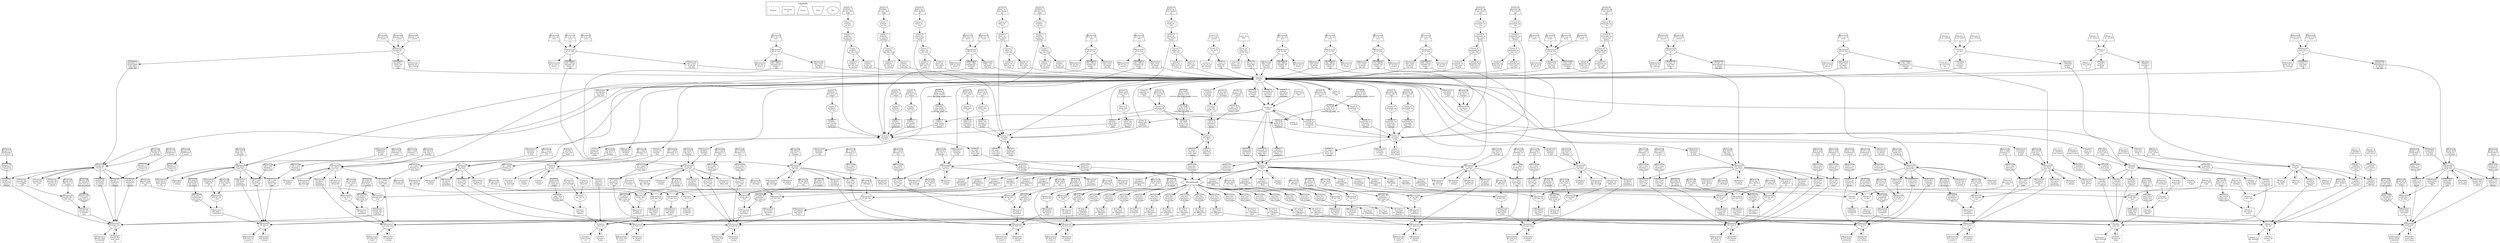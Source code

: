 digraph {
	subgraph cluster_1 {
		color=black
		label=Legends
		Bus [fixedsize=shape fontsize=10 height=0.7 shape=ellipse style="" width=1.1]
		Sink [fixedsize=shape fontsize=10 height=0.7 shape=invtrapezium style="" width=1.1]
		Source [fixedsize=shape fontsize=10 height=0.7 shape=trapezium style="" width=1.1]
		"Transform-
er" [fixedsize=shape fontsize=10 height=0.7 shape=rectangle style="" width=1.1]
		Storage [fixedsize=shape fontsize=10 height=0.7 shape=rectangle style=dashed width=1.1]
	}
	"central_e-
lectricity-
_bus" [fixedsize=shape fontsize=10 height=0.7 shape=ellipse style="" width=1.1]
	"central_p-
v_sys_pv_b-
us" [fixedsize=shape fontsize=10 height=0.7 shape=ellipse style="" width=1.1]
	"central_p-
v_sys_pv_b-
us_excess" [fixedsize=shape fontsize=10 height=0.7 shape=invtrapezium style="" width=1.1]
	"central_p-
v_sys_elec-
tricity_bus" [fixedsize=shape fontsize=10 height=0.7 shape=ellipse style="" width=1.1]
	"central_p-
v_sys_elec-
tricity_bu-
s_shortage" [fixedsize=shape fontsize=10 height=0.7 shape=trapezium style="" width=1.1]
	"central_h-
eat_input_-
1_bus" [fixedsize=shape fontsize=10 height=0.7 shape=ellipse style="" width=1.1]
	"central_h-
eatpump_el-
ec_bus" [fixedsize=shape fontsize=10 height=0.7 shape=ellipse style="" width=1.1]
	"central_h-
eatpump_el-
ec_bus_sho-
rtage" [fixedsize=shape fontsize=10 height=0.7 shape=trapezium style="" width=1.1]
	"central_h-
eat_input_-
2_bus" [fixedsize=shape fontsize=10 height=0.7 shape=ellipse style="" width=1.1]
	"central_T-
ischlerei_-
ng_bus" [fixedsize=shape fontsize=10 height=0.7 shape=ellipse style="" width=1.1]
	"central_T-
ischlerei_-
ng_bus_sho-
rtage" [fixedsize=shape fontsize=10 height=0.7 shape=trapezium style="" width=1.1]
	"central_T-
ischlerei_-
ng_elec_bus" [fixedsize=shape fontsize=10 height=0.7 shape=ellipse style="" width=1.1]
	"central_T-
ischlerei_-
ng_elec_bu-
s_excess" [fixedsize=shape fontsize=10 height=0.7 shape=invtrapezium style="" width=1.1]
	"central_T-
ischlerei_-
pe_bus" [fixedsize=shape fontsize=10 height=0.7 shape=ellipse style="" width=1.1]
	"central_T-
ischlerei_-
pe_bus_sho-
rtage" [fixedsize=shape fontsize=10 height=0.7 shape=trapezium style="" width=1.1]
	"central_T-
ischlerei_-
pe_elec_bus" [fixedsize=shape fontsize=10 height=0.7 shape=ellipse style="" width=1.1]
	"central_T-
ischlerei_-
pe_elec_bu-
s_excess" [fixedsize=shape fontsize=10 height=0.7 shape=invtrapezium style="" width=1.1]
	"central_T-
ischlerei_-
wc_bus" [fixedsize=shape fontsize=10 height=0.7 shape=ellipse style="" width=1.1]
	"central_T-
ischlerei_-
wc_bus_sho-
rtage" [fixedsize=shape fontsize=10 height=0.7 shape=trapezium style="" width=1.1]
	"central_T-
ischlerei_-
wc_elec_bus" [fixedsize=shape fontsize=10 height=0.7 shape=ellipse style="" width=1.1]
	"central_T-
ischlerei_-
wc_elec_bu-
s_excess" [fixedsize=shape fontsize=10 height=0.7 shape=invtrapezium style="" width=1.1]
	"central_T-
ischlerei_-
ng2_bus" [fixedsize=shape fontsize=10 height=0.7 shape=ellipse style="" width=1.1]
	"central_T-
ischlerei_-
ng2_bus_sh-
ortage" [fixedsize=shape fontsize=10 height=0.7 shape=trapezium style="" width=1.1]
	"central_T-
ischlerei_-
pe2_bus" [fixedsize=shape fontsize=10 height=0.7 shape=ellipse style="" width=1.1]
	"central_T-
ischlerei_-
pe2_bus_sh-
ortage" [fixedsize=shape fontsize=10 height=0.7 shape=trapezium style="" width=1.1]
	"central_T-
ischlerei_-
wc2_bus" [fixedsize=shape fontsize=10 height=0.7 shape=ellipse style="" width=1.1]
	"central_T-
ischlerei_-
wc2_bus_sh-
ortage" [fixedsize=shape fontsize=10 height=0.7 shape=trapezium style="" width=1.1]
	"central_h-
2_bus" [fixedsize=shape fontsize=10 height=0.7 shape=ellipse style="" width=1.1]
	"central_h-
2_bus_shor-
tage" [fixedsize=shape fontsize=10 height=0.7 shape=trapezium style="" width=1.1]
	"central_n-
aturalgas_-
bus" [fixedsize=shape fontsize=10 height=0.7 shape=ellipse style="" width=1.1]
	"central_h-
eat_input_-
3_bus" [fixedsize=shape fontsize=10 height=0.7 shape=ellipse style="" width=1.1]
	"central_S-
chloss_ng_-
bus" [fixedsize=shape fontsize=10 height=0.7 shape=ellipse style="" width=1.1]
	"central_S-
chloss_ng_-
bus_shorta-
ge" [fixedsize=shape fontsize=10 height=0.7 shape=trapezium style="" width=1.1]
	"central_S-
chloss_ng_-
elec_bus" [fixedsize=shape fontsize=10 height=0.7 shape=ellipse style="" width=1.1]
	"central_S-
chloss_ng_-
elec_bus_e-
xcess" [fixedsize=shape fontsize=10 height=0.7 shape=invtrapezium style="" width=1.1]
	"central_S-
chloss_pe_-
bus" [fixedsize=shape fontsize=10 height=0.7 shape=ellipse style="" width=1.1]
	"central_S-
chloss_pe_-
bus_shorta-
ge" [fixedsize=shape fontsize=10 height=0.7 shape=trapezium style="" width=1.1]
	"central_S-
chloss_pe_-
elec_bus" [fixedsize=shape fontsize=10 height=0.7 shape=ellipse style="" width=1.1]
	"central_S-
chloss_pe_-
elec_bus_e-
xcess" [fixedsize=shape fontsize=10 height=0.7 shape=invtrapezium style="" width=1.1]
	"central_S-
chloss_wc_-
bus" [fixedsize=shape fontsize=10 height=0.7 shape=ellipse style="" width=1.1]
	"central_S-
chloss_wc_-
bus_shorta-
ge" [fixedsize=shape fontsize=10 height=0.7 shape=trapezium style="" width=1.1]
	"central_S-
chloss_wc_-
elec_bus" [fixedsize=shape fontsize=10 height=0.7 shape=ellipse style="" width=1.1]
	"central_S-
chloss_wc_-
elec_bus_e-
xcess" [fixedsize=shape fontsize=10 height=0.7 shape=invtrapezium style="" width=1.1]
	"central_S-
chloss_ng2-
_bus" [fixedsize=shape fontsize=10 height=0.7 shape=ellipse style="" width=1.1]
	"central_S-
chloss_ng2-
_bus_short-
age" [fixedsize=shape fontsize=10 height=0.7 shape=trapezium style="" width=1.1]
	"central_S-
chloss_pe2-
_bus" [fixedsize=shape fontsize=10 height=0.7 shape=ellipse style="" width=1.1]
	"central_S-
chloss_pe2-
_bus_short-
age" [fixedsize=shape fontsize=10 height=0.7 shape=trapezium style="" width=1.1]
	"central_S-
chloss_wc2-
_bus" [fixedsize=shape fontsize=10 height=0.7 shape=ellipse style="" width=1.1]
	"central_S-
chloss_wc2-
_bus_short-
age" [fixedsize=shape fontsize=10 height=0.7 shape=trapezium style="" width=1.1]
	"central_h-
eat_input_-
4_bus" [fixedsize=shape fontsize=10 height=0.7 shape=ellipse style="" width=1.1]
	"central_K-
ommende_ng-
_bus" [fixedsize=shape fontsize=10 height=0.7 shape=ellipse style="" width=1.1]
	"central_K-
ommende_ng-
_bus_short-
age" [fixedsize=shape fontsize=10 height=0.7 shape=trapezium style="" width=1.1]
	"central_K-
ommende_ng-
_elec_bus" [fixedsize=shape fontsize=10 height=0.7 shape=ellipse style="" width=1.1]
	"central_K-
ommende_ng-
_elec_bus_-
excess" [fixedsize=shape fontsize=10 height=0.7 shape=invtrapezium style="" width=1.1]
	"central_K-
ommende_pe-
_bus" [fixedsize=shape fontsize=10 height=0.7 shape=ellipse style="" width=1.1]
	"central_K-
ommende_pe-
_bus_short-
age" [fixedsize=shape fontsize=10 height=0.7 shape=trapezium style="" width=1.1]
	"central_K-
ommende_pe-
_elec_bus" [fixedsize=shape fontsize=10 height=0.7 shape=ellipse style="" width=1.1]
	"central_K-
ommende_pe-
_elec_bus_-
excess" [fixedsize=shape fontsize=10 height=0.7 shape=invtrapezium style="" width=1.1]
	"central_K-
ommende_wc-
_bus" [fixedsize=shape fontsize=10 height=0.7 shape=ellipse style="" width=1.1]
	"central_K-
ommende_wc-
_bus_short-
age" [fixedsize=shape fontsize=10 height=0.7 shape=trapezium style="" width=1.1]
	"central_K-
ommende_wc-
_elec_bus" [fixedsize=shape fontsize=10 height=0.7 shape=ellipse style="" width=1.1]
	"central_K-
ommende_wc-
_elec_bus_-
excess" [fixedsize=shape fontsize=10 height=0.7 shape=invtrapezium style="" width=1.1]
	"central_K-
ommende_ng-
2_bus" [fixedsize=shape fontsize=10 height=0.7 shape=ellipse style="" width=1.1]
	"central_K-
ommende_ng-
2_bus_shor-
tage" [fixedsize=shape fontsize=10 height=0.7 shape=trapezium style="" width=1.1]
	"central_K-
ommende_pe-
2_bus" [fixedsize=shape fontsize=10 height=0.7 shape=ellipse style="" width=1.1]
	"central_K-
ommende_pe-
2_bus_shor-
tage" [fixedsize=shape fontsize=10 height=0.7 shape=trapezium style="" width=1.1]
	"central_K-
ommende_wc-
2_bus" [fixedsize=shape fontsize=10 height=0.7 shape=ellipse style="" width=1.1]
	"central_K-
ommende_wc-
2_bus_shor-
tage" [fixedsize=shape fontsize=10 height=0.7 shape=trapezium style="" width=1.1]
	"screw_tur-
bine__elec-
tricity_bus" [fixedsize=shape fontsize=10 height=0.7 shape=ellipse style="" width=1.1]
	"screw_tur-
bine__elec-
tricity_bu-
s_excess" [fixedsize=shape fontsize=10 height=0.7 shape=invtrapezium style="" width=1.1]
	"01Schloss-
_electrici-
ty_bus" [fixedsize=shape fontsize=10 height=0.7 shape=ellipse style="" width=1.1]
	"01Schloss-
_electrici-
ty_bus_sho-
rtage" [fixedsize=shape fontsize=10 height=0.7 shape=trapezium style="" width=1.1]
	"01Schloss-
_heat_bus" [fixedsize=shape fontsize=10 height=0.7 shape=ellipse style="" width=1.1]
	"01Schloss-
_hp_elec_b-
us" [fixedsize=shape fontsize=10 height=0.7 shape=ellipse style="" width=1.1]
	"01Schloss-
_hp_elec_b-
us_shortage" [fixedsize=shape fontsize=10 height=0.7 shape=trapezium style="" width=1.1]
	"01Schloss-
_gas_bus" [fixedsize=shape fontsize=10 height=0.7 shape=ellipse style="" width=1.1]
	"01Schloss-
_gas_bus_s-
hortage" [fixedsize=shape fontsize=10 height=0.7 shape=trapezium style="" width=1.1]
	"02Nebenge-
baeude_ele-
ctricity_b-
us" [fixedsize=shape fontsize=10 height=0.7 shape=ellipse style="" width=1.1]
	"02Nebenge-
baeude_ele-
ctricity_b-
us_shortage" [fixedsize=shape fontsize=10 height=0.7 shape=trapezium style="" width=1.1]
	"02Nebenge-
baeude_hea-
t_bus" [fixedsize=shape fontsize=10 height=0.7 shape=ellipse style="" width=1.1]
	"02Nebenge-
baeude_hp_-
elec_bus" [fixedsize=shape fontsize=10 height=0.7 shape=ellipse style="" width=1.1]
	"02Nebenge-
baeude_hp_-
elec_bus_s-
hortage" [fixedsize=shape fontsize=10 height=0.7 shape=trapezium style="" width=1.1]
	"02Nebenge-
baeude_pv_-
bus" [fixedsize=shape fontsize=10 height=0.7 shape=ellipse style="" width=1.1]
	"02Nebenge-
baeude_pv_-
bus_excess" [fixedsize=shape fontsize=10 height=0.7 shape=invtrapezium style="" width=1.1]
	"02Nebenge-
baeude_gas-
_bus" [fixedsize=shape fontsize=10 height=0.7 shape=ellipse style="" width=1.1]
	"02Nebenge-
baeude_gas-
_bus_short-
age" [fixedsize=shape fontsize=10 height=0.7 shape=trapezium style="" width=1.1]
	"03Kommend-
e1B_electr-
icity_bus" [fixedsize=shape fontsize=10 height=0.7 shape=ellipse style="" width=1.1]
	"03Kommend-
e1B_electr-
icity_bus_-
shortage" [fixedsize=shape fontsize=10 height=0.7 shape=trapezium style="" width=1.1]
	"03Kommend-
e1B_heat_b-
us" [fixedsize=shape fontsize=10 height=0.7 shape=ellipse style="" width=1.1]
	"03Kommend-
e1B_hp_ele-
c_bus" [fixedsize=shape fontsize=10 height=0.7 shape=ellipse style="" width=1.1]
	"03Kommend-
e1B_hp_ele-
c_bus_shor-
tage" [fixedsize=shape fontsize=10 height=0.7 shape=trapezium style="" width=1.1]
	"03Kommend-
e1B_pv_bus" [fixedsize=shape fontsize=10 height=0.7 shape=ellipse style="" width=1.1]
	"03Kommend-
e1B_pv_bus-
_excess" [fixedsize=shape fontsize=10 height=0.7 shape=invtrapezium style="" width=1.1]
	"03Kommend-
e1B_gas_bus" [fixedsize=shape fontsize=10 height=0.7 shape=ellipse style="" width=1.1]
	"03Kommend-
e1B_gas_bu-
s_shortage" [fixedsize=shape fontsize=10 height=0.7 shape=trapezium style="" width=1.1]
	"04Kommend-
e2_electri-
city_bus" [fixedsize=shape fontsize=10 height=0.7 shape=ellipse style="" width=1.1]
	"04Kommend-
e2_electri-
city_bus_s-
hortage" [fixedsize=shape fontsize=10 height=0.7 shape=trapezium style="" width=1.1]
	"04Kommend-
e2_pv_bus" [fixedsize=shape fontsize=10 height=0.7 shape=ellipse style="" width=1.1]
	"04Kommend-
e2_pv_bus_-
excess" [fixedsize=shape fontsize=10 height=0.7 shape=invtrapezium style="" width=1.1]
	"05Kommend-
e3_electri-
city_bus" [fixedsize=shape fontsize=10 height=0.7 shape=ellipse style="" width=1.1]
	"05Kommend-
e3_electri-
city_bus_s-
hortage" [fixedsize=shape fontsize=10 height=0.7 shape=trapezium style="" width=1.1]
	"05Kommend-
e3_heat_bus" [fixedsize=shape fontsize=10 height=0.7 shape=ellipse style="" width=1.1]
	"05Kommend-
e3_hp_elec-
_bus" [fixedsize=shape fontsize=10 height=0.7 shape=ellipse style="" width=1.1]
	"05Kommend-
e3_hp_elec-
_bus_short-
age" [fixedsize=shape fontsize=10 height=0.7 shape=trapezium style="" width=1.1]
	"05Kommend-
e3_pv_bus" [fixedsize=shape fontsize=10 height=0.7 shape=ellipse style="" width=1.1]
	"05Kommend-
e3_pv_bus_-
excess" [fixedsize=shape fontsize=10 height=0.7 shape=invtrapezium style="" width=1.1]
	"05Kommend-
e3_gas_bus" [fixedsize=shape fontsize=10 height=0.7 shape=ellipse style="" width=1.1]
	"05Kommend-
e3_gas_bus-
_shortage" [fixedsize=shape fontsize=10 height=0.7 shape=trapezium style="" width=1.1]
	"06Kommend-
e4_electri-
city_bus" [fixedsize=shape fontsize=10 height=0.7 shape=ellipse style="" width=1.1]
	"06Kommend-
e4_electri-
city_bus_s-
hortage" [fixedsize=shape fontsize=10 height=0.7 shape=trapezium style="" width=1.1]
	"06Kommend-
e4_heat_bus" [fixedsize=shape fontsize=10 height=0.7 shape=ellipse style="" width=1.1]
	"06Kommend-
e4_hp_elec-
_bus" [fixedsize=shape fontsize=10 height=0.7 shape=ellipse style="" width=1.1]
	"06Kommend-
e4_hp_elec-
_bus_short-
age" [fixedsize=shape fontsize=10 height=0.7 shape=trapezium style="" width=1.1]
	"06Kommend-
e4_pv_bus" [fixedsize=shape fontsize=10 height=0.7 shape=ellipse style="" width=1.1]
	"06Kommend-
e4_pv_bus_-
excess" [fixedsize=shape fontsize=10 height=0.7 shape=invtrapezium style="" width=1.1]
	"06Kommend-
e4_gas_bus" [fixedsize=shape fontsize=10 height=0.7 shape=ellipse style="" width=1.1]
	"06Kommend-
e4_gas_bus-
_shortage" [fixedsize=shape fontsize=10 height=0.7 shape=trapezium style="" width=1.1]
	"07Kommend-
e5_electri-
city_bus" [fixedsize=shape fontsize=10 height=0.7 shape=ellipse style="" width=1.1]
	"07Kommend-
e5_electri-
city_bus_s-
hortage" [fixedsize=shape fontsize=10 height=0.7 shape=trapezium style="" width=1.1]
	"07Kommend-
e5_heat_bus" [fixedsize=shape fontsize=10 height=0.7 shape=ellipse style="" width=1.1]
	"07Kommend-
e5_hp_elec-
_bus" [fixedsize=shape fontsize=10 height=0.7 shape=ellipse style="" width=1.1]
	"07Kommend-
e5_hp_elec-
_bus_short-
age" [fixedsize=shape fontsize=10 height=0.7 shape=trapezium style="" width=1.1]
	"07Kommend-
e5_pv_bus" [fixedsize=shape fontsize=10 height=0.7 shape=ellipse style="" width=1.1]
	"07Kommend-
e5_pv_bus_-
excess" [fixedsize=shape fontsize=10 height=0.7 shape=invtrapezium style="" width=1.1]
	"07Kommend-
e5_gas_bus" [fixedsize=shape fontsize=10 height=0.7 shape=ellipse style="" width=1.1]
	"07Kommend-
e5_gas_bus-
_shortage" [fixedsize=shape fontsize=10 height=0.7 shape=trapezium style="" width=1.1]
	"08Kommend-
e6_electri-
city_bus" [fixedsize=shape fontsize=10 height=0.7 shape=ellipse style="" width=1.1]
	"08Kommend-
e6_electri-
city_bus_s-
hortage" [fixedsize=shape fontsize=10 height=0.7 shape=trapezium style="" width=1.1]
	"08Kommend-
e6_heat_bus" [fixedsize=shape fontsize=10 height=0.7 shape=ellipse style="" width=1.1]
	"08Kommend-
e6_hp_elec-
_bus" [fixedsize=shape fontsize=10 height=0.7 shape=ellipse style="" width=1.1]
	"08Kommend-
e6_hp_elec-
_bus_short-
age" [fixedsize=shape fontsize=10 height=0.7 shape=trapezium style="" width=1.1]
	"08Kommend-
e6_pv_bus" [fixedsize=shape fontsize=10 height=0.7 shape=ellipse style="" width=1.1]
	"08Kommend-
e6_pv_bus_-
excess" [fixedsize=shape fontsize=10 height=0.7 shape=invtrapezium style="" width=1.1]
	"08Kommend-
e6_gas_bus" [fixedsize=shape fontsize=10 height=0.7 shape=ellipse style="" width=1.1]
	"08Kommend-
e6_gas_bus-
_shortage" [fixedsize=shape fontsize=10 height=0.7 shape=trapezium style="" width=1.1]
	"09Kommend-
e7_electri-
city_bus" [fixedsize=shape fontsize=10 height=0.7 shape=ellipse style="" width=1.1]
	"09Kommend-
e7_electri-
city_bus_s-
hortage" [fixedsize=shape fontsize=10 height=0.7 shape=trapezium style="" width=1.1]
	"09Kommend-
e7_heat_bus" [fixedsize=shape fontsize=10 height=0.7 shape=ellipse style="" width=1.1]
	"09Kommend-
e7_hp_elec-
_bus" [fixedsize=shape fontsize=10 height=0.7 shape=ellipse style="" width=1.1]
	"09Kommend-
e7_hp_elec-
_bus_short-
age" [fixedsize=shape fontsize=10 height=0.7 shape=trapezium style="" width=1.1]
	"09Kommend-
e7_pv_bus" [fixedsize=shape fontsize=10 height=0.7 shape=ellipse style="" width=1.1]
	"09Kommend-
e7_pv_bus_-
excess" [fixedsize=shape fontsize=10 height=0.7 shape=invtrapezium style="" width=1.1]
	"09Kommend-
e7_gas_bus" [fixedsize=shape fontsize=10 height=0.7 shape=ellipse style="" width=1.1]
	"09Kommend-
e7_gas_bus-
_shortage" [fixedsize=shape fontsize=10 height=0.7 shape=trapezium style="" width=1.1]
	"10Kommend-
e8_electri-
city_bus" [fixedsize=shape fontsize=10 height=0.7 shape=ellipse style="" width=1.1]
	"10Kommend-
e8_electri-
city_bus_s-
hortage" [fixedsize=shape fontsize=10 height=0.7 shape=trapezium style="" width=1.1]
	"10Kommend-
e8_heat_bus" [fixedsize=shape fontsize=10 height=0.7 shape=ellipse style="" width=1.1]
	"10Kommend-
e8_hp_elec-
_bus" [fixedsize=shape fontsize=10 height=0.7 shape=ellipse style="" width=1.1]
	"10Kommend-
e8_hp_elec-
_bus_short-
age" [fixedsize=shape fontsize=10 height=0.7 shape=trapezium style="" width=1.1]
	"10Kommend-
e8_pv_bus" [fixedsize=shape fontsize=10 height=0.7 shape=ellipse style="" width=1.1]
	"10Kommend-
e8_pv_bus_-
excess" [fixedsize=shape fontsize=10 height=0.7 shape=invtrapezium style="" width=1.1]
	"10Kommend-
e8_gas_bus" [fixedsize=shape fontsize=10 height=0.7 shape=ellipse style="" width=1.1]
	"10Kommend-
e8_gas_bus-
_shortage" [fixedsize=shape fontsize=10 height=0.7 shape=trapezium style="" width=1.1]
	"11Kommend-
e9_electri-
city_bus" [fixedsize=shape fontsize=10 height=0.7 shape=ellipse style="" width=1.1]
	"11Kommend-
e9_electri-
city_bus_s-
hortage" [fixedsize=shape fontsize=10 height=0.7 shape=trapezium style="" width=1.1]
	"11Kommend-
e9_heat_bus" [fixedsize=shape fontsize=10 height=0.7 shape=ellipse style="" width=1.1]
	"11Kommend-
e9_hp_elec-
_bus" [fixedsize=shape fontsize=10 height=0.7 shape=ellipse style="" width=1.1]
	"11Kommend-
e9_hp_elec-
_bus_short-
age" [fixedsize=shape fontsize=10 height=0.7 shape=trapezium style="" width=1.1]
	"11Kommend-
e9_pv_bus" [fixedsize=shape fontsize=10 height=0.7 shape=ellipse style="" width=1.1]
	"11Kommend-
e9_pv_bus_-
excess" [fixedsize=shape fontsize=10 height=0.7 shape=invtrapezium style="" width=1.1]
	"11Kommend-
e9_gas_bus" [fixedsize=shape fontsize=10 height=0.7 shape=ellipse style="" width=1.1]
	"11Kommend-
e9_gas_bus-
_shortage" [fixedsize=shape fontsize=10 height=0.7 shape=trapezium style="" width=1.1]
	"12Kommend-
e10_electr-
icity_bus" [fixedsize=shape fontsize=10 height=0.7 shape=ellipse style="" width=1.1]
	"12Kommend-
e10_electr-
icity_bus_-
shortage" [fixedsize=shape fontsize=10 height=0.7 shape=trapezium style="" width=1.1]
	"12Kommend-
e10_heat_b-
us" [fixedsize=shape fontsize=10 height=0.7 shape=ellipse style="" width=1.1]
	"12Kommend-
e10_hp_ele-
c_bus" [fixedsize=shape fontsize=10 height=0.7 shape=ellipse style="" width=1.1]
	"12Kommend-
e10_hp_ele-
c_bus_shor-
tage" [fixedsize=shape fontsize=10 height=0.7 shape=trapezium style="" width=1.1]
	"12Kommend-
e10_pv_bus" [fixedsize=shape fontsize=10 height=0.7 shape=ellipse style="" width=1.1]
	"12Kommend-
e10_pv_bus-
_excess" [fixedsize=shape fontsize=10 height=0.7 shape=invtrapezium style="" width=1.1]
	"12Kommend-
e10_gas_bus" [fixedsize=shape fontsize=10 height=0.7 shape=ellipse style="" width=1.1]
	"12Kommend-
e10_gas_bu-
s_shortage" [fixedsize=shape fontsize=10 height=0.7 shape=trapezium style="" width=1.1]
	"13Kommend-
e1112_elec-
tricity_bus" [fixedsize=shape fontsize=10 height=0.7 shape=ellipse style="" width=1.1]
	"13Kommend-
e1112_elec-
tricity_bu-
s_shortage" [fixedsize=shape fontsize=10 height=0.7 shape=trapezium style="" width=1.1]
	"13Kommend-
e1112_heat-
_bus" [fixedsize=shape fontsize=10 height=0.7 shape=ellipse style="" width=1.1]
	"13Kommend-
e1112_hp_e-
lec_bus" [fixedsize=shape fontsize=10 height=0.7 shape=ellipse style="" width=1.1]
	"13Kommend-
e1112_hp_e-
lec_bus_sh-
ortage" [fixedsize=shape fontsize=10 height=0.7 shape=trapezium style="" width=1.1]
	"13Kommend-
e1112_pv_b-
us" [fixedsize=shape fontsize=10 height=0.7 shape=ellipse style="" width=1.1]
	"13Kommend-
e1112_pv_b-
us_excess" [fixedsize=shape fontsize=10 height=0.7 shape=invtrapezium style="" width=1.1]
	"13Kommend-
e1112_gas_-
bus" [fixedsize=shape fontsize=10 height=0.7 shape=ellipse style="" width=1.1]
	"13Kommend-
e1112_gas_-
bus_shorta-
ge" [fixedsize=shape fontsize=10 height=0.7 shape=trapezium style="" width=1.1]
	"14Kommend-
e13_electr-
icity_bus" [fixedsize=shape fontsize=10 height=0.7 shape=ellipse style="" width=1.1]
	"14Kommend-
e13_electr-
icity_bus_-
shortage" [fixedsize=shape fontsize=10 height=0.7 shape=trapezium style="" width=1.1]
	"14Kommend-
e13_heat_b-
us" [fixedsize=shape fontsize=10 height=0.7 shape=ellipse style="" width=1.1]
	"14Kommend-
e13_hp_ele-
c_bus" [fixedsize=shape fontsize=10 height=0.7 shape=ellipse style="" width=1.1]
	"14Kommend-
e13_hp_ele-
c_bus_shor-
tage" [fixedsize=shape fontsize=10 height=0.7 shape=trapezium style="" width=1.1]
	"14Kommend-
e13_pv_bus" [fixedsize=shape fontsize=10 height=0.7 shape=ellipse style="" width=1.1]
	"14Kommend-
e13_pv_bus-
_excess" [fixedsize=shape fontsize=10 height=0.7 shape=invtrapezium style="" width=1.1]
	"14Kommend-
e13_gas_bus" [fixedsize=shape fontsize=10 height=0.7 shape=ellipse style="" width=1.1]
	"14Kommend-
e13_gas_bu-
s_shortage" [fixedsize=shape fontsize=10 height=0.7 shape=trapezium style="" width=1.1]
	"17Muehle_-
electricit-
y_bus" [fixedsize=shape fontsize=10 height=0.7 shape=ellipse style="" width=1.1]
	"17Muehle_-
electricit-
y_bus_shor-
tage" [fixedsize=shape fontsize=10 height=0.7 shape=trapezium style="" width=1.1]
	"17Muehle_-
heat_bus" [fixedsize=shape fontsize=10 height=0.7 shape=ellipse style="" width=1.1]
	"17Muehle_-
hp_elec_bus" [fixedsize=shape fontsize=10 height=0.7 shape=ellipse style="" width=1.1]
	"17Muehle_-
hp_elec_bu-
s_shortage" [fixedsize=shape fontsize=10 height=0.7 shape=trapezium style="" width=1.1]
	"17Muehle_-
pv_bus" [fixedsize=shape fontsize=10 height=0.7 shape=ellipse style="" width=1.1]
	"17Muehle_-
pv_bus_exc-
ess" [fixedsize=shape fontsize=10 height=0.7 shape=invtrapezium style="" width=1.1]
	"17Muehle_-
gas_bus" [fixedsize=shape fontsize=10 height=0.7 shape=ellipse style="" width=1.1]
	"17Muehle_-
gas_bus_sh-
ortage" [fixedsize=shape fontsize=10 height=0.7 shape=trapezium style="" width=1.1]
	"19Hotel_e-
lectricity-
_bus" [fixedsize=shape fontsize=10 height=0.7 shape=ellipse style="" width=1.1]
	"19Hotel_e-
lectricity-
_bus_short-
age" [fixedsize=shape fontsize=10 height=0.7 shape=trapezium style="" width=1.1]
	"19Hotel_h-
eat_bus" [fixedsize=shape fontsize=10 height=0.7 shape=ellipse style="" width=1.1]
	"19Hotel_h-
p_elec_bus" [fixedsize=shape fontsize=10 height=0.7 shape=ellipse style="" width=1.1]
	"19Hotel_h-
p_elec_bus-
_shortage" [fixedsize=shape fontsize=10 height=0.7 shape=trapezium style="" width=1.1]
	"19Hotel_p-
v_bus" [fixedsize=shape fontsize=10 height=0.7 shape=ellipse style="" width=1.1]
	"19Hotel_p-
v_bus_exce-
ss" [fixedsize=shape fontsize=10 height=0.7 shape=invtrapezium style="" width=1.1]
	"19Hotel_g-
as_bus" [fixedsize=shape fontsize=10 height=0.7 shape=ellipse style="" width=1.1]
	"19Hotel_g-
as_bus_sho-
rtage" [fixedsize=shape fontsize=10 height=0.7 shape=trapezium style="" width=1.1]
	"20Wohngeb-
auede_elec-
tricity_bus" [fixedsize=shape fontsize=10 height=0.7 shape=ellipse style="" width=1.1]
	"20Wohngeb-
auede_elec-
tricity_bu-
s_shortage" [fixedsize=shape fontsize=10 height=0.7 shape=trapezium style="" width=1.1]
	"20Wohngeb-
auede_heat-
_bus" [fixedsize=shape fontsize=10 height=0.7 shape=ellipse style="" width=1.1]
	"20Wohngeb-
auede_hp_e-
lec_bus" [fixedsize=shape fontsize=10 height=0.7 shape=ellipse style="" width=1.1]
	"20Wohngeb-
auede_hp_e-
lec_bus_sh-
ortage" [fixedsize=shape fontsize=10 height=0.7 shape=trapezium style="" width=1.1]
	"20Wohngeb-
auede_pv_b-
us" [fixedsize=shape fontsize=10 height=0.7 shape=ellipse style="" width=1.1]
	"20Wohngeb-
auede_pv_b-
us_excess" [fixedsize=shape fontsize=10 height=0.7 shape=invtrapezium style="" width=1.1]
	"20Wohngeb-
auede_gas_-
bus" [fixedsize=shape fontsize=10 height=0.7 shape=ellipse style="" width=1.1]
	"20Wohngeb-
auede_gas_-
bus_shorta-
ge" [fixedsize=shape fontsize=10 height=0.7 shape=trapezium style="" width=1.1]
	"central_p-
v_syspv_ce-
ntral_elec-
tricity_li-
nk" [fixedsize=shape fontsize=10 height=0.7 shape=rectangle style="" width=1.1]
	"central_p-
v_syscentr-
al_electri-
city_link" [fixedsize=shape fontsize=10 height=0.7 shape=rectangle style="" width=1.1]
	"central_h-
eatpump_el-
ectricity_-
link" [fixedsize=shape fontsize=10 height=0.7 shape=rectangle style="" width=1.1]
	"central_T-
ischlerei_-
ng_elec_ce-
ntral_link" [fixedsize=shape fontsize=10 height=0.7 shape=rectangle style="" width=1.1]
	"central_T-
ischlerei_-
pe_elec_ce-
ntral_link" [fixedsize=shape fontsize=10 height=0.7 shape=rectangle style="" width=1.1]
	"central_T-
ischlerei_-
wc_elec_ce-
ntral_link" [fixedsize=shape fontsize=10 height=0.7 shape=rectangle style="" width=1.1]
	"central_S-
chloss_ng_-
elec_centr-
al_link" [fixedsize=shape fontsize=10 height=0.7 shape=rectangle style="" width=1.1]
	"central_S-
chloss_pe_-
elec_centr-
al_link" [fixedsize=shape fontsize=10 height=0.7 shape=rectangle style="" width=1.1]
	"central_S-
chloss_wc_-
elec_centr-
al_link" [fixedsize=shape fontsize=10 height=0.7 shape=rectangle style="" width=1.1]
	"central_K-
ommende_ng-
_elec_cent-
ral_link" [fixedsize=shape fontsize=10 height=0.7 shape=rectangle style="" width=1.1]
	"central_K-
ommende_pe-
_elec_cent-
ral_link" [fixedsize=shape fontsize=10 height=0.7 shape=rectangle style="" width=1.1]
	"central_K-
ommende_wc-
_elec_cent-
ral_link" [fixedsize=shape fontsize=10 height=0.7 shape=rectangle style="" width=1.1]
	"screw_tur-
bine_pv_ce-
ntral_elec-
tricity_li-
nk" [fixedsize=shape fontsize=10 height=0.7 shape=rectangle style="" width=1.1]
	"01Schloss-
central_el-
ectricity_-
link" [fixedsize=shape fontsize=10 height=0.7 shape=rectangle style="" width=1.1]
	"01Schloss-
_gchp_buil-
ding_link" [fixedsize=shape fontsize=10 height=0.7 shape=rectangle style="" width=1.1]
	"central_n-
aturalgas_-
01Schlossl-
ink" [fixedsize=shape fontsize=10 height=0.7 shape=rectangle style="" width=1.1]
	"02Nebenge-
baeudecent-
ral_electr-
icity_link" [fixedsize=shape fontsize=10 height=0.7 shape=rectangle style="" width=1.1]
	"02Nebenge-
baeude_gch-
p_building-
_link" [fixedsize=shape fontsize=10 height=0.7 shape=rectangle style="" width=1.1]
	"02Nebenge-
baeudepv_0-
2Nebengeba-
eude_elect-
ricity_link" [fixedsize=shape fontsize=10 height=0.7 shape=rectangle style="" width=1.1]
	"02Nebenge-
baeudepv_c-
entral_ele-
ctricity_l-
ink" [fixedsize=shape fontsize=10 height=0.7 shape=rectangle style="" width=1.1]
	"central_n-
aturalgas_-
02Nebengeb-
aeudelink" [fixedsize=shape fontsize=10 height=0.7 shape=rectangle style="" width=1.1]
	"03Kommend-
e1Bcentral-
_electrici-
ty_link" [fixedsize=shape fontsize=10 height=0.7 shape=rectangle style="" width=1.1]
	"03Kommend-
e1B_gchp_b-
uilding_li-
nk" [fixedsize=shape fontsize=10 height=0.7 shape=rectangle style="" width=1.1]
	"03Kommend-
e1Bpv_03Ko-
mmende1B_e-
lectricity-
_link" [fixedsize=shape fontsize=10 height=0.7 shape=rectangle style="" width=1.1]
	"03Kommend-
e1Bpv_cent-
ral_electr-
icity_link" [fixedsize=shape fontsize=10 height=0.7 shape=rectangle style="" width=1.1]
	"central_n-
aturalgas_-
03Kommende-
1Blink" [fixedsize=shape fontsize=10 height=0.7 shape=rectangle style="" width=1.1]
	"04Kommend-
e2central_-
electricit-
y_link" [fixedsize=shape fontsize=10 height=0.7 shape=rectangle style="" width=1.1]
	"04Kommend-
e2pv_04Kom-
mende2_ele-
ctricity_l-
ink" [fixedsize=shape fontsize=10 height=0.7 shape=rectangle style="" width=1.1]
	"04Kommend-
e2pv_centr-
al_electri-
city_link" [fixedsize=shape fontsize=10 height=0.7 shape=rectangle style="" width=1.1]
	"05Kommend-
e3central_-
electricit-
y_link" [fixedsize=shape fontsize=10 height=0.7 shape=rectangle style="" width=1.1]
	"05Kommend-
e3_gchp_bu-
ilding_link" [fixedsize=shape fontsize=10 height=0.7 shape=rectangle style="" width=1.1]
	"05Kommend-
e3pv_05Kom-
mende3_ele-
ctricity_l-
ink" [fixedsize=shape fontsize=10 height=0.7 shape=rectangle style="" width=1.1]
	"05Kommend-
e3pv_centr-
al_electri-
city_link" [fixedsize=shape fontsize=10 height=0.7 shape=rectangle style="" width=1.1]
	"central_n-
aturalgas_-
05Kommende-
3link" [fixedsize=shape fontsize=10 height=0.7 shape=rectangle style="" width=1.1]
	"06Kommend-
e4central_-
electricit-
y_link" [fixedsize=shape fontsize=10 height=0.7 shape=rectangle style="" width=1.1]
	"06Kommend-
e4_gchp_bu-
ilding_link" [fixedsize=shape fontsize=10 height=0.7 shape=rectangle style="" width=1.1]
	"06Kommend-
e4pv_06Kom-
mende4_ele-
ctricity_l-
ink" [fixedsize=shape fontsize=10 height=0.7 shape=rectangle style="" width=1.1]
	"06Kommend-
e4pv_centr-
al_electri-
city_link" [fixedsize=shape fontsize=10 height=0.7 shape=rectangle style="" width=1.1]
	"central_n-
aturalgas_-
06Kommende-
4link" [fixedsize=shape fontsize=10 height=0.7 shape=rectangle style="" width=1.1]
	"07Kommend-
e5central_-
electricit-
y_link" [fixedsize=shape fontsize=10 height=0.7 shape=rectangle style="" width=1.1]
	"07Kommend-
e5_gchp_bu-
ilding_link" [fixedsize=shape fontsize=10 height=0.7 shape=rectangle style="" width=1.1]
	"07Kommend-
e5pv_07Kom-
mende5_ele-
ctricity_l-
ink" [fixedsize=shape fontsize=10 height=0.7 shape=rectangle style="" width=1.1]
	"07Kommend-
e5pv_centr-
al_electri-
city_link" [fixedsize=shape fontsize=10 height=0.7 shape=rectangle style="" width=1.1]
	"central_n-
aturalgas_-
07Kommende-
5link" [fixedsize=shape fontsize=10 height=0.7 shape=rectangle style="" width=1.1]
	"08Kommend-
e6central_-
electricit-
y_link" [fixedsize=shape fontsize=10 height=0.7 shape=rectangle style="" width=1.1]
	"08Kommend-
e6_gchp_bu-
ilding_link" [fixedsize=shape fontsize=10 height=0.7 shape=rectangle style="" width=1.1]
	"08Kommend-
e6pv_08Kom-
mende6_ele-
ctricity_l-
ink" [fixedsize=shape fontsize=10 height=0.7 shape=rectangle style="" width=1.1]
	"08Kommend-
e6pv_centr-
al_electri-
city_link" [fixedsize=shape fontsize=10 height=0.7 shape=rectangle style="" width=1.1]
	"central_n-
aturalgas_-
08Kommende-
6link" [fixedsize=shape fontsize=10 height=0.7 shape=rectangle style="" width=1.1]
	"09Kommend-
e7central_-
electricit-
y_link" [fixedsize=shape fontsize=10 height=0.7 shape=rectangle style="" width=1.1]
	"09Kommend-
e7_gchp_bu-
ilding_link" [fixedsize=shape fontsize=10 height=0.7 shape=rectangle style="" width=1.1]
	"09Kommend-
e7pv_09Kom-
mende7_ele-
ctricity_l-
ink" [fixedsize=shape fontsize=10 height=0.7 shape=rectangle style="" width=1.1]
	"09Kommend-
e7pv_centr-
al_electri-
city_link" [fixedsize=shape fontsize=10 height=0.7 shape=rectangle style="" width=1.1]
	"central_n-
aturalgas_-
09Kommende-
7link" [fixedsize=shape fontsize=10 height=0.7 shape=rectangle style="" width=1.1]
	"10Kommend-
e8central_-
electricit-
y_link" [fixedsize=shape fontsize=10 height=0.7 shape=rectangle style="" width=1.1]
	"10Kommend-
e8_gchp_bu-
ilding_link" [fixedsize=shape fontsize=10 height=0.7 shape=rectangle style="" width=1.1]
	"10Kommend-
e8pv_10Kom-
mende8_ele-
ctricity_l-
ink" [fixedsize=shape fontsize=10 height=0.7 shape=rectangle style="" width=1.1]
	"10Kommend-
e8pv_centr-
al_electri-
city_link" [fixedsize=shape fontsize=10 height=0.7 shape=rectangle style="" width=1.1]
	"central_n-
aturalgas_-
10Kommende-
8link" [fixedsize=shape fontsize=10 height=0.7 shape=rectangle style="" width=1.1]
	"11Kommend-
e9central_-
electricit-
y_link" [fixedsize=shape fontsize=10 height=0.7 shape=rectangle style="" width=1.1]
	"11Kommend-
e9_gchp_bu-
ilding_link" [fixedsize=shape fontsize=10 height=0.7 shape=rectangle style="" width=1.1]
	"11Kommend-
e9pv_11Kom-
mende9_ele-
ctricity_l-
ink" [fixedsize=shape fontsize=10 height=0.7 shape=rectangle style="" width=1.1]
	"11Kommend-
e9pv_centr-
al_electri-
city_link" [fixedsize=shape fontsize=10 height=0.7 shape=rectangle style="" width=1.1]
	"central_n-
aturalgas_-
11Kommende-
9link" [fixedsize=shape fontsize=10 height=0.7 shape=rectangle style="" width=1.1]
	"12Kommend-
e10central-
_electrici-
ty_link" [fixedsize=shape fontsize=10 height=0.7 shape=rectangle style="" width=1.1]
	"12Kommend-
e10_gchp_b-
uilding_li-
nk" [fixedsize=shape fontsize=10 height=0.7 shape=rectangle style="" width=1.1]
	"12Kommend-
e10pv_12Ko-
mmende10_e-
lectricity-
_link" [fixedsize=shape fontsize=10 height=0.7 shape=rectangle style="" width=1.1]
	"12Kommend-
e10pv_cent-
ral_electr-
icity_link" [fixedsize=shape fontsize=10 height=0.7 shape=rectangle style="" width=1.1]
	"central_n-
aturalgas_-
12Kommende-
10link" [fixedsize=shape fontsize=10 height=0.7 shape=rectangle style="" width=1.1]
	"13Kommend-
e1112centr-
al_electri-
city_link" [fixedsize=shape fontsize=10 height=0.7 shape=rectangle style="" width=1.1]
	"13Kommend-
e1112_gchp-
_building_-
link" [fixedsize=shape fontsize=10 height=0.7 shape=rectangle style="" width=1.1]
	"13Kommend-
e1112pv_13-
Kommende11-
12_electri-
city_link" [fixedsize=shape fontsize=10 height=0.7 shape=rectangle style="" width=1.1]
	"13Kommend-
e1112pv_ce-
ntral_elec-
tricity_li-
nk" [fixedsize=shape fontsize=10 height=0.7 shape=rectangle style="" width=1.1]
	"central_n-
aturalgas_-
13Kommende-
1112link" [fixedsize=shape fontsize=10 height=0.7 shape=rectangle style="" width=1.1]
	"14Kommend-
e13central-
_electrici-
ty_link" [fixedsize=shape fontsize=10 height=0.7 shape=rectangle style="" width=1.1]
	"14Kommend-
e13_gchp_b-
uilding_li-
nk" [fixedsize=shape fontsize=10 height=0.7 shape=rectangle style="" width=1.1]
	"14Kommend-
e13pv_14Ko-
mmende13_e-
lectricity-
_link" [fixedsize=shape fontsize=10 height=0.7 shape=rectangle style="" width=1.1]
	"14Kommend-
e13pv_cent-
ral_electr-
icity_link" [fixedsize=shape fontsize=10 height=0.7 shape=rectangle style="" width=1.1]
	"central_n-
aturalgas_-
14Kommende-
13link" [fixedsize=shape fontsize=10 height=0.7 shape=rectangle style="" width=1.1]
	"17Muehlec-
entral_ele-
ctricity_l-
ink" [fixedsize=shape fontsize=10 height=0.7 shape=rectangle style="" width=1.1]
	"17Muehle_-
gchp_build-
ing_link" [fixedsize=shape fontsize=10 height=0.7 shape=rectangle style="" width=1.1]
	"17Muehlep-
v_17Muehle-
_electrici-
ty_link" [fixedsize=shape fontsize=10 height=0.7 shape=rectangle style="" width=1.1]
	"17Muehlep-
v_central_-
electricit-
y_link" [fixedsize=shape fontsize=10 height=0.7 shape=rectangle style="" width=1.1]
	"central_n-
aturalgas_-
17Muehleli-
nk" [fixedsize=shape fontsize=10 height=0.7 shape=rectangle style="" width=1.1]
	"01Schloss-
_electrici-
ty_demand" [fixedsize=shape fontsize=10 height=0.7 shape=invtrapezium style="" width=1.1]
	"01Schloss-
_heat_dema-
nd" [fixedsize=shape fontsize=10 height=0.7 shape=invtrapezium style="" width=1.1]
	"01Schloss-
_electric_-
vehicle" [fixedsize=shape fontsize=10 height=0.7 shape=invtrapezium style="" width=1.1]
	"02Nebenge-
baeude_ele-
ctricity_d-
emand" [fixedsize=shape fontsize=10 height=0.7 shape=invtrapezium style="" width=1.1]
	"02Nebenge-
baeude_hea-
t_demand" [fixedsize=shape fontsize=10 height=0.7 shape=invtrapezium style="" width=1.1]
	"03Kommend-
e1B_electr-
icity_dema-
nd" [fixedsize=shape fontsize=10 height=0.7 shape=invtrapezium style="" width=1.1]
	"03Kommend-
e1B_heat_d-
emand" [fixedsize=shape fontsize=10 height=0.7 shape=invtrapezium style="" width=1.1]
	"05Kommend-
e3_electri-
city_demand" [fixedsize=shape fontsize=10 height=0.7 shape=invtrapezium style="" width=1.1]
	"05Kommend-
e3_heat_de-
mand" [fixedsize=shape fontsize=10 height=0.7 shape=invtrapezium style="" width=1.1]
	"06Kommend-
e4_electri-
city_demand" [fixedsize=shape fontsize=10 height=0.7 shape=invtrapezium style="" width=1.1]
	"06Kommend-
e4_heat_de-
mand" [fixedsize=shape fontsize=10 height=0.7 shape=invtrapezium style="" width=1.1]
	"07Kommend-
e5_electri-
city_demand" [fixedsize=shape fontsize=10 height=0.7 shape=invtrapezium style="" width=1.1]
	"07Kommend-
e5_heat_de-
mand" [fixedsize=shape fontsize=10 height=0.7 shape=invtrapezium style="" width=1.1]
	"08Kommend-
e6_electri-
city_demand" [fixedsize=shape fontsize=10 height=0.7 shape=invtrapezium style="" width=1.1]
	"08Kommend-
e6_heat_de-
mand" [fixedsize=shape fontsize=10 height=0.7 shape=invtrapezium style="" width=1.1]
	"09Kommend-
e7_electri-
city_demand" [fixedsize=shape fontsize=10 height=0.7 shape=invtrapezium style="" width=1.1]
	"09Kommend-
e7_heat_de-
mand" [fixedsize=shape fontsize=10 height=0.7 shape=invtrapezium style="" width=1.1]
	"10Kommend-
e8_electri-
city_demand" [fixedsize=shape fontsize=10 height=0.7 shape=invtrapezium style="" width=1.1]
	"10Kommend-
e8_heat_de-
mand" [fixedsize=shape fontsize=10 height=0.7 shape=invtrapezium style="" width=1.1]
	"11Kommend-
e9_electri-
city_demand" [fixedsize=shape fontsize=10 height=0.7 shape=invtrapezium style="" width=1.1]
	"11Kommend-
e9_heat_de-
mand" [fixedsize=shape fontsize=10 height=0.7 shape=invtrapezium style="" width=1.1]
	"12Kommend-
e10_electr-
icity_dema-
nd" [fixedsize=shape fontsize=10 height=0.7 shape=invtrapezium style="" width=1.1]
	"12Kommend-
e10_heat_d-
emand" [fixedsize=shape fontsize=10 height=0.7 shape=invtrapezium style="" width=1.1]
	"13Kommend-
e1112_elec-
tricity_de-
mand" [fixedsize=shape fontsize=10 height=0.7 shape=invtrapezium style="" width=1.1]
	"13Kommend-
e1112_heat-
_demand" [fixedsize=shape fontsize=10 height=0.7 shape=invtrapezium style="" width=1.1]
	"14Kommend-
e13_electr-
icity_dema-
nd" [fixedsize=shape fontsize=10 height=0.7 shape=invtrapezium style="" width=1.1]
	"14Kommend-
e13_heat_d-
emand" [fixedsize=shape fontsize=10 height=0.7 shape=invtrapezium style="" width=1.1]
	"17Muehle_-
electricit-
y_demand" [fixedsize=shape fontsize=10 height=0.7 shape=invtrapezium style="" width=1.1]
	"17Muehle_-
heat_demand" [fixedsize=shape fontsize=10 height=0.7 shape=invtrapezium style="" width=1.1]
	"19Hotel_e-
lectricity-
_demand" [fixedsize=shape fontsize=10 height=0.7 shape=invtrapezium style="" width=1.1]
	"19Hotel_h-
eat_demand" [fixedsize=shape fontsize=10 height=0.7 shape=invtrapezium style="" width=1.1]
	"20Wohngeb-
auede_elec-
tricity_de-
mand" [fixedsize=shape fontsize=10 height=0.7 shape=invtrapezium style="" width=1.1]
	"20Wohngeb-
auede_heat-
_demand" [fixedsize=shape fontsize=10 height=0.7 shape=invtrapezium style="" width=1.1]
	"19Hotelce-
ntral_elec-
tricity_li-
nk" [fixedsize=shape fontsize=10 height=0.7 shape=rectangle style="" width=1.1]
	"19Hotel_g-
chp_buildi-
ng_link" [fixedsize=shape fontsize=10 height=0.7 shape=rectangle style="" width=1.1]
	"19Hotelpv-
_19Hotel_e-
lectricity-
_link" [fixedsize=shape fontsize=10 height=0.7 shape=rectangle style="" width=1.1]
	"central_t-
hermal_sto-
rageFreif_-
thermal_st-
orage" [fixedsize=shape fontsize=10 height=0.7 shape=rectangle style=dashed width=1.1]
	"central_t-
hermal_sto-
rageTisch_-
thermal_st-
orage" [fixedsize=shape fontsize=10 height=0.7 shape=rectangle style=dashed width=1.1]
	"central_h-
2_storage" [fixedsize=shape fontsize=10 height=0.7 shape=rectangle style=dashed width=1.1]
	"central_n-
aturalgas_-
storage" [fixedsize=shape fontsize=10 height=0.7 shape=rectangle style=dashed width=1.1]
	"central_t-
hermal_sto-
rageSchlo_-
thermal_st-
orage" [fixedsize=shape fontsize=10 height=0.7 shape=rectangle style=dashed width=1.1]
	"central_t-
hermal_sto-
rageK_ther-
mal_storage" [fixedsize=shape fontsize=10 height=0.7 shape=rectangle style=dashed width=1.1]
	"central_b-
attery_sto-
rage" [fixedsize=shape fontsize=10 height=0.7 shape=rectangle style=dashed width=1.1]
	"01Schloss-
_battery_s-
torage" [fixedsize=shape fontsize=10 height=0.7 shape=rectangle style=dashed width=1.1]
	"01Schloss-
_thermal_s-
torage" [fixedsize=shape fontsize=10 height=0.7 shape=rectangle style=dashed width=1.1]
	"02Nebenge-
baeude_bat-
tery_stora-
ge" [fixedsize=shape fontsize=10 height=0.7 shape=rectangle style=dashed width=1.1]
	"02Nebenge-
baeude_the-
rmal_stora-
ge" [fixedsize=shape fontsize=10 height=0.7 shape=rectangle style=dashed width=1.1]
	"03Kommend-
e1B_batter-
y_storage" [fixedsize=shape fontsize=10 height=0.7 shape=rectangle style=dashed width=1.1]
	"03Kommend-
e1B_therma-
l_storage" [fixedsize=shape fontsize=10 height=0.7 shape=rectangle style=dashed width=1.1]
	"05Kommend-
e3_battery-
_storage" [fixedsize=shape fontsize=10 height=0.7 shape=rectangle style=dashed width=1.1]
	"05Kommend-
e3_thermal-
_storage" [fixedsize=shape fontsize=10 height=0.7 shape=rectangle style=dashed width=1.1]
	"06Kommend-
e4_battery-
_storage" [fixedsize=shape fontsize=10 height=0.7 shape=rectangle style=dashed width=1.1]
	"06Kommend-
e4_thermal-
_storage" [fixedsize=shape fontsize=10 height=0.7 shape=rectangle style=dashed width=1.1]
	"07Kommend-
e5_battery-
_storage" [fixedsize=shape fontsize=10 height=0.7 shape=rectangle style=dashed width=1.1]
	"07Kommend-
e5_thermal-
_storage" [fixedsize=shape fontsize=10 height=0.7 shape=rectangle style=dashed width=1.1]
	"08Kommend-
e6_battery-
_storage" [fixedsize=shape fontsize=10 height=0.7 shape=rectangle style=dashed width=1.1]
	"08Kommend-
e6_thermal-
_storage" [fixedsize=shape fontsize=10 height=0.7 shape=rectangle style=dashed width=1.1]
	"09Kommend-
e7_battery-
_storage" [fixedsize=shape fontsize=10 height=0.7 shape=rectangle style=dashed width=1.1]
	"09Kommend-
e7_thermal-
_storage" [fixedsize=shape fontsize=10 height=0.7 shape=rectangle style=dashed width=1.1]
	"10Kommend-
e8_battery-
_storage" [fixedsize=shape fontsize=10 height=0.7 shape=rectangle style=dashed width=1.1]
	"10Kommend-
e8_thermal-
_storage" [fixedsize=shape fontsize=10 height=0.7 shape=rectangle style=dashed width=1.1]
	"11Kommend-
e9_battery-
_storage" [fixedsize=shape fontsize=10 height=0.7 shape=rectangle style=dashed width=1.1]
	"11Kommend-
e9_thermal-
_storage" [fixedsize=shape fontsize=10 height=0.7 shape=rectangle style=dashed width=1.1]
	"12Kommend-
e10_batter-
y_storage" [fixedsize=shape fontsize=10 height=0.7 shape=rectangle style=dashed width=1.1]
	"12Kommend-
e10_therma-
l_storage" [fixedsize=shape fontsize=10 height=0.7 shape=rectangle style=dashed width=1.1]
	"13Kommend-
e1112_batt-
ery_storage" [fixedsize=shape fontsize=10 height=0.7 shape=rectangle style=dashed width=1.1]
	"13Kommend-
e1112_ther-
mal_storage" [fixedsize=shape fontsize=10 height=0.7 shape=rectangle style=dashed width=1.1]
	"14Kommend-
e13_batter-
y_storage" [fixedsize=shape fontsize=10 height=0.7 shape=rectangle style=dashed width=1.1]
	"14Kommend-
e13_therma-
l_storage" [fixedsize=shape fontsize=10 height=0.7 shape=rectangle style=dashed width=1.1]
	"17Muehle_-
battery_st-
orage" [fixedsize=shape fontsize=10 height=0.7 shape=rectangle style=dashed width=1.1]
	"17Muehle_-
thermal_st-
orage" [fixedsize=shape fontsize=10 height=0.7 shape=rectangle style=dashed width=1.1]
	"19Hotel_b-
attery_sto-
rage" [fixedsize=shape fontsize=10 height=0.7 shape=rectangle style=dashed width=1.1]
	"19Hotel_t-
hermal_sto-
rage" [fixedsize=shape fontsize=10 height=0.7 shape=rectangle style=dashed width=1.1]
	"20Wohngeb-
auede_batt-
ery_storage" [fixedsize=shape fontsize=10 height=0.7 shape=rectangle style=dashed width=1.1]
	"20Wohngeb-
auede_ther-
mal_storage" [fixedsize=shape fontsize=10 height=0.7 shape=rectangle style=dashed width=1.1]
	"19Hotelpv-
_central_e-
lectricity-
_link" [fixedsize=shape fontsize=10 height=0.7 shape=rectangle style="" width=1.1]
	"central_n-
aturalgas_-
19Hotellink" [fixedsize=shape fontsize=10 height=0.7 shape=rectangle style="" width=1.1]
	"20Wohngeb-
auedecentr-
al_electri-
city_link" [fixedsize=shape fontsize=10 height=0.7 shape=rectangle style="" width=1.1]
	"20Wohngeb-
auede_gchp-
_building_-
link" [fixedsize=shape fontsize=10 height=0.7 shape=rectangle style="" width=1.1]
	"20Wohngeb-
auedepv_20-
Wohngebaue-
de_electri-
city_link" [fixedsize=shape fontsize=10 height=0.7 shape=rectangle style="" width=1.1]
	"20Wohngeb-
auedepv_ce-
ntral_elec-
tricity_li-
nk" [fixedsize=shape fontsize=10 height=0.7 shape=rectangle style="" width=1.1]
	"central_n-
aturalgas_-
20Wohngeba-
uedelink" [fixedsize=shape fontsize=10 height=0.7 shape=rectangle style="" width=1.1]
	"central_g-
chp_freifl-
aeche_S_he-
atpump_tra-
nsformer_low_temp_bus" [fixedsize=shape fontsize=10 height=0.7 shape=ellipse style="" width=1.1]
	"central_g-
chp_freifl-
aeche_S_he-
atpump_tra-
nsformer_low_temp_ground_source" [fixedsize=shape fontsize=10 height=0.7 shape=trapezium style="" width=1.1]
	"central_g-
chp_freifl-
aeche_S_he-
atpump_tra-
nsformer" [fixedsize=shape fontsize=10 height=0.7 shape=rectangle style="" width=1.1]
	"central_T-
ischlerei_-
ng_chp_tra-
nsformer" [fixedsize=shape fontsize=10 height=0.7 shape=rectangle style="" width=1.1]
	"central_T-
ischlerei_-
pe_chp_tra-
nsformer" [fixedsize=shape fontsize=10 height=0.7 shape=rectangle style="" width=1.1]
	"central_T-
ischlerei_-
wc_chp_tra-
nsformer" [fixedsize=shape fontsize=10 height=0.7 shape=rectangle style="" width=1.1]
	"central_T-
ischlerei_-
swhp_heatp-
ump_transf-
ormer_low_temp_bus" [fixedsize=shape fontsize=10 height=0.7 shape=ellipse style="" width=1.1]
	"central_T-
ischlerei_-
swhp_heatp-
ump_transf-
ormer_low_temp_water_source" [fixedsize=shape fontsize=10 height=0.7 shape=trapezium style="" width=1.1]
	"central_T-
ischlerei_-
swhp_heatp-
ump_transf-
ormer" [fixedsize=shape fontsize=10 height=0.7 shape=rectangle style="" width=1.1]
	"central_T-
ischlerei_-
ng2_heatin-
g_plant_tr-
ansformer" [fixedsize=shape fontsize=10 height=0.7 shape=rectangle style="" width=1.1]
	"central_T-
ischlerei_-
pe2_heatin-
g_plant_tr-
ansformer" [fixedsize=shape fontsize=10 height=0.7 shape=rectangle style="" width=1.1]
	"central_T-
ischlerei_-
wc2_heatin-
g_plant_tr-
ansformer" [fixedsize=shape fontsize=10 height=0.7 shape=rectangle style="" width=1.1]
	"central_T-
ischlerei_-
p2g_electr-
olysis_tra-
nsformer" [fixedsize=shape fontsize=10 height=0.7 shape=rectangle style="" width=1.1]
	"central_T-
ischlerei_-
p2g_methan-
ization_tr-
ansformer" [fixedsize=shape fontsize=10 height=0.7 shape=rectangle style="" width=1.1]
	"central_T-
ischlerei_-
p2g_fuelce-
ll_transfo-
rmer" [fixedsize=shape fontsize=10 height=0.7 shape=rectangle style="" width=1.1]
	"central_S-
chloss_ng_-
chp_transf-
ormer" [fixedsize=shape fontsize=10 height=0.7 shape=rectangle style="" width=1.1]
	"central_S-
chloss_pe_-
chp_transf-
ormer" [fixedsize=shape fontsize=10 height=0.7 shape=rectangle style="" width=1.1]
	"central_S-
chloss_wc_-
chp_transf-
ormer" [fixedsize=shape fontsize=10 height=0.7 shape=rectangle style="" width=1.1]
	"central_S-
chloss_ng2-
_heating_p-
lant_trans-
former" [fixedsize=shape fontsize=10 height=0.7 shape=rectangle style="" width=1.1]
	"central_S-
chloss_pe2-
_heating_p-
lant_trans-
former" [fixedsize=shape fontsize=10 height=0.7 shape=rectangle style="" width=1.1]
	"central_S-
chloss_wc2-
_heating_p-
lant_trans-
former" [fixedsize=shape fontsize=10 height=0.7 shape=rectangle style="" width=1.1]
	"central_S-
chloss_p2g-
_electroly-
sis_transf-
ormer" [fixedsize=shape fontsize=10 height=0.7 shape=rectangle style="" width=1.1]
	"central_S-
chloss_p2g-
_methaniza-
tion_trans-
former" [fixedsize=shape fontsize=10 height=0.7 shape=rectangle style="" width=1.1]
	"central_S-
chloss_p2g-
_fuelcell_-
transformer" [fixedsize=shape fontsize=10 height=0.7 shape=rectangle style="" width=1.1]
	"central_K-
ommende_ng-
_chp_trans-
former" [fixedsize=shape fontsize=10 height=0.7 shape=rectangle style="" width=1.1]
	"central_K-
ommende_pe-
_chp_trans-
former" [fixedsize=shape fontsize=10 height=0.7 shape=rectangle style="" width=1.1]
	"central_K-
ommende_wc-
_chp_trans-
former" [fixedsize=shape fontsize=10 height=0.7 shape=rectangle style="" width=1.1]
	"central_g-
chp_freifl-
aeche_K_he-
atpump_tra-
nsformer_low_temp_bus" [fixedsize=shape fontsize=10 height=0.7 shape=ellipse style="" width=1.1]
	"central_g-
chp_freifl-
aeche_K_he-
atpump_tra-
nsformer_low_temp_ground_source" [fixedsize=shape fontsize=10 height=0.7 shape=trapezium style="" width=1.1]
	"central_g-
chp_freifl-
aeche_K_he-
atpump_tra-
nsformer" [fixedsize=shape fontsize=10 height=0.7 shape=rectangle style="" width=1.1]
	"central_K-
ommende_ng-
2_heating_-
plant_tran-
sformer" [fixedsize=shape fontsize=10 height=0.7 shape=rectangle style="" width=1.1]
	"central_K-
ommende_pe-
2_heating_-
plant_tran-
sformer" [fixedsize=shape fontsize=10 height=0.7 shape=rectangle style="" width=1.1]
	"central_K-
ommende_wc-
2_heating_-
plant_tran-
sformer" [fixedsize=shape fontsize=10 height=0.7 shape=rectangle style="" width=1.1]
	"central_K-
ommende_p2-
g_electrol-
ysis_trans-
former" [fixedsize=shape fontsize=10 height=0.7 shape=rectangle style="" width=1.1]
	"central_K-
ommende_p2-
g_methaniz-
ation_tran-
sformer" [fixedsize=shape fontsize=10 height=0.7 shape=rectangle style="" width=1.1]
	"central_K-
ommende_p2-
g_fuelcell-
_transform-
er" [fixedsize=shape fontsize=10 height=0.7 shape=rectangle style="" width=1.1]
	"01Schloss-
_ashp_tran-
sformer_lo-
w_temp_bus" [fixedsize=shape fontsize=10 height=0.7 shape=ellipse style="" width=1.1]
	"01Schloss-
_ashp_tran-
sformer_lo-
w_temp_air-
_source" [fixedsize=shape fontsize=10 height=0.7 shape=trapezium style="" width=1.1]
	"01Schloss-
_ashp_tran-
sformer" [fixedsize=shape fontsize=10 height=0.7 shape=rectangle style="" width=1.1]
	"01Schloss-
_gasheatin-
g_transfor-
mer" [fixedsize=shape fontsize=10 height=0.7 shape=rectangle style="" width=1.1]
	"01Schloss-
_electrich-
eating_tra-
nsformer" [fixedsize=shape fontsize=10 height=0.7 shape=rectangle style="" width=1.1]
	"02Nebenge-
baeude_ash-
p_transfor-
mer_low_te-
mp_bus" [fixedsize=shape fontsize=10 height=0.7 shape=ellipse style="" width=1.1]
	"02Nebenge-
baeude_ash-
p_transfor-
mer_low_te-
mp_air_source" [fixedsize=shape fontsize=10 height=0.7 shape=trapezium style="" width=1.1]
	"02Nebenge-
baeude_ash-
p_transfor-
mer" [fixedsize=shape fontsize=10 height=0.7 shape=rectangle style="" width=1.1]
	"02Nebenge-
baeude_gas-
heating_tr-
ansformer" [fixedsize=shape fontsize=10 height=0.7 shape=rectangle style="" width=1.1]
	"02Nebenge-
baeude_ele-
ctricheati-
ng_transfo-
rmer" [fixedsize=shape fontsize=10 height=0.7 shape=rectangle style="" width=1.1]
	"03Kommend-
e1B_ashp_t-
ransformer-
_low_temp_-
bus" [fixedsize=shape fontsize=10 height=0.7 shape=ellipse style="" width=1.1]
	"03Kommend-
e1B_ashp_t-
ransformer-
_low_temp_-
air_source" [fixedsize=shape fontsize=10 height=0.7 shape=trapezium style="" width=1.1]
	"03Kommend-
e1B_ashp_t-
ransformer" [fixedsize=shape fontsize=10 height=0.7 shape=rectangle style="" width=1.1]
	"03Kommend-
e1B_gashea-
ting_trans-
former" [fixedsize=shape fontsize=10 height=0.7 shape=rectangle style="" width=1.1]
	"03Kommend-
e1B_electr-
icheating_-
transformer" [fixedsize=shape fontsize=10 height=0.7 shape=rectangle style="" width=1.1]
	"05Kommend-
e3_ashp_tr-
ansformer_-
low_temp_b-
us" [fixedsize=shape fontsize=10 height=0.7 shape=ellipse style="" width=1.1]
	"05Kommend-
e3_ashp_tr-
ansformer_-
low_temp_a-
ir_source" [fixedsize=shape fontsize=10 height=0.7 shape=trapezium style="" width=1.1]
	"05Kommend-
e3_ashp_tr-
ansformer" [fixedsize=shape fontsize=10 height=0.7 shape=rectangle style="" width=1.1]
	"05Kommend-
e3_gasheat-
ing_transf-
ormer" [fixedsize=shape fontsize=10 height=0.7 shape=rectangle style="" width=1.1]
	"05Kommend-
e3_electri-
cheating_t-
ransformer" [fixedsize=shape fontsize=10 height=0.7 shape=rectangle style="" width=1.1]
	"06Kommend-
e4_ashp_tr-
ansformer_-
low_temp_b-
us" [fixedsize=shape fontsize=10 height=0.7 shape=ellipse style="" width=1.1]
	"06Kommend-
e4_ashp_tr-
ansformer_-
low_temp_a-
ir_source" [fixedsize=shape fontsize=10 height=0.7 shape=trapezium style="" width=1.1]
	"06Kommend-
e4_ashp_tr-
ansformer" [fixedsize=shape fontsize=10 height=0.7 shape=rectangle style="" width=1.1]
	"06Kommend-
e4_gasheat-
ing_transf-
ormer" [fixedsize=shape fontsize=10 height=0.7 shape=rectangle style="" width=1.1]
	"06Kommend-
e4_electri-
cheating_t-
ransformer" [fixedsize=shape fontsize=10 height=0.7 shape=rectangle style="" width=1.1]
	"07Kommend-
e5_ashp_tr-
ansformer_-
low_temp_b-
us" [fixedsize=shape fontsize=10 height=0.7 shape=ellipse style="" width=1.1]
	"07Kommend-
e5_ashp_tr-
ansformer_-
low_temp_a-
ir_source" [fixedsize=shape fontsize=10 height=0.7 shape=trapezium style="" width=1.1]
	"07Kommend-
e5_ashp_tr-
ansformer" [fixedsize=shape fontsize=10 height=0.7 shape=rectangle style="" width=1.1]
	"07Kommend-
e5_gasheat-
ing_transf-
ormer" [fixedsize=shape fontsize=10 height=0.7 shape=rectangle style="" width=1.1]
	"07Kommend-
e5_electri-
cheating_t-
ransformer" [fixedsize=shape fontsize=10 height=0.7 shape=rectangle style="" width=1.1]
	"08Kommend-
e6_ashp_tr-
ansformer_-
low_temp_b-
us" [fixedsize=shape fontsize=10 height=0.7 shape=ellipse style="" width=1.1]
	"08Kommend-
e6_ashp_tr-
ansformer_-
low_temp_a-
ir_source" [fixedsize=shape fontsize=10 height=0.7 shape=trapezium style="" width=1.1]
	"08Kommend-
e6_ashp_tr-
ansformer" [fixedsize=shape fontsize=10 height=0.7 shape=rectangle style="" width=1.1]
	"08Kommend-
e6_gasheat-
ing_transf-
ormer" [fixedsize=shape fontsize=10 height=0.7 shape=rectangle style="" width=1.1]
	"08Kommend-
e6_electri-
cheating_t-
ransformer" [fixedsize=shape fontsize=10 height=0.7 shape=rectangle style="" width=1.1]
	"09Kommend-
e7_ashp_tr-
ansformer_-
low_temp_b-
us" [fixedsize=shape fontsize=10 height=0.7 shape=ellipse style="" width=1.1]
	"09Kommend-
e7_ashp_tr-
ansformer_-
low_temp_a-
ir_source" [fixedsize=shape fontsize=10 height=0.7 shape=trapezium style="" width=1.1]
	"09Kommend-
e7_ashp_tr-
ansformer" [fixedsize=shape fontsize=10 height=0.7 shape=rectangle style="" width=1.1]
	"09Kommend-
e7_gasheat-
ing_transf-
ormer" [fixedsize=shape fontsize=10 height=0.7 shape=rectangle style="" width=1.1]
	"09Kommend-
e7_electri-
cheating_t-
ransformer" [fixedsize=shape fontsize=10 height=0.7 shape=rectangle style="" width=1.1]
	"10Kommend-
e8_ashp_tr-
ansformer_-
low_temp_b-
us" [fixedsize=shape fontsize=10 height=0.7 shape=ellipse style="" width=1.1]
	"10Kommend-
e8_ashp_tr-
ansformer_-
low_temp_a-
ir_source" [fixedsize=shape fontsize=10 height=0.7 shape=trapezium style="" width=1.1]
	"10Kommend-
e8_ashp_tr-
ansformer" [fixedsize=shape fontsize=10 height=0.7 shape=rectangle style="" width=1.1]
	"10Kommend-
e8_gasheat-
ing_transf-
ormer" [fixedsize=shape fontsize=10 height=0.7 shape=rectangle style="" width=1.1]
	"10Kommend-
e8_electri-
cheating_t-
ransformer" [fixedsize=shape fontsize=10 height=0.7 shape=rectangle style="" width=1.1]
	"11Kommend-
e9_ashp_tr-
ansformer_-
low_temp_b-
us" [fixedsize=shape fontsize=10 height=0.7 shape=ellipse style="" width=1.1]
	"11Kommend-
e9_ashp_tr-
ansformer_-
low_temp_a-
ir_source" [fixedsize=shape fontsize=10 height=0.7 shape=trapezium style="" width=1.1]
	"11Kommend-
e9_ashp_tr-
ansformer" [fixedsize=shape fontsize=10 height=0.7 shape=rectangle style="" width=1.1]
	"11Kommend-
e9_gasheat-
ing_transf-
ormer" [fixedsize=shape fontsize=10 height=0.7 shape=rectangle style="" width=1.1]
	"11Kommend-
e9_electri-
cheating_t-
ransformer" [fixedsize=shape fontsize=10 height=0.7 shape=rectangle style="" width=1.1]
	"12Kommend-
e10_ashp_t-
ransformer-
_low_temp_-
bus" [fixedsize=shape fontsize=10 height=0.7 shape=ellipse style="" width=1.1]
	"12Kommend-
e10_ashp_t-
ransformer-
_low_temp_-
air_source" [fixedsize=shape fontsize=10 height=0.7 shape=trapezium style="" width=1.1]
	"12Kommend-
e10_ashp_t-
ransformer" [fixedsize=shape fontsize=10 height=0.7 shape=rectangle style="" width=1.1]
	"12Kommend-
e10_gashea-
ting_trans-
former" [fixedsize=shape fontsize=10 height=0.7 shape=rectangle style="" width=1.1]
	"12Kommend-
e10_electr-
icheating_-
transformer" [fixedsize=shape fontsize=10 height=0.7 shape=rectangle style="" width=1.1]
	"13Kommend-
e1112_ashp-
_transform-
er_low_tem-
p_bus" [fixedsize=shape fontsize=10 height=0.7 shape=ellipse style="" width=1.1]
	"13Kommend-
e1112_ashp-
_transform-
er_low_tem-
p_air_source" [fixedsize=shape fontsize=10 height=0.7 shape=trapezium style="" width=1.1]
	"13Kommend-
e1112_ashp-
_transform-
er" [fixedsize=shape fontsize=10 height=0.7 shape=rectangle style="" width=1.1]
	"13Kommend-
e1112_gash-
eating_tra-
nsformer" [fixedsize=shape fontsize=10 height=0.7 shape=rectangle style="" width=1.1]
	"13Kommend-
e1112_elec-
tricheatin-
g_transfor-
mer" [fixedsize=shape fontsize=10 height=0.7 shape=rectangle style="" width=1.1]
	"14Kommend-
e13_ashp_t-
ransformer-
_low_temp_-
bus" [fixedsize=shape fontsize=10 height=0.7 shape=ellipse style="" width=1.1]
	"14Kommend-
e13_ashp_t-
ransformer-
_low_temp_-
air_source" [fixedsize=shape fontsize=10 height=0.7 shape=trapezium style="" width=1.1]
	"14Kommend-
e13_ashp_t-
ransformer" [fixedsize=shape fontsize=10 height=0.7 shape=rectangle style="" width=1.1]
	"14Kommend-
e13_gashea-
ting_trans-
former" [fixedsize=shape fontsize=10 height=0.7 shape=rectangle style="" width=1.1]
	"14Kommend-
e13_electr-
icheating_-
transformer" [fixedsize=shape fontsize=10 height=0.7 shape=rectangle style="" width=1.1]
	"17Muehle_-
ashp_trans-
former_low-
_temp_bus" [fixedsize=shape fontsize=10 height=0.7 shape=ellipse style="" width=1.1]
	"17Muehle_-
ashp_trans-
former_low-
_temp_air_-
source" [fixedsize=shape fontsize=10 height=0.7 shape=trapezium style="" width=1.1]
	"17Muehle_-
ashp_trans-
former" [fixedsize=shape fontsize=10 height=0.7 shape=rectangle style="" width=1.1]
	"17Muehle_-
gasheating-
_transform-
er" [fixedsize=shape fontsize=10 height=0.7 shape=rectangle style="" width=1.1]
	"17Muehle_-
electriche-
ating_tran-
sformer" [fixedsize=shape fontsize=10 height=0.7 shape=rectangle style="" width=1.1]
	"19Hotel_a-
shp_transf-
ormer_low_-
temp_bus" [fixedsize=shape fontsize=10 height=0.7 shape=ellipse style="" width=1.1]
	"19Hotel_a-
shp_transf-
ormer_low_-
temp_air_s-
ource" [fixedsize=shape fontsize=10 height=0.7 shape=trapezium style="" width=1.1]
	"19Hotel_a-
shp_transf-
ormer" [fixedsize=shape fontsize=10 height=0.7 shape=rectangle style="" width=1.1]
	"19Hotel_g-
asheating_-
transformer" [fixedsize=shape fontsize=10 height=0.7 shape=rectangle style="" width=1.1]
	"19Hotel_e-
lectrichea-
ting_trans-
former" [fixedsize=shape fontsize=10 height=0.7 shape=rectangle style="" width=1.1]
	"20Wohngeb-
auede_ashp-
_transform-
er_low_tem-
p_bus" [fixedsize=shape fontsize=10 height=0.7 shape=ellipse style="" width=1.1]
	"20Wohngeb-
auede_ashp-
_transform-
er_low_tem-
p_air_source" [fixedsize=shape fontsize=10 height=0.7 shape=trapezium style="" width=1.1]
	"20Wohngeb-
auede_ashp-
_transform-
er" [fixedsize=shape fontsize=10 height=0.7 shape=rectangle style="" width=1.1]
	"20Wohngeb-
auede_gash-
eating_tra-
nsformer" [fixedsize=shape fontsize=10 height=0.7 shape=rectangle style="" width=1.1]
	"20Wohngeb-
auede_elec-
tricheatin-
g_transfor-
mer" [fixedsize=shape fontsize=10 height=0.7 shape=rectangle style="" width=1.1]
	"central_p-
v_sys_1_pv-
_source" [fixedsize=shape fontsize=10 height=0.7 shape=trapezium style="" width=1.1]
	"central_p-
v_sys_1_so-
larthermal-
_source_bus" [fixedsize=shape fontsize=10 height=0.7 shape=ellipse style="" width=1.1]
	"central_p-
v_sys_1_so-
larthermal-
_source" [fixedsize=shape fontsize=10 height=0.7 shape=trapezium style="" width=1.1]
	"central_p-
v_sys_1_so-
larthermal-
_source_co-
llector" [fixedsize=shape fontsize=10 height=0.7 shape=rectangle style="" width=1.1]
	"screw_tur-
bine" [fixedsize=shape fontsize=10 height=0.7 shape=trapezium style="" width=1.1]
	"02Nebenge-
baeude_1_p-
v_source" [fixedsize=shape fontsize=10 height=0.7 shape=trapezium style="" width=1.1]
	"02Nebenge-
baeude_1_s-
olartherma-
l_source_b-
us" [fixedsize=shape fontsize=10 height=0.7 shape=ellipse style="" width=1.1]
	"02Nebenge-
baeude_1_s-
olartherma-
l_source" [fixedsize=shape fontsize=10 height=0.7 shape=trapezium style="" width=1.1]
	"02Nebenge-
baeude_1_s-
olartherma-
l_source_c-
ollector" [fixedsize=shape fontsize=10 height=0.7 shape=rectangle style="" width=1.1]
	"02Nebenge-
baeude_2_p-
v_source" [fixedsize=shape fontsize=10 height=0.7 shape=trapezium style="" width=1.1]
	"02Nebenge-
baeude_2_s-
olartherma-
l_source_b-
us" [fixedsize=shape fontsize=10 height=0.7 shape=ellipse style="" width=1.1]
	"02Nebenge-
baeude_2_s-
olartherma-
l_source" [fixedsize=shape fontsize=10 height=0.7 shape=trapezium style="" width=1.1]
	"02Nebenge-
baeude_2_s-
olartherma-
l_source_c-
ollector" [fixedsize=shape fontsize=10 height=0.7 shape=rectangle style="" width=1.1]
	"02Nebenge-
baeude_3_p-
v_source" [fixedsize=shape fontsize=10 height=0.7 shape=trapezium style="" width=1.1]
	"02Nebenge-
baeude_3_s-
olartherma-
l_source_b-
us" [fixedsize=shape fontsize=10 height=0.7 shape=ellipse style="" width=1.1]
	"02Nebenge-
baeude_3_s-
olartherma-
l_source" [fixedsize=shape fontsize=10 height=0.7 shape=trapezium style="" width=1.1]
	"02Nebenge-
baeude_3_s-
olartherma-
l_source_c-
ollector" [fixedsize=shape fontsize=10 height=0.7 shape=rectangle style="" width=1.1]
	"03Kommend-
e1B_1_pv_s-
ource" [fixedsize=shape fontsize=10 height=0.7 shape=trapezium style="" width=1.1]
	"03Kommend-
e1B_1_sola-
rthermal_s-
ource_bus" [fixedsize=shape fontsize=10 height=0.7 shape=ellipse style="" width=1.1]
	"03Kommend-
e1B_1_sola-
rthermal_s-
ource" [fixedsize=shape fontsize=10 height=0.7 shape=trapezium style="" width=1.1]
	"03Kommend-
e1B_1_sola-
rthermal_s-
ource_coll-
ector" [fixedsize=shape fontsize=10 height=0.7 shape=rectangle style="" width=1.1]
	"03Kommend-
e1B_2_pv_s-
ource" [fixedsize=shape fontsize=10 height=0.7 shape=trapezium style="" width=1.1]
	"03Kommend-
e1B_2_sola-
rthermal_s-
ource_bus" [fixedsize=shape fontsize=10 height=0.7 shape=ellipse style="" width=1.1]
	"03Kommend-
e1B_2_sola-
rthermal_s-
ource" [fixedsize=shape fontsize=10 height=0.7 shape=trapezium style="" width=1.1]
	"03Kommend-
e1B_2_sola-
rthermal_s-
ource_coll-
ector" [fixedsize=shape fontsize=10 height=0.7 shape=rectangle style="" width=1.1]
	"04Kommend-
e2_1_pv_so-
urce" [fixedsize=shape fontsize=10 height=0.7 shape=trapezium style="" width=1.1]
	"05Kommend-
e3_1_pv_so-
urce" [fixedsize=shape fontsize=10 height=0.7 shape=trapezium style="" width=1.1]
	"05Kommend-
e3_1_solar-
thermal_so-
urce_bus" [fixedsize=shape fontsize=10 height=0.7 shape=ellipse style="" width=1.1]
	"05Kommend-
e3_1_solar-
thermal_so-
urce" [fixedsize=shape fontsize=10 height=0.7 shape=trapezium style="" width=1.1]
	"05Kommend-
e3_1_solar-
thermal_so-
urce_colle-
ctor" [fixedsize=shape fontsize=10 height=0.7 shape=rectangle style="" width=1.1]
	"06Kommend-
e4_1_pv_so-
urce" [fixedsize=shape fontsize=10 height=0.7 shape=trapezium style="" width=1.1]
	"06Kommend-
e4_1_solar-
thermal_so-
urce_bus" [fixedsize=shape fontsize=10 height=0.7 shape=ellipse style="" width=1.1]
	"06Kommend-
e4_1_solar-
thermal_so-
urce" [fixedsize=shape fontsize=10 height=0.7 shape=trapezium style="" width=1.1]
	"06Kommend-
e4_1_solar-
thermal_so-
urce_colle-
ctor" [fixedsize=shape fontsize=10 height=0.7 shape=rectangle style="" width=1.1]
	"07Kommend-
e5_1_pv_so-
urce" [fixedsize=shape fontsize=10 height=0.7 shape=trapezium style="" width=1.1]
	"07Kommend-
e5_1_solar-
thermal_so-
urce_bus" [fixedsize=shape fontsize=10 height=0.7 shape=ellipse style="" width=1.1]
	"07Kommend-
e5_1_solar-
thermal_so-
urce" [fixedsize=shape fontsize=10 height=0.7 shape=trapezium style="" width=1.1]
	"07Kommend-
e5_1_solar-
thermal_so-
urce_colle-
ctor" [fixedsize=shape fontsize=10 height=0.7 shape=rectangle style="" width=1.1]
	"07Kommend-
e5_2_pv_so-
urce" [fixedsize=shape fontsize=10 height=0.7 shape=trapezium style="" width=1.1]
	"07Kommend-
e5_2_solar-
thermal_so-
urce_bus" [fixedsize=shape fontsize=10 height=0.7 shape=ellipse style="" width=1.1]
	"07Kommend-
e5_2_solar-
thermal_so-
urce" [fixedsize=shape fontsize=10 height=0.7 shape=trapezium style="" width=1.1]
	"07Kommend-
e5_2_solar-
thermal_so-
urce_colle-
ctor" [fixedsize=shape fontsize=10 height=0.7 shape=rectangle style="" width=1.1]
	"07Kommend-
e5_3_pv_so-
urce" [fixedsize=shape fontsize=10 height=0.7 shape=trapezium style="" width=1.1]
	"07Kommend-
e5_3_solar-
thermal_so-
urce_bus" [fixedsize=shape fontsize=10 height=0.7 shape=ellipse style="" width=1.1]
	"07Kommend-
e5_3_solar-
thermal_so-
urce" [fixedsize=shape fontsize=10 height=0.7 shape=trapezium style="" width=1.1]
	"07Kommend-
e5_3_solar-
thermal_so-
urce_colle-
ctor" [fixedsize=shape fontsize=10 height=0.7 shape=rectangle style="" width=1.1]
	"08Kommend-
e6_1_pv_so-
urce" [fixedsize=shape fontsize=10 height=0.7 shape=trapezium style="" width=1.1]
	"08Kommend-
e6_1_solar-
thermal_so-
urce_bus" [fixedsize=shape fontsize=10 height=0.7 shape=ellipse style="" width=1.1]
	"08Kommend-
e6_1_solar-
thermal_so-
urce" [fixedsize=shape fontsize=10 height=0.7 shape=trapezium style="" width=1.1]
	"08Kommend-
e6_1_solar-
thermal_so-
urce_colle-
ctor" [fixedsize=shape fontsize=10 height=0.7 shape=rectangle style="" width=1.1]
	"09Kommend-
e7_1_pv_so-
urce" [fixedsize=shape fontsize=10 height=0.7 shape=trapezium style="" width=1.1]
	"09Kommend-
e7_1_solar-
thermal_so-
urce_bus" [fixedsize=shape fontsize=10 height=0.7 shape=ellipse style="" width=1.1]
	"09Kommend-
e7_1_solar-
thermal_so-
urce" [fixedsize=shape fontsize=10 height=0.7 shape=trapezium style="" width=1.1]
	"09Kommend-
e7_1_solar-
thermal_so-
urce_colle-
ctor" [fixedsize=shape fontsize=10 height=0.7 shape=rectangle style="" width=1.1]
	"10Kommend-
e8_1_pv_so-
urce" [fixedsize=shape fontsize=10 height=0.7 shape=trapezium style="" width=1.1]
	"10Kommend-
e8_1_solar-
thermal_so-
urce_bus" [fixedsize=shape fontsize=10 height=0.7 shape=ellipse style="" width=1.1]
	"10Kommend-
e8_1_solar-
thermal_so-
urce" [fixedsize=shape fontsize=10 height=0.7 shape=trapezium style="" width=1.1]
	"10Kommend-
e8_1_solar-
thermal_so-
urce_colle-
ctor" [fixedsize=shape fontsize=10 height=0.7 shape=rectangle style="" width=1.1]
	"11Kommend-
e9_1_pv_so-
urce" [fixedsize=shape fontsize=10 height=0.7 shape=trapezium style="" width=1.1]
	"11Kommend-
e9_1_solar-
thermal_so-
urce_bus" [fixedsize=shape fontsize=10 height=0.7 shape=ellipse style="" width=1.1]
	"11Kommend-
e9_1_solar-
thermal_so-
urce" [fixedsize=shape fontsize=10 height=0.7 shape=trapezium style="" width=1.1]
	"11Kommend-
e9_1_solar-
thermal_so-
urce_colle-
ctor" [fixedsize=shape fontsize=10 height=0.7 shape=rectangle style="" width=1.1]
	"12Kommend-
e10_1_pv_s-
ource" [fixedsize=shape fontsize=10 height=0.7 shape=trapezium style="" width=1.1]
	"12Kommend-
e10_1_sola-
rthermal_s-
ource_bus" [fixedsize=shape fontsize=10 height=0.7 shape=ellipse style="" width=1.1]
	"12Kommend-
e10_1_sola-
rthermal_s-
ource" [fixedsize=shape fontsize=10 height=0.7 shape=trapezium style="" width=1.1]
	"12Kommend-
e10_1_sola-
rthermal_s-
ource_coll-
ector" [fixedsize=shape fontsize=10 height=0.7 shape=rectangle style="" width=1.1]
	"12Kommend-
e10_2_pv_s-
ource" [fixedsize=shape fontsize=10 height=0.7 shape=trapezium style="" width=1.1]
	"12Kommend-
e10_2_sola-
rthermal_s-
ource_bus" [fixedsize=shape fontsize=10 height=0.7 shape=ellipse style="" width=1.1]
	"12Kommend-
e10_2_sola-
rthermal_s-
ource" [fixedsize=shape fontsize=10 height=0.7 shape=trapezium style="" width=1.1]
	"12Kommend-
e10_2_sola-
rthermal_s-
ource_coll-
ector" [fixedsize=shape fontsize=10 height=0.7 shape=rectangle style="" width=1.1]
	"12Kommend-
e10_3_pv_s-
ource" [fixedsize=shape fontsize=10 height=0.7 shape=trapezium style="" width=1.1]
	"12Kommend-
e10_3_sola-
rthermal_s-
ource_bus" [fixedsize=shape fontsize=10 height=0.7 shape=ellipse style="" width=1.1]
	"12Kommend-
e10_3_sola-
rthermal_s-
ource" [fixedsize=shape fontsize=10 height=0.7 shape=trapezium style="" width=1.1]
	"12Kommend-
e10_3_sola-
rthermal_s-
ource_coll-
ector" [fixedsize=shape fontsize=10 height=0.7 shape=rectangle style="" width=1.1]
	"12Kommend-
e10_4_pv_s-
ource" [fixedsize=shape fontsize=10 height=0.7 shape=trapezium style="" width=1.1]
	"12Kommend-
e10_4_sola-
rthermal_s-
ource_bus" [fixedsize=shape fontsize=10 height=0.7 shape=ellipse style="" width=1.1]
	"12Kommend-
e10_4_sola-
rthermal_s-
ource" [fixedsize=shape fontsize=10 height=0.7 shape=trapezium style="" width=1.1]
	"12Kommend-
e10_4_sola-
rthermal_s-
ource_coll-
ector" [fixedsize=shape fontsize=10 height=0.7 shape=rectangle style="" width=1.1]
	"13Kommend-
e1112_1_pv-
_source" [fixedsize=shape fontsize=10 height=0.7 shape=trapezium style="" width=1.1]
	"13Kommend-
e1112_1_so-
larthermal-
_source_bus" [fixedsize=shape fontsize=10 height=0.7 shape=ellipse style="" width=1.1]
	"13Kommend-
e1112_1_so-
larthermal-
_source" [fixedsize=shape fontsize=10 height=0.7 shape=trapezium style="" width=1.1]
	"13Kommend-
e1112_1_so-
larthermal-
_source_co-
llector" [fixedsize=shape fontsize=10 height=0.7 shape=rectangle style="" width=1.1]
	"13Kommend-
e1112_2_pv-
_source" [fixedsize=shape fontsize=10 height=0.7 shape=trapezium style="" width=1.1]
	"13Kommend-
e1112_2_so-
larthermal-
_source_bus" [fixedsize=shape fontsize=10 height=0.7 shape=ellipse style="" width=1.1]
	"13Kommend-
e1112_2_so-
larthermal-
_source" [fixedsize=shape fontsize=10 height=0.7 shape=trapezium style="" width=1.1]
	"13Kommend-
e1112_2_so-
larthermal-
_source_co-
llector" [fixedsize=shape fontsize=10 height=0.7 shape=rectangle style="" width=1.1]
	"14Kommend-
e13_1_pv_s-
ource" [fixedsize=shape fontsize=10 height=0.7 shape=trapezium style="" width=1.1]
	"14Kommend-
e13_1_sola-
rthermal_s-
ource_bus" [fixedsize=shape fontsize=10 height=0.7 shape=ellipse style="" width=1.1]
	"14Kommend-
e13_1_sola-
rthermal_s-
ource" [fixedsize=shape fontsize=10 height=0.7 shape=trapezium style="" width=1.1]
	"14Kommend-
e13_1_sola-
rthermal_s-
ource_coll-
ector" [fixedsize=shape fontsize=10 height=0.7 shape=rectangle style="" width=1.1]
	"17Muehle_-
1_pv_source" [fixedsize=shape fontsize=10 height=0.7 shape=trapezium style="" width=1.1]
	"17Muehle_-
1_solarthe-
rmal_sourc-
e_bus" [fixedsize=shape fontsize=10 height=0.7 shape=ellipse style="" width=1.1]
	"17Muehle_-
1_solarthe-
rmal_source" [fixedsize=shape fontsize=10 height=0.7 shape=trapezium style="" width=1.1]
	"17Muehle_-
1_solarthe-
rmal_sourc-
e_collector" [fixedsize=shape fontsize=10 height=0.7 shape=rectangle style="" width=1.1]
	"17Muehle_-
2_pv_source" [fixedsize=shape fontsize=10 height=0.7 shape=trapezium style="" width=1.1]
	"17Muehle_-
2_solarthe-
rmal_sourc-
e_bus" [fixedsize=shape fontsize=10 height=0.7 shape=ellipse style="" width=1.1]
	"17Muehle_-
2_solarthe-
rmal_source" [fixedsize=shape fontsize=10 height=0.7 shape=trapezium style="" width=1.1]
	"17Muehle_-
2_solarthe-
rmal_sourc-
e_collector" [fixedsize=shape fontsize=10 height=0.7 shape=rectangle style="" width=1.1]
	"17Muehle_-
3_pv_source" [fixedsize=shape fontsize=10 height=0.7 shape=trapezium style="" width=1.1]
	"17Muehle_-
3_solarthe-
rmal_sourc-
e_bus" [fixedsize=shape fontsize=10 height=0.7 shape=ellipse style="" width=1.1]
	"17Muehle_-
3_solarthe-
rmal_source" [fixedsize=shape fontsize=10 height=0.7 shape=trapezium style="" width=1.1]
	"17Muehle_-
3_solarthe-
rmal_sourc-
e_collector" [fixedsize=shape fontsize=10 height=0.7 shape=rectangle style="" width=1.1]
	"19Hotel_1-
_pv_source" [fixedsize=shape fontsize=10 height=0.7 shape=trapezium style="" width=1.1]
	"19Hotel_1-
_solarther-
mal_source-
_bus" [fixedsize=shape fontsize=10 height=0.7 shape=ellipse style="" width=1.1]
	"19Hotel_1-
_solarther-
mal_source" [fixedsize=shape fontsize=10 height=0.7 shape=trapezium style="" width=1.1]
	"19Hotel_1-
_solarther-
mal_source-
_collector" [fixedsize=shape fontsize=10 height=0.7 shape=rectangle style="" width=1.1]
	"19Hotel_2-
_pv_source" [fixedsize=shape fontsize=10 height=0.7 shape=trapezium style="" width=1.1]
	"19Hotel_2-
_solarther-
mal_source-
_bus" [fixedsize=shape fontsize=10 height=0.7 shape=ellipse style="" width=1.1]
	"19Hotel_2-
_solarther-
mal_source" [fixedsize=shape fontsize=10 height=0.7 shape=trapezium style="" width=1.1]
	"19Hotel_2-
_solarther-
mal_source-
_collector" [fixedsize=shape fontsize=10 height=0.7 shape=rectangle style="" width=1.1]
	"20Wohngeb-
auede_1_pv-
_source" [fixedsize=shape fontsize=10 height=0.7 shape=trapezium style="" width=1.1]
	"20Wohngeb-
auede_1_so-
larthermal-
_source_bus" [fixedsize=shape fontsize=10 height=0.7 shape=ellipse style="" width=1.1]
	"20Wohngeb-
auede_1_so-
larthermal-
_source" [fixedsize=shape fontsize=10 height=0.7 shape=trapezium style="" width=1.1]
	"20Wohngeb-
auede_1_so-
larthermal-
_source_co-
llector" [fixedsize=shape fontsize=10 height=0.7 shape=rectangle style="" width=1.1]
	"20Wohngeb-
auede_2_pv-
_source" [fixedsize=shape fontsize=10 height=0.7 shape=trapezium style="" width=1.1]
	"20Wohngeb-
auede_2_so-
larthermal-
_source_bus" [fixedsize=shape fontsize=10 height=0.7 shape=ellipse style="" width=1.1]
	"20Wohngeb-
auede_2_so-
larthermal-
_source" [fixedsize=shape fontsize=10 height=0.7 shape=trapezium style="" width=1.1]
	"20Wohngeb-
auede_2_so-
larthermal-
_source_co-
llector" [fixedsize=shape fontsize=10 height=0.7 shape=rectangle style="" width=1.1]
	"consumers-
_heat_bus_-
consumers--
0_exergy" [fixedsize=shape fontsize=10 height=0.7 shape=ellipse style="" width=1.1]
	"consumers-
_heat_bus_-
consumers--
1_exergy" [fixedsize=shape fontsize=10 height=0.7 shape=ellipse style="" width=1.1]
	"consumers-
_heat_bus_-
consumers--
2_exergy" [fixedsize=shape fontsize=10 height=0.7 shape=ellipse style="" width=1.1]
	"consumers-
_heat_bus_-
consumers--
3_exergy" [fixedsize=shape fontsize=10 height=0.7 shape=ellipse style="" width=1.1]
	"consumers-
_heat_bus_-
consumers--
4_exergy" [fixedsize=shape fontsize=10 height=0.7 shape=ellipse style="" width=1.1]
	"consumers-
_heat_bus_-
consumers--
5_exergy" [fixedsize=shape fontsize=10 height=0.7 shape=ellipse style="" width=1.1]
	"consumers-
_heat_bus_-
consumers--
6_exergy" [fixedsize=shape fontsize=10 height=0.7 shape=ellipse style="" width=1.1]
	"consumers-
_heat_bus_-
consumers--
7_exergy" [fixedsize=shape fontsize=10 height=0.7 shape=ellipse style="" width=1.1]
	"consumers-
_heat_bus_-
consumers--
8_exergy" [fixedsize=shape fontsize=10 height=0.7 shape=ellipse style="" width=1.1]
	"consumers-
_heat_bus_-
consumers--
9_exergy" [fixedsize=shape fontsize=10 height=0.7 shape=ellipse style="" width=1.1]
	"consumers-
_heat_bus_-
consumers--
10_exergy" [fixedsize=shape fontsize=10 height=0.7 shape=ellipse style="" width=1.1]
	"consumers-
_heat_bus_-
consumers--
11_exergy" [fixedsize=shape fontsize=10 height=0.7 shape=ellipse style="" width=1.1]
	"consumers-
_heat_bus_-
consumers--
12_exergy" [fixedsize=shape fontsize=10 height=0.7 shape=ellipse style="" width=1.1]
	"consumers-
_heat_bus_-
consumers--
13_exergy" [fixedsize=shape fontsize=10 height=0.7 shape=ellipse style="" width=1.1]
	"consumers-
_heat_bus_-
consumers--
14_exergy" [fixedsize=shape fontsize=10 height=0.7 shape=ellipse style="" width=1.1]
	"consumers-
_heat_bus_-
consumers--
15_exergy" [fixedsize=shape fontsize=10 height=0.7 shape=ellipse style="" width=1.1]
	"producers-
_heat_bus_-
producers--
0_exergy" [fixedsize=shape fontsize=10 height=0.7 shape=ellipse style="" width=1.1]
	"producers-
_heat_bus_-
producers--
1_exergy" [fixedsize=shape fontsize=10 height=0.7 shape=ellipse style="" width=1.1]
	"producers-
_heat_bus_-
producers--
2_exergy" [fixedsize=shape fontsize=10 height=0.7 shape=ellipse style="" width=1.1]
	"producers-
_heat_bus_-
producers--
3_exergy" [fixedsize=shape fontsize=10 height=0.7 shape=ellipse style="" width=1.1]
	"dh-network" [label="dh-network" shape=hexagon]
	"dh_heat_h-
ouse_stati-
on_01Schlo-
ss" [fixedsize=shape fontsize=10 height=0.7 shape=rectangle style="" width=1.1]
	"dh_heat_h-
ouse_stati-
on_02Neben-
gebaeude" [fixedsize=shape fontsize=10 height=0.7 shape=rectangle style="" width=1.1]
	"dh_heat_h-
ouse_stati-
on_03Komme-
nde1B" [fixedsize=shape fontsize=10 height=0.7 shape=rectangle style="" width=1.1]
	"dh_heat_h-
ouse_stati-
on_05Komme-
nde3" [fixedsize=shape fontsize=10 height=0.7 shape=rectangle style="" width=1.1]
	"dh_heat_h-
ouse_stati-
on_06Komme-
nde4" [fixedsize=shape fontsize=10 height=0.7 shape=rectangle style="" width=1.1]
	"dh_heat_h-
ouse_stati-
on_07Komme-
nde5" [fixedsize=shape fontsize=10 height=0.7 shape=rectangle style="" width=1.1]
	"dh_heat_h-
ouse_stati-
on_08Komme-
nde6" [fixedsize=shape fontsize=10 height=0.7 shape=rectangle style="" width=1.1]
	"dh_heat_h-
ouse_stati-
on_09Komme-
nde7" [fixedsize=shape fontsize=10 height=0.7 shape=rectangle style="" width=1.1]
	"dh_heat_h-
ouse_stati-
on_10Komme-
nde8" [fixedsize=shape fontsize=10 height=0.7 shape=rectangle style="" width=1.1]
	"dh_heat_h-
ouse_stati-
on_11Komme-
nde9" [fixedsize=shape fontsize=10 height=0.7 shape=rectangle style="" width=1.1]
	"dh_heat_h-
ouse_stati-
on_12Komme-
nde10" [fixedsize=shape fontsize=10 height=0.7 shape=rectangle style="" width=1.1]
	"dh_heat_h-
ouse_stati-
on_13Komme-
nde1112" [fixedsize=shape fontsize=10 height=0.7 shape=rectangle style="" width=1.1]
	"dh_heat_h-
ouse_stati-
on_14Komme-
nde13" [fixedsize=shape fontsize=10 height=0.7 shape=rectangle style="" width=1.1]
	"dh_heat_h-
ouse_stati-
on_17Muehle" [fixedsize=shape fontsize=10 height=0.7 shape=rectangle style="" width=1.1]
	"dh_heat_h-
ouse_stati-
on_19Hotel" [fixedsize=shape fontsize=10 height=0.7 shape=rectangle style="" width=1.1]
	"dh_heat_h-
ouse_stati-
on_20Wohng-
ebauede" [fixedsize=shape fontsize=10 height=0.7 shape=rectangle style="" width=1.1]
	"central_h-
eat_input_-
1_bus_dh_s-
ource_link-
_exergy" [fixedsize=shape fontsize=10 height=0.7 shape=rectangle style="" width=1.1]
	"central_h-
eat_input_-
2_bus_dh_s-
ource_link-
_exergy" [fixedsize=shape fontsize=10 height=0.7 shape=rectangle style="" width=1.1]
	"central_h-
eat_input_-
3_bus_dh_s-
ource_link-
_exergy" [fixedsize=shape fontsize=10 height=0.7 shape=rectangle style="" width=1.1]
	"central_h-
eat_input_-
4_bus_dh_s-
ource_link-
_exergy" [fixedsize=shape fontsize=10 height=0.7 shape=rectangle style="" width=1.1]
	"12Kommend-
e10pv_cent-
ral_electr-
icity_link" -> "central_e-
lectricity-
_bus"
	"09Kommend-
e7pv_centr-
al_electri-
city_link" -> "central_e-
lectricity-
_bus"
	"central_K-
ommende_wc-
_elec_cent-
ral_link" -> "central_e-
lectricity-
_bus"
	"19Hotelpv-
_central_e-
lectricity-
_link" -> "central_e-
lectricity-
_bus"
	"central_b-
attery_sto-
rage" -> "central_e-
lectricity-
_bus"
	"14Kommend-
e13pv_cent-
ral_electr-
icity_link" -> "central_e-
lectricity-
_bus"
	"central_S-
chloss_wc_-
elec_centr-
al_link" -> "central_e-
lectricity-
_bus"
	"central_K-
ommende_p2-
g_fuelcell-
_transform-
er" -> "central_e-
lectricity-
_bus"
	"central_K-
ommende_pe-
_elec_cent-
ral_link" -> "central_e-
lectricity-
_bus"
	"screw_tur-
bine_pv_ce-
ntral_elec-
tricity_li-
nk" -> "central_e-
lectricity-
_bus"
	"02Nebenge-
baeudepv_c-
entral_ele-
ctricity_l-
ink" -> "central_e-
lectricity-
_bus"
	"13Kommend-
e1112pv_ce-
ntral_elec-
tricity_li-
nk" -> "central_e-
lectricity-
_bus"
	"05Kommend-
e3pv_centr-
al_electri-
city_link" -> "central_e-
lectricity-
_bus"
	"central_T-
ischlerei_-
wc_elec_ce-
ntral_link" -> "central_e-
lectricity-
_bus"
	"central_S-
chloss_ng_-
elec_centr-
al_link" -> "central_e-
lectricity-
_bus"
	"central_K-
ommende_ng-
_elec_cent-
ral_link" -> "central_e-
lectricity-
_bus"
	"central_T-
ischlerei_-
p2g_fuelce-
ll_transfo-
rmer" -> "central_e-
lectricity-
_bus"
	"08Kommend-
e6pv_centr-
al_electri-
city_link" -> "central_e-
lectricity-
_bus"
	"central_T-
ischlerei_-
ng_elec_ce-
ntral_link" -> "central_e-
lectricity-
_bus"
	"06Kommend-
e4pv_centr-
al_electri-
city_link" -> "central_e-
lectricity-
_bus"
	"20Wohngeb-
auedepv_ce-
ntral_elec-
tricity_li-
nk" -> "central_e-
lectricity-
_bus"
	"04Kommend-
e2pv_centr-
al_electri-
city_link" -> "central_e-
lectricity-
_bus"
	"11Kommend-
e9pv_centr-
al_electri-
city_link" -> "central_e-
lectricity-
_bus"
	"07Kommend-
e5pv_centr-
al_electri-
city_link" -> "central_e-
lectricity-
_bus"
	"17Muehlep-
v_central_-
electricit-
y_link" -> "central_e-
lectricity-
_bus"
	"central_p-
v_syspv_ce-
ntral_elec-
tricity_li-
nk" -> "central_e-
lectricity-
_bus"
	"10Kommend-
e8pv_centr-
al_electri-
city_link" -> "central_e-
lectricity-
_bus"
	"central_T-
ischlerei_-
pe_elec_ce-
ntral_link" -> "central_e-
lectricity-
_bus"
	"03Kommend-
e1Bpv_cent-
ral_electr-
icity_link" -> "central_e-
lectricity-
_bus"
	"central_S-
chloss_pe_-
elec_centr-
al_link" -> "central_e-
lectricity-
_bus"
	"central_S-
chloss_p2g-
_fuelcell_-
transformer" -> "central_e-
lectricity-
_bus"
	"central_e-
lectricity-
_bus" -> "central_p-
v_syscentr-
al_electri-
city_link"
	"central_e-
lectricity-
_bus" -> "central_h-
eatpump_el-
ectricity_-
link"
	"central_e-
lectricity-
_bus" -> "01Schloss-
central_el-
ectricity_-
link"
	"central_e-
lectricity-
_bus" -> "02Nebenge-
baeudecent-
ral_electr-
icity_link"
	"central_e-
lectricity-
_bus" -> "03Kommend-
e1Bcentral-
_electrici-
ty_link"
	"central_e-
lectricity-
_bus" -> "04Kommend-
e2central_-
electricit-
y_link"
	"central_e-
lectricity-
_bus" -> "05Kommend-
e3central_-
electricit-
y_link"
	"central_e-
lectricity-
_bus" -> "06Kommend-
e4central_-
electricit-
y_link"
	"central_e-
lectricity-
_bus" -> "07Kommend-
e5central_-
electricit-
y_link"
	"central_e-
lectricity-
_bus" -> "08Kommend-
e6central_-
electricit-
y_link"
	"central_e-
lectricity-
_bus" -> "09Kommend-
e7central_-
electricit-
y_link"
	"central_e-
lectricity-
_bus" -> "10Kommend-
e8central_-
electricit-
y_link"
	"central_e-
lectricity-
_bus" -> "central_b-
attery_sto-
rage"
	"central_e-
lectricity-
_bus" -> "11Kommend-
e9central_-
electricit-
y_link"
	"central_e-
lectricity-
_bus" -> "12Kommend-
e10central-
_electrici-
ty_link"
	"central_e-
lectricity-
_bus" -> "13Kommend-
e1112centr-
al_electri-
city_link"
	"central_e-
lectricity-
_bus" -> "14Kommend-
e13central-
_electrici-
ty_link"
	"central_e-
lectricity-
_bus" -> "17Muehlec-
entral_ele-
ctricity_l-
ink"
	"central_e-
lectricity-
_bus" -> "central_T-
ischlerei_-
p2g_electr-
olysis_tra-
nsformer"
	"central_e-
lectricity-
_bus" -> "19Hotelce-
ntral_elec-
tricity_li-
nk"
	"central_e-
lectricity-
_bus" -> "central_S-
chloss_p2g-
_electroly-
sis_transf-
ormer"
	"central_e-
lectricity-
_bus" -> "20Wohngeb-
auedecentr-
al_electri-
city_link"
	"central_e-
lectricity-
_bus" -> "central_K-
ommende_p2-
g_electrol-
ysis_trans-
former"
	"central_p-
v_sys_1_pv-
_source" -> "central_p-
v_sys_pv_b-
us"
	"central_p-
v_sys_pv_b-
us" -> "central_p-
v_sys_pv_b-
us_excess"
	"central_p-
v_sys_pv_b-
us" -> "central_p-
v_syspv_ce-
ntral_elec-
tricity_li-
nk"
	"central_p-
v_sys_elec-
tricity_bu-
s_shortage" -> "central_p-
v_sys_elec-
tricity_bus"
	"central_p-
v_syscentr-
al_electri-
city_link" -> "central_p-
v_sys_elec-
tricity_bus"
	"central_p-
v_sys_elec-
tricity_bus" -> "central_p-
v_sys_1_so-
larthermal-
_source_co-
llector"
	"central_t-
hermal_sto-
rageFreif_-
thermal_st-
orage" -> "central_h-
eat_input_-
1_bus"
	"central_g-
chp_freifl-
aeche_S_he-
atpump_tra-
nsformer" -> "central_h-
eat_input_-
1_bus"
	"central_p-
v_sys_1_so-
larthermal-
_source_co-
llector" -> "central_h-
eat_input_-
1_bus"
	"central_h-
eat_input_-
1_bus" -> "central_t-
hermal_sto-
rageFreif_-
thermal_st-
orage"
	"central_h-
eat_input_-
1_bus" -> "central_h-
eat_input_-
1_bus_dh_s-
ource_link-
_exergy"
	"central_h-
eatpump_el-
ectricity_-
link" -> "central_h-
eatpump_el-
ec_bus"
	"central_h-
eatpump_el-
ec_bus_sho-
rtage" -> "central_h-
eatpump_el-
ec_bus"
	"central_h-
eatpump_el-
ec_bus" -> "central_g-
chp_freifl-
aeche_S_he-
atpump_tra-
nsformer"
	"central_h-
eatpump_el-
ec_bus" -> "central_T-
ischlerei_-
swhp_heatp-
ump_transf-
ormer"
	"central_h-
eatpump_el-
ec_bus" -> "central_g-
chp_freifl-
aeche_K_he-
atpump_tra-
nsformer"
	"central_T-
ischlerei_-
wc2_heatin-
g_plant_tr-
ansformer" -> "central_h-
eat_input_-
2_bus"
	"central_T-
ischlerei_-
swhp_heatp-
ump_transf-
ormer" -> "central_h-
eat_input_-
2_bus"
	"central_T-
ischlerei_-
ng2_heatin-
g_plant_tr-
ansformer" -> "central_h-
eat_input_-
2_bus"
	"central_T-
ischlerei_-
p2g_fuelce-
ll_transfo-
rmer" -> "central_h-
eat_input_-
2_bus"
	"central_t-
hermal_sto-
rageTisch_-
thermal_st-
orage" -> "central_h-
eat_input_-
2_bus"
	"central_T-
ischlerei_-
pe_chp_tra-
nsformer" -> "central_h-
eat_input_-
2_bus"
	"central_T-
ischlerei_-
wc_chp_tra-
nsformer" -> "central_h-
eat_input_-
2_bus"
	"central_T-
ischlerei_-
pe2_heatin-
g_plant_tr-
ansformer" -> "central_h-
eat_input_-
2_bus"
	"central_T-
ischlerei_-
ng_chp_tra-
nsformer" -> "central_h-
eat_input_-
2_bus"
	"central_h-
eat_input_-
2_bus" -> "central_t-
hermal_sto-
rageTisch_-
thermal_st-
orage"
	"central_h-
eat_input_-
2_bus" -> "central_h-
eat_input_-
2_bus_dh_s-
ource_link-
_exergy"
	"central_T-
ischlerei_-
ng_bus_sho-
rtage" -> "central_T-
ischlerei_-
ng_bus"
	"central_T-
ischlerei_-
ng_bus" -> "central_T-
ischlerei_-
ng_chp_tra-
nsformer"
	"central_T-
ischlerei_-
ng_chp_tra-
nsformer" -> "central_T-
ischlerei_-
ng_elec_bus"
	"central_T-
ischlerei_-
ng_elec_bus" -> "central_T-
ischlerei_-
ng_elec_bu-
s_excess"
	"central_T-
ischlerei_-
ng_elec_bus" -> "central_T-
ischlerei_-
ng_elec_ce-
ntral_link"
	"central_T-
ischlerei_-
pe_bus_sho-
rtage" -> "central_T-
ischlerei_-
pe_bus"
	"central_T-
ischlerei_-
pe_bus" -> "central_T-
ischlerei_-
pe_chp_tra-
nsformer"
	"central_T-
ischlerei_-
pe_chp_tra-
nsformer" -> "central_T-
ischlerei_-
pe_elec_bus"
	"central_T-
ischlerei_-
pe_elec_bus" -> "central_T-
ischlerei_-
pe_elec_bu-
s_excess"
	"central_T-
ischlerei_-
pe_elec_bus" -> "central_T-
ischlerei_-
pe_elec_ce-
ntral_link"
	"central_T-
ischlerei_-
wc_bus_sho-
rtage" -> "central_T-
ischlerei_-
wc_bus"
	"central_T-
ischlerei_-
wc_bus" -> "central_T-
ischlerei_-
wc_chp_tra-
nsformer"
	"central_T-
ischlerei_-
wc_chp_tra-
nsformer" -> "central_T-
ischlerei_-
wc_elec_bus"
	"central_T-
ischlerei_-
wc_elec_bus" -> "central_T-
ischlerei_-
wc_elec_bu-
s_excess"
	"central_T-
ischlerei_-
wc_elec_bus" -> "central_T-
ischlerei_-
wc_elec_ce-
ntral_link"
	"central_T-
ischlerei_-
ng2_bus_sh-
ortage" -> "central_T-
ischlerei_-
ng2_bus"
	"central_T-
ischlerei_-
ng2_bus" -> "central_T-
ischlerei_-
ng2_heatin-
g_plant_tr-
ansformer"
	"central_T-
ischlerei_-
pe2_bus_sh-
ortage" -> "central_T-
ischlerei_-
pe2_bus"
	"central_T-
ischlerei_-
pe2_bus" -> "central_T-
ischlerei_-
pe2_heatin-
g_plant_tr-
ansformer"
	"central_T-
ischlerei_-
wc2_bus_sh-
ortage" -> "central_T-
ischlerei_-
wc2_bus"
	"central_T-
ischlerei_-
wc2_bus" -> "central_T-
ischlerei_-
wc2_heatin-
g_plant_tr-
ansformer"
	"central_K-
ommende_p2-
g_electrol-
ysis_trans-
former" -> "central_h-
2_bus"
	"central_S-
chloss_p2g-
_electroly-
sis_transf-
ormer" -> "central_h-
2_bus"
	"central_h-
2_storage" -> "central_h-
2_bus"
	"central_h-
2_bus_shor-
tage" -> "central_h-
2_bus"
	"central_T-
ischlerei_-
p2g_electr-
olysis_tra-
nsformer" -> "central_h-
2_bus"
	"central_h-
2_bus" -> "central_h-
2_storage"
	"central_h-
2_bus" -> "central_T-
ischlerei_-
p2g_methan-
ization_tr-
ansformer"
	"central_h-
2_bus" -> "central_T-
ischlerei_-
p2g_fuelce-
ll_transfo-
rmer"
	"central_h-
2_bus" -> "central_S-
chloss_p2g-
_methaniza-
tion_trans-
former"
	"central_h-
2_bus" -> "central_S-
chloss_p2g-
_fuelcell_-
transformer"
	"central_h-
2_bus" -> "central_K-
ommende_p2-
g_methaniz-
ation_tran-
sformer"
	"central_h-
2_bus" -> "central_K-
ommende_p2-
g_fuelcell-
_transform-
er"
	"central_n-
aturalgas_-
storage" -> "central_n-
aturalgas_-
bus"
	"central_K-
ommende_p2-
g_methaniz-
ation_tran-
sformer" -> "central_n-
aturalgas_-
bus"
	"central_T-
ischlerei_-
p2g_methan-
ization_tr-
ansformer" -> "central_n-
aturalgas_-
bus"
	"central_S-
chloss_p2g-
_methaniza-
tion_trans-
former" -> "central_n-
aturalgas_-
bus"
	"central_n-
aturalgas_-
bus" -> "central_n-
aturalgas_-
01Schlossl-
ink"
	"central_n-
aturalgas_-
bus" -> "central_n-
aturalgas_-
02Nebengeb-
aeudelink"
	"central_n-
aturalgas_-
bus" -> "central_n-
aturalgas_-
03Kommende-
1Blink"
	"central_n-
aturalgas_-
bus" -> "central_n-
aturalgas_-
05Kommende-
3link"
	"central_n-
aturalgas_-
bus" -> "central_n-
aturalgas_-
06Kommende-
4link"
	"central_n-
aturalgas_-
bus" -> "central_n-
aturalgas_-
07Kommende-
5link"
	"central_n-
aturalgas_-
bus" -> "central_n-
aturalgas_-
08Kommende-
6link"
	"central_n-
aturalgas_-
bus" -> "central_n-
aturalgas_-
storage"
	"central_n-
aturalgas_-
bus" -> "central_n-
aturalgas_-
09Kommende-
7link"
	"central_n-
aturalgas_-
bus" -> "central_n-
aturalgas_-
10Kommende-
8link"
	"central_n-
aturalgas_-
bus" -> "central_n-
aturalgas_-
11Kommende-
9link"
	"central_n-
aturalgas_-
bus" -> "central_n-
aturalgas_-
12Kommende-
10link"
	"central_n-
aturalgas_-
bus" -> "central_n-
aturalgas_-
13Kommende-
1112link"
	"central_n-
aturalgas_-
bus" -> "central_n-
aturalgas_-
14Kommende-
13link"
	"central_n-
aturalgas_-
bus" -> "central_n-
aturalgas_-
17Muehleli-
nk"
	"central_n-
aturalgas_-
bus" -> "central_n-
aturalgas_-
19Hotellink"
	"central_n-
aturalgas_-
bus" -> "central_n-
aturalgas_-
20Wohngeba-
uedelink"
	"central_S-
chloss_pe2-
_heating_p-
lant_trans-
former" -> "central_h-
eat_input_-
3_bus"
	"central_S-
chloss_ng_-
chp_transf-
ormer" -> "central_h-
eat_input_-
3_bus"
	"central_t-
hermal_sto-
rageSchlo_-
thermal_st-
orage" -> "central_h-
eat_input_-
3_bus"
	"central_S-
chloss_pe_-
chp_transf-
ormer" -> "central_h-
eat_input_-
3_bus"
	"central_S-
chloss_wc_-
chp_transf-
ormer" -> "central_h-
eat_input_-
3_bus"
	"central_S-
chloss_p2g-
_fuelcell_-
transformer" -> "central_h-
eat_input_-
3_bus"
	"central_S-
chloss_wc2-
_heating_p-
lant_trans-
former" -> "central_h-
eat_input_-
3_bus"
	"central_S-
chloss_ng2-
_heating_p-
lant_trans-
former" -> "central_h-
eat_input_-
3_bus"
	"central_h-
eat_input_-
3_bus" -> "central_t-
hermal_sto-
rageSchlo_-
thermal_st-
orage"
	"central_h-
eat_input_-
3_bus" -> "central_h-
eat_input_-
3_bus_dh_s-
ource_link-
_exergy"
	"central_S-
chloss_ng_-
bus_shorta-
ge" -> "central_S-
chloss_ng_-
bus"
	"central_S-
chloss_ng_-
bus" -> "central_S-
chloss_ng_-
chp_transf-
ormer"
	"central_S-
chloss_ng_-
chp_transf-
ormer" -> "central_S-
chloss_ng_-
elec_bus"
	"central_S-
chloss_ng_-
elec_bus" -> "central_S-
chloss_ng_-
elec_bus_e-
xcess"
	"central_S-
chloss_ng_-
elec_bus" -> "central_S-
chloss_ng_-
elec_centr-
al_link"
	"central_S-
chloss_pe_-
bus_shorta-
ge" -> "central_S-
chloss_pe_-
bus"
	"central_S-
chloss_pe_-
bus" -> "central_S-
chloss_pe_-
chp_transf-
ormer"
	"central_S-
chloss_pe_-
chp_transf-
ormer" -> "central_S-
chloss_pe_-
elec_bus"
	"central_S-
chloss_pe_-
elec_bus" -> "central_S-
chloss_pe_-
elec_bus_e-
xcess"
	"central_S-
chloss_pe_-
elec_bus" -> "central_S-
chloss_pe_-
elec_centr-
al_link"
	"central_S-
chloss_wc_-
bus_shorta-
ge" -> "central_S-
chloss_wc_-
bus"
	"central_S-
chloss_wc_-
bus" -> "central_S-
chloss_wc_-
chp_transf-
ormer"
	"central_S-
chloss_wc_-
chp_transf-
ormer" -> "central_S-
chloss_wc_-
elec_bus"
	"central_S-
chloss_wc_-
elec_bus" -> "central_S-
chloss_wc_-
elec_bus_e-
xcess"
	"central_S-
chloss_wc_-
elec_bus" -> "central_S-
chloss_wc_-
elec_centr-
al_link"
	"central_S-
chloss_ng2-
_bus_short-
age" -> "central_S-
chloss_ng2-
_bus"
	"central_S-
chloss_ng2-
_bus" -> "central_S-
chloss_ng2-
_heating_p-
lant_trans-
former"
	"central_S-
chloss_pe2-
_bus_short-
age" -> "central_S-
chloss_pe2-
_bus"
	"central_S-
chloss_pe2-
_bus" -> "central_S-
chloss_pe2-
_heating_p-
lant_trans-
former"
	"central_S-
chloss_wc2-
_bus_short-
age" -> "central_S-
chloss_wc2-
_bus"
	"central_S-
chloss_wc2-
_bus" -> "central_S-
chloss_wc2-
_heating_p-
lant_trans-
former"
	"central_K-
ommende_ng-
2_heating_-
plant_tran-
sformer" -> "central_h-
eat_input_-
4_bus"
	"central_K-
ommende_wc-
_chp_trans-
former" -> "central_h-
eat_input_-
4_bus"
	"central_t-
hermal_sto-
rageK_ther-
mal_storage" -> "central_h-
eat_input_-
4_bus"
	"central_K-
ommende_pe-
2_heating_-
plant_tran-
sformer" -> "central_h-
eat_input_-
4_bus"
	"central_K-
ommende_wc-
2_heating_-
plant_tran-
sformer" -> "central_h-
eat_input_-
4_bus"
	"central_K-
ommende_pe-
_chp_trans-
former" -> "central_h-
eat_input_-
4_bus"
	"central_g-
chp_freifl-
aeche_K_he-
atpump_tra-
nsformer" -> "central_h-
eat_input_-
4_bus"
	"central_K-
ommende_p2-
g_fuelcell-
_transform-
er" -> "central_h-
eat_input_-
4_bus"
	"central_K-
ommende_ng-
_chp_trans-
former" -> "central_h-
eat_input_-
4_bus"
	"central_h-
eat_input_-
4_bus" -> "central_t-
hermal_sto-
rageK_ther-
mal_storage"
	"central_h-
eat_input_-
4_bus" -> "central_h-
eat_input_-
4_bus_dh_s-
ource_link-
_exergy"
	"central_K-
ommende_ng-
_bus_short-
age" -> "central_K-
ommende_ng-
_bus"
	"central_K-
ommende_ng-
_bus" -> "central_K-
ommende_ng-
_chp_trans-
former"
	"central_K-
ommende_ng-
_chp_trans-
former" -> "central_K-
ommende_ng-
_elec_bus"
	"central_K-
ommende_ng-
_elec_bus" -> "central_K-
ommende_ng-
_elec_bus_-
excess"
	"central_K-
ommende_ng-
_elec_bus" -> "central_K-
ommende_ng-
_elec_cent-
ral_link"
	"central_K-
ommende_pe-
_bus_short-
age" -> "central_K-
ommende_pe-
_bus"
	"central_K-
ommende_pe-
_bus" -> "central_K-
ommende_pe-
_chp_trans-
former"
	"central_K-
ommende_pe-
_chp_trans-
former" -> "central_K-
ommende_pe-
_elec_bus"
	"central_K-
ommende_pe-
_elec_bus" -> "central_K-
ommende_pe-
_elec_bus_-
excess"
	"central_K-
ommende_pe-
_elec_bus" -> "central_K-
ommende_pe-
_elec_cent-
ral_link"
	"central_K-
ommende_wc-
_bus_short-
age" -> "central_K-
ommende_wc-
_bus"
	"central_K-
ommende_wc-
_bus" -> "central_K-
ommende_wc-
_chp_trans-
former"
	"central_K-
ommende_wc-
_chp_trans-
former" -> "central_K-
ommende_wc-
_elec_bus"
	"central_K-
ommende_wc-
_elec_bus" -> "central_K-
ommende_wc-
_elec_bus_-
excess"
	"central_K-
ommende_wc-
_elec_bus" -> "central_K-
ommende_wc-
_elec_cent-
ral_link"
	"central_K-
ommende_ng-
2_bus_shor-
tage" -> "central_K-
ommende_ng-
2_bus"
	"central_K-
ommende_ng-
2_bus" -> "central_K-
ommende_ng-
2_heating_-
plant_tran-
sformer"
	"central_K-
ommende_pe-
2_bus_shor-
tage" -> "central_K-
ommende_pe-
2_bus"
	"central_K-
ommende_pe-
2_bus" -> "central_K-
ommende_pe-
2_heating_-
plant_tran-
sformer"
	"central_K-
ommende_wc-
2_bus_shor-
tage" -> "central_K-
ommende_wc-
2_bus"
	"central_K-
ommende_wc-
2_bus" -> "central_K-
ommende_wc-
2_heating_-
plant_tran-
sformer"
	"screw_tur-
bine" -> "screw_tur-
bine__elec-
tricity_bus"
	"screw_tur-
bine__elec-
tricity_bus" -> "screw_tur-
bine__elec-
tricity_bu-
s_excess"
	"screw_tur-
bine__elec-
tricity_bus" -> "screw_tur-
bine_pv_ce-
ntral_elec-
tricity_li-
nk"
	"01Schloss-
central_el-
ectricity_-
link" -> "01Schloss-
_electrici-
ty_bus"
	"01Schloss-
_battery_s-
torage" -> "01Schloss-
_electrici-
ty_bus"
	"01Schloss-
_electrici-
ty_bus_sho-
rtage" -> "01Schloss-
_electrici-
ty_bus"
	"01Schloss-
_electrici-
ty_bus" -> "01Schloss-
_gchp_buil-
ding_link"
	"01Schloss-
_electrici-
ty_bus" -> "01Schloss-
_electrici-
ty_demand"
	"01Schloss-
_electrici-
ty_bus" -> "01Schloss-
_electric_-
vehicle"
	"01Schloss-
_electrici-
ty_bus" -> "01Schloss-
_battery_s-
torage"
	"01Schloss-
_electrici-
ty_bus" -> "01Schloss-
_electrich-
eating_tra-
nsformer"
	"01Schloss-
_ashp_tran-
sformer" -> "01Schloss-
_heat_bus"
	"dh_heat_h-
ouse_stati-
on_01Schlo-
ss" -> "01Schloss-
_heat_bus"
	"01Schloss-
_gasheatin-
g_transfor-
mer" -> "01Schloss-
_heat_bus"
	"01Schloss-
_electrich-
eating_tra-
nsformer" -> "01Schloss-
_heat_bus"
	"01Schloss-
_thermal_s-
torage" -> "01Schloss-
_heat_bus"
	"01Schloss-
_heat_bus" -> "01Schloss-
_heat_dema-
nd"
	"01Schloss-
_heat_bus" -> "01Schloss-
_thermal_s-
torage"
	"01Schloss-
_hp_elec_b-
us_shortage" -> "01Schloss-
_hp_elec_b-
us"
	"01Schloss-
_gchp_buil-
ding_link" -> "01Schloss-
_hp_elec_b-
us"
	"01Schloss-
_hp_elec_b-
us" -> "01Schloss-
_ashp_tran-
sformer"
	"01Schloss-
_gas_bus_s-
hortage" -> "01Schloss-
_gas_bus"
	"central_n-
aturalgas_-
01Schlossl-
ink" -> "01Schloss-
_gas_bus"
	"01Schloss-
_gas_bus" -> "01Schloss-
_gasheatin-
g_transfor-
mer"
	"02Nebenge-
baeudecent-
ral_electr-
icity_link" -> "02Nebenge-
baeude_ele-
ctricity_b-
us"
	"02Nebenge-
baeudepv_0-
2Nebengeba-
eude_elect-
ricity_link" -> "02Nebenge-
baeude_ele-
ctricity_b-
us"
	"02Nebenge-
baeude_bat-
tery_stora-
ge" -> "02Nebenge-
baeude_ele-
ctricity_b-
us"
	"02Nebenge-
baeude_ele-
ctricity_b-
us_shortage" -> "02Nebenge-
baeude_ele-
ctricity_b-
us"
	"02Nebenge-
baeude_ele-
ctricity_b-
us" -> "02Nebenge-
baeude_gch-
p_building-
_link"
	"02Nebenge-
baeude_ele-
ctricity_b-
us" -> "02Nebenge-
baeude_ele-
ctricity_d-
emand"
	"02Nebenge-
baeude_ele-
ctricity_b-
us" -> "02Nebenge-
baeude_bat-
tery_stora-
ge"
	"02Nebenge-
baeude_ele-
ctricity_b-
us" -> "02Nebenge-
baeude_ele-
ctricheati-
ng_transfo-
rmer"
	"02Nebenge-
baeude_ele-
ctricity_b-
us" -> "02Nebenge-
baeude_1_s-
olartherma-
l_source_c-
ollector"
	"02Nebenge-
baeude_ele-
ctricity_b-
us" -> "02Nebenge-
baeude_2_s-
olartherma-
l_source_c-
ollector"
	"02Nebenge-
baeude_ele-
ctricity_b-
us" -> "02Nebenge-
baeude_3_s-
olartherma-
l_source_c-
ollector"
	"02Nebenge-
baeude_3_s-
olartherma-
l_source_c-
ollector" -> "02Nebenge-
baeude_hea-
t_bus"
	"dh_heat_h-
ouse_stati-
on_02Neben-
gebaeude" -> "02Nebenge-
baeude_hea-
t_bus"
	"02Nebenge-
baeude_1_s-
olartherma-
l_source_c-
ollector" -> "02Nebenge-
baeude_hea-
t_bus"
	"02Nebenge-
baeude_the-
rmal_stora-
ge" -> "02Nebenge-
baeude_hea-
t_bus"
	"02Nebenge-
baeude_2_s-
olartherma-
l_source_c-
ollector" -> "02Nebenge-
baeude_hea-
t_bus"
	"02Nebenge-
baeude_gas-
heating_tr-
ansformer" -> "02Nebenge-
baeude_hea-
t_bus"
	"02Nebenge-
baeude_ash-
p_transfor-
mer" -> "02Nebenge-
baeude_hea-
t_bus"
	"02Nebenge-
baeude_ele-
ctricheati-
ng_transfo-
rmer" -> "02Nebenge-
baeude_hea-
t_bus"
	"02Nebenge-
baeude_hea-
t_bus" -> "02Nebenge-
baeude_hea-
t_demand"
	"02Nebenge-
baeude_hea-
t_bus" -> "02Nebenge-
baeude_the-
rmal_stora-
ge"
	"02Nebenge-
baeude_hp_-
elec_bus_s-
hortage" -> "02Nebenge-
baeude_hp_-
elec_bus"
	"02Nebenge-
baeude_gch-
p_building-
_link" -> "02Nebenge-
baeude_hp_-
elec_bus"
	"02Nebenge-
baeude_hp_-
elec_bus" -> "02Nebenge-
baeude_ash-
p_transfor-
mer"
	"02Nebenge-
baeude_3_p-
v_source" -> "02Nebenge-
baeude_pv_-
bus"
	"02Nebenge-
baeude_1_p-
v_source" -> "02Nebenge-
baeude_pv_-
bus"
	"02Nebenge-
baeude_2_p-
v_source" -> "02Nebenge-
baeude_pv_-
bus"
	"02Nebenge-
baeude_pv_-
bus" -> "02Nebenge-
baeude_pv_-
bus_excess"
	"02Nebenge-
baeude_pv_-
bus" -> "02Nebenge-
baeudepv_0-
2Nebengeba-
eude_elect-
ricity_link"
	"02Nebenge-
baeude_pv_-
bus" -> "02Nebenge-
baeudepv_c-
entral_ele-
ctricity_l-
ink"
	"central_n-
aturalgas_-
02Nebengeb-
aeudelink" -> "02Nebenge-
baeude_gas-
_bus"
	"02Nebenge-
baeude_gas-
_bus_short-
age" -> "02Nebenge-
baeude_gas-
_bus"
	"02Nebenge-
baeude_gas-
_bus" -> "02Nebenge-
baeude_gas-
heating_tr-
ansformer"
	"03Kommend-
e1B_electr-
icity_bus_-
shortage" -> "03Kommend-
e1B_electr-
icity_bus"
	"03Kommend-
e1Bcentral-
_electrici-
ty_link" -> "03Kommend-
e1B_electr-
icity_bus"
	"03Kommend-
e1B_batter-
y_storage" -> "03Kommend-
e1B_electr-
icity_bus"
	"03Kommend-
e1Bpv_03Ko-
mmende1B_e-
lectricity-
_link" -> "03Kommend-
e1B_electr-
icity_bus"
	"03Kommend-
e1B_electr-
icity_bus" -> "03Kommend-
e1B_gchp_b-
uilding_li-
nk"
	"03Kommend-
e1B_electr-
icity_bus" -> "03Kommend-
e1B_electr-
icity_dema-
nd"
	"03Kommend-
e1B_electr-
icity_bus" -> "03Kommend-
e1B_batter-
y_storage"
	"03Kommend-
e1B_electr-
icity_bus" -> "03Kommend-
e1B_electr-
icheating_-
transformer"
	"03Kommend-
e1B_electr-
icity_bus" -> "03Kommend-
e1B_1_sola-
rthermal_s-
ource_coll-
ector"
	"03Kommend-
e1B_electr-
icity_bus" -> "03Kommend-
e1B_2_sola-
rthermal_s-
ource_coll-
ector"
	"03Kommend-
e1B_therma-
l_storage" -> "03Kommend-
e1B_heat_b-
us"
	"03Kommend-
e1B_gashea-
ting_trans-
former" -> "03Kommend-
e1B_heat_b-
us"
	"03Kommend-
e1B_ashp_t-
ransformer" -> "03Kommend-
e1B_heat_b-
us"
	"03Kommend-
e1B_1_sola-
rthermal_s-
ource_coll-
ector" -> "03Kommend-
e1B_heat_b-
us"
	"dh_heat_h-
ouse_stati-
on_03Komme-
nde1B" -> "03Kommend-
e1B_heat_b-
us"
	"03Kommend-
e1B_electr-
icheating_-
transformer" -> "03Kommend-
e1B_heat_b-
us"
	"03Kommend-
e1B_2_sola-
rthermal_s-
ource_coll-
ector" -> "03Kommend-
e1B_heat_b-
us"
	"03Kommend-
e1B_heat_b-
us" -> "03Kommend-
e1B_heat_d-
emand"
	"03Kommend-
e1B_heat_b-
us" -> "03Kommend-
e1B_therma-
l_storage"
	"03Kommend-
e1B_hp_ele-
c_bus_shor-
tage" -> "03Kommend-
e1B_hp_ele-
c_bus"
	"03Kommend-
e1B_gchp_b-
uilding_li-
nk" -> "03Kommend-
e1B_hp_ele-
c_bus"
	"03Kommend-
e1B_hp_ele-
c_bus" -> "03Kommend-
e1B_ashp_t-
ransformer"
	"03Kommend-
e1B_2_pv_s-
ource" -> "03Kommend-
e1B_pv_bus"
	"03Kommend-
e1B_1_pv_s-
ource" -> "03Kommend-
e1B_pv_bus"
	"03Kommend-
e1B_pv_bus" -> "03Kommend-
e1B_pv_bus-
_excess"
	"03Kommend-
e1B_pv_bus" -> "03Kommend-
e1Bpv_03Ko-
mmende1B_e-
lectricity-
_link"
	"03Kommend-
e1B_pv_bus" -> "03Kommend-
e1Bpv_cent-
ral_electr-
icity_link"
	"03Kommend-
e1B_gas_bu-
s_shortage" -> "03Kommend-
e1B_gas_bus"
	"central_n-
aturalgas_-
03Kommende-
1Blink" -> "03Kommend-
e1B_gas_bus"
	"03Kommend-
e1B_gas_bus" -> "03Kommend-
e1B_gashea-
ting_trans-
former"
	"04Kommend-
e2pv_04Kom-
mende2_ele-
ctricity_l-
ink" -> "04Kommend-
e2_electri-
city_bus"
	"04Kommend-
e2central_-
electricit-
y_link" -> "04Kommend-
e2_electri-
city_bus"
	"04Kommend-
e2_electri-
city_bus_s-
hortage" -> "04Kommend-
e2_electri-
city_bus"
	"04Kommend-
e2_1_pv_so-
urce" -> "04Kommend-
e2_pv_bus"
	"04Kommend-
e2_pv_bus" -> "04Kommend-
e2_pv_bus_-
excess"
	"04Kommend-
e2_pv_bus" -> "04Kommend-
e2pv_04Kom-
mende2_ele-
ctricity_l-
ink"
	"04Kommend-
e2_pv_bus" -> "04Kommend-
e2pv_centr-
al_electri-
city_link"
	"05Kommend-
e3central_-
electricit-
y_link" -> "05Kommend-
e3_electri-
city_bus"
	"05Kommend-
e3pv_05Kom-
mende3_ele-
ctricity_l-
ink" -> "05Kommend-
e3_electri-
city_bus"
	"05Kommend-
e3_battery-
_storage" -> "05Kommend-
e3_electri-
city_bus"
	"05Kommend-
e3_electri-
city_bus_s-
hortage" -> "05Kommend-
e3_electri-
city_bus"
	"05Kommend-
e3_electri-
city_bus" -> "05Kommend-
e3_gchp_bu-
ilding_link"
	"05Kommend-
e3_electri-
city_bus" -> "05Kommend-
e3_electri-
city_demand"
	"05Kommend-
e3_electri-
city_bus" -> "05Kommend-
e3_battery-
_storage"
	"05Kommend-
e3_electri-
city_bus" -> "05Kommend-
e3_electri-
cheating_t-
ransformer"
	"05Kommend-
e3_electri-
city_bus" -> "05Kommend-
e3_1_solar-
thermal_so-
urce_colle-
ctor"
	"05Kommend-
e3_ashp_tr-
ansformer" -> "05Kommend-
e3_heat_bus"
	"05Kommend-
e3_1_solar-
thermal_so-
urce_colle-
ctor" -> "05Kommend-
e3_heat_bus"
	"05Kommend-
e3_electri-
cheating_t-
ransformer" -> "05Kommend-
e3_heat_bus"
	"05Kommend-
e3_gasheat-
ing_transf-
ormer" -> "05Kommend-
e3_heat_bus"
	"dh_heat_h-
ouse_stati-
on_05Komme-
nde3" -> "05Kommend-
e3_heat_bus"
	"05Kommend-
e3_thermal-
_storage" -> "05Kommend-
e3_heat_bus"
	"05Kommend-
e3_heat_bus" -> "05Kommend-
e3_heat_de-
mand"
	"05Kommend-
e3_heat_bus" -> "05Kommend-
e3_thermal-
_storage"
	"05Kommend-
e3_gchp_bu-
ilding_link" -> "05Kommend-
e3_hp_elec-
_bus"
	"05Kommend-
e3_hp_elec-
_bus_short-
age" -> "05Kommend-
e3_hp_elec-
_bus"
	"05Kommend-
e3_hp_elec-
_bus" -> "05Kommend-
e3_ashp_tr-
ansformer"
	"05Kommend-
e3_1_pv_so-
urce" -> "05Kommend-
e3_pv_bus"
	"05Kommend-
e3_pv_bus" -> "05Kommend-
e3_pv_bus_-
excess"
	"05Kommend-
e3_pv_bus" -> "05Kommend-
e3pv_05Kom-
mende3_ele-
ctricity_l-
ink"
	"05Kommend-
e3_pv_bus" -> "05Kommend-
e3pv_centr-
al_electri-
city_link"
	"central_n-
aturalgas_-
05Kommende-
3link" -> "05Kommend-
e3_gas_bus"
	"05Kommend-
e3_gas_bus-
_shortage" -> "05Kommend-
e3_gas_bus"
	"05Kommend-
e3_gas_bus" -> "05Kommend-
e3_gasheat-
ing_transf-
ormer"
	"06Kommend-
e4_electri-
city_bus_s-
hortage" -> "06Kommend-
e4_electri-
city_bus"
	"06Kommend-
e4pv_06Kom-
mende4_ele-
ctricity_l-
ink" -> "06Kommend-
e4_electri-
city_bus"
	"06Kommend-
e4_battery-
_storage" -> "06Kommend-
e4_electri-
city_bus"
	"06Kommend-
e4central_-
electricit-
y_link" -> "06Kommend-
e4_electri-
city_bus"
	"06Kommend-
e4_electri-
city_bus" -> "06Kommend-
e4_gchp_bu-
ilding_link"
	"06Kommend-
e4_electri-
city_bus" -> "06Kommend-
e4_electri-
city_demand"
	"06Kommend-
e4_electri-
city_bus" -> "06Kommend-
e4_battery-
_storage"
	"06Kommend-
e4_electri-
city_bus" -> "06Kommend-
e4_electri-
cheating_t-
ransformer"
	"06Kommend-
e4_electri-
city_bus" -> "06Kommend-
e4_1_solar-
thermal_so-
urce_colle-
ctor"
	"06Kommend-
e4_ashp_tr-
ansformer" -> "06Kommend-
e4_heat_bus"
	"06Kommend-
e4_gasheat-
ing_transf-
ormer" -> "06Kommend-
e4_heat_bus"
	"06Kommend-
e4_1_solar-
thermal_so-
urce_colle-
ctor" -> "06Kommend-
e4_heat_bus"
	"dh_heat_h-
ouse_stati-
on_06Komme-
nde4" -> "06Kommend-
e4_heat_bus"
	"06Kommend-
e4_electri-
cheating_t-
ransformer" -> "06Kommend-
e4_heat_bus"
	"06Kommend-
e4_thermal-
_storage" -> "06Kommend-
e4_heat_bus"
	"06Kommend-
e4_heat_bus" -> "06Kommend-
e4_heat_de-
mand"
	"06Kommend-
e4_heat_bus" -> "06Kommend-
e4_thermal-
_storage"
	"06Kommend-
e4_gchp_bu-
ilding_link" -> "06Kommend-
e4_hp_elec-
_bus"
	"06Kommend-
e4_hp_elec-
_bus_short-
age" -> "06Kommend-
e4_hp_elec-
_bus"
	"06Kommend-
e4_hp_elec-
_bus" -> "06Kommend-
e4_ashp_tr-
ansformer"
	"06Kommend-
e4_1_pv_so-
urce" -> "06Kommend-
e4_pv_bus"
	"06Kommend-
e4_pv_bus" -> "06Kommend-
e4_pv_bus_-
excess"
	"06Kommend-
e4_pv_bus" -> "06Kommend-
e4pv_06Kom-
mende4_ele-
ctricity_l-
ink"
	"06Kommend-
e4_pv_bus" -> "06Kommend-
e4pv_centr-
al_electri-
city_link"
	"06Kommend-
e4_gas_bus-
_shortage" -> "06Kommend-
e4_gas_bus"
	"central_n-
aturalgas_-
06Kommende-
4link" -> "06Kommend-
e4_gas_bus"
	"06Kommend-
e4_gas_bus" -> "06Kommend-
e4_gasheat-
ing_transf-
ormer"
	"07Kommend-
e5pv_07Kom-
mende5_ele-
ctricity_l-
ink" -> "07Kommend-
e5_electri-
city_bus"
	"07Kommend-
e5_battery-
_storage" -> "07Kommend-
e5_electri-
city_bus"
	"07Kommend-
e5_electri-
city_bus_s-
hortage" -> "07Kommend-
e5_electri-
city_bus"
	"07Kommend-
e5central_-
electricit-
y_link" -> "07Kommend-
e5_electri-
city_bus"
	"07Kommend-
e5_electri-
city_bus" -> "07Kommend-
e5_gchp_bu-
ilding_link"
	"07Kommend-
e5_electri-
city_bus" -> "07Kommend-
e5_electri-
city_demand"
	"07Kommend-
e5_electri-
city_bus" -> "07Kommend-
e5_battery-
_storage"
	"07Kommend-
e5_electri-
city_bus" -> "07Kommend-
e5_electri-
cheating_t-
ransformer"
	"07Kommend-
e5_electri-
city_bus" -> "07Kommend-
e5_1_solar-
thermal_so-
urce_colle-
ctor"
	"07Kommend-
e5_electri-
city_bus" -> "07Kommend-
e5_2_solar-
thermal_so-
urce_colle-
ctor"
	"07Kommend-
e5_electri-
city_bus" -> "07Kommend-
e5_3_solar-
thermal_so-
urce_colle-
ctor"
	"07Kommend-
e5_gasheat-
ing_transf-
ormer" -> "07Kommend-
e5_heat_bus"
	"07Kommend-
e5_2_solar-
thermal_so-
urce_colle-
ctor" -> "07Kommend-
e5_heat_bus"
	"07Kommend-
e5_electri-
cheating_t-
ransformer" -> "07Kommend-
e5_heat_bus"
	"dh_heat_h-
ouse_stati-
on_07Komme-
nde5" -> "07Kommend-
e5_heat_bus"
	"07Kommend-
e5_ashp_tr-
ansformer" -> "07Kommend-
e5_heat_bus"
	"07Kommend-
e5_1_solar-
thermal_so-
urce_colle-
ctor" -> "07Kommend-
e5_heat_bus"
	"07Kommend-
e5_thermal-
_storage" -> "07Kommend-
e5_heat_bus"
	"07Kommend-
e5_3_solar-
thermal_so-
urce_colle-
ctor" -> "07Kommend-
e5_heat_bus"
	"07Kommend-
e5_heat_bus" -> "07Kommend-
e5_heat_de-
mand"
	"07Kommend-
e5_heat_bus" -> "07Kommend-
e5_thermal-
_storage"
	"07Kommend-
e5_hp_elec-
_bus_short-
age" -> "07Kommend-
e5_hp_elec-
_bus"
	"07Kommend-
e5_gchp_bu-
ilding_link" -> "07Kommend-
e5_hp_elec-
_bus"
	"07Kommend-
e5_hp_elec-
_bus" -> "07Kommend-
e5_ashp_tr-
ansformer"
	"07Kommend-
e5_2_pv_so-
urce" -> "07Kommend-
e5_pv_bus"
	"07Kommend-
e5_3_pv_so-
urce" -> "07Kommend-
e5_pv_bus"
	"07Kommend-
e5_1_pv_so-
urce" -> "07Kommend-
e5_pv_bus"
	"07Kommend-
e5_pv_bus" -> "07Kommend-
e5_pv_bus_-
excess"
	"07Kommend-
e5_pv_bus" -> "07Kommend-
e5pv_07Kom-
mende5_ele-
ctricity_l-
ink"
	"07Kommend-
e5_pv_bus" -> "07Kommend-
e5pv_centr-
al_electri-
city_link"
	"central_n-
aturalgas_-
07Kommende-
5link" -> "07Kommend-
e5_gas_bus"
	"07Kommend-
e5_gas_bus-
_shortage" -> "07Kommend-
e5_gas_bus"
	"07Kommend-
e5_gas_bus" -> "07Kommend-
e5_gasheat-
ing_transf-
ormer"
	"08Kommend-
e6_battery-
_storage" -> "08Kommend-
e6_electri-
city_bus"
	"08Kommend-
e6_electri-
city_bus_s-
hortage" -> "08Kommend-
e6_electri-
city_bus"
	"08Kommend-
e6pv_08Kom-
mende6_ele-
ctricity_l-
ink" -> "08Kommend-
e6_electri-
city_bus"
	"08Kommend-
e6central_-
electricit-
y_link" -> "08Kommend-
e6_electri-
city_bus"
	"08Kommend-
e6_electri-
city_bus" -> "08Kommend-
e6_gchp_bu-
ilding_link"
	"08Kommend-
e6_electri-
city_bus" -> "08Kommend-
e6_electri-
city_demand"
	"08Kommend-
e6_electri-
city_bus" -> "08Kommend-
e6_battery-
_storage"
	"08Kommend-
e6_electri-
city_bus" -> "08Kommend-
e6_electri-
cheating_t-
ransformer"
	"08Kommend-
e6_electri-
city_bus" -> "08Kommend-
e6_1_solar-
thermal_so-
urce_colle-
ctor"
	"dh_heat_h-
ouse_stati-
on_08Komme-
nde6" -> "08Kommend-
e6_heat_bus"
	"08Kommend-
e6_electri-
cheating_t-
ransformer" -> "08Kommend-
e6_heat_bus"
	"08Kommend-
e6_ashp_tr-
ansformer" -> "08Kommend-
e6_heat_bus"
	"08Kommend-
e6_gasheat-
ing_transf-
ormer" -> "08Kommend-
e6_heat_bus"
	"08Kommend-
e6_1_solar-
thermal_so-
urce_colle-
ctor" -> "08Kommend-
e6_heat_bus"
	"08Kommend-
e6_thermal-
_storage" -> "08Kommend-
e6_heat_bus"
	"08Kommend-
e6_heat_bus" -> "08Kommend-
e6_heat_de-
mand"
	"08Kommend-
e6_heat_bus" -> "08Kommend-
e6_thermal-
_storage"
	"08Kommend-
e6_hp_elec-
_bus_short-
age" -> "08Kommend-
e6_hp_elec-
_bus"
	"08Kommend-
e6_gchp_bu-
ilding_link" -> "08Kommend-
e6_hp_elec-
_bus"
	"08Kommend-
e6_hp_elec-
_bus" -> "08Kommend-
e6_ashp_tr-
ansformer"
	"08Kommend-
e6_1_pv_so-
urce" -> "08Kommend-
e6_pv_bus"
	"08Kommend-
e6_pv_bus" -> "08Kommend-
e6_pv_bus_-
excess"
	"08Kommend-
e6_pv_bus" -> "08Kommend-
e6pv_08Kom-
mende6_ele-
ctricity_l-
ink"
	"08Kommend-
e6_pv_bus" -> "08Kommend-
e6pv_centr-
al_electri-
city_link"
	"central_n-
aturalgas_-
08Kommende-
6link" -> "08Kommend-
e6_gas_bus"
	"08Kommend-
e6_gas_bus-
_shortage" -> "08Kommend-
e6_gas_bus"
	"08Kommend-
e6_gas_bus" -> "08Kommend-
e6_gasheat-
ing_transf-
ormer"
	"09Kommend-
e7central_-
electricit-
y_link" -> "09Kommend-
e7_electri-
city_bus"
	"09Kommend-
e7_battery-
_storage" -> "09Kommend-
e7_electri-
city_bus"
	"09Kommend-
e7_electri-
city_bus_s-
hortage" -> "09Kommend-
e7_electri-
city_bus"
	"09Kommend-
e7pv_09Kom-
mende7_ele-
ctricity_l-
ink" -> "09Kommend-
e7_electri-
city_bus"
	"09Kommend-
e7_electri-
city_bus" -> "09Kommend-
e7_gchp_bu-
ilding_link"
	"09Kommend-
e7_electri-
city_bus" -> "09Kommend-
e7_electri-
city_demand"
	"09Kommend-
e7_electri-
city_bus" -> "09Kommend-
e7_battery-
_storage"
	"09Kommend-
e7_electri-
city_bus" -> "09Kommend-
e7_electri-
cheating_t-
ransformer"
	"09Kommend-
e7_electri-
city_bus" -> "09Kommend-
e7_1_solar-
thermal_so-
urce_colle-
ctor"
	"09Kommend-
e7_gasheat-
ing_transf-
ormer" -> "09Kommend-
e7_heat_bus"
	"09Kommend-
e7_ashp_tr-
ansformer" -> "09Kommend-
e7_heat_bus"
	"09Kommend-
e7_electri-
cheating_t-
ransformer" -> "09Kommend-
e7_heat_bus"
	"09Kommend-
e7_1_solar-
thermal_so-
urce_colle-
ctor" -> "09Kommend-
e7_heat_bus"
	"09Kommend-
e7_thermal-
_storage" -> "09Kommend-
e7_heat_bus"
	"dh_heat_h-
ouse_stati-
on_09Komme-
nde7" -> "09Kommend-
e7_heat_bus"
	"09Kommend-
e7_heat_bus" -> "09Kommend-
e7_heat_de-
mand"
	"09Kommend-
e7_heat_bus" -> "09Kommend-
e7_thermal-
_storage"
	"09Kommend-
e7_hp_elec-
_bus_short-
age" -> "09Kommend-
e7_hp_elec-
_bus"
	"09Kommend-
e7_gchp_bu-
ilding_link" -> "09Kommend-
e7_hp_elec-
_bus"
	"09Kommend-
e7_hp_elec-
_bus" -> "09Kommend-
e7_ashp_tr-
ansformer"
	"09Kommend-
e7_1_pv_so-
urce" -> "09Kommend-
e7_pv_bus"
	"09Kommend-
e7_pv_bus" -> "09Kommend-
e7_pv_bus_-
excess"
	"09Kommend-
e7_pv_bus" -> "09Kommend-
e7pv_09Kom-
mende7_ele-
ctricity_l-
ink"
	"09Kommend-
e7_pv_bus" -> "09Kommend-
e7pv_centr-
al_electri-
city_link"
	"central_n-
aturalgas_-
09Kommende-
7link" -> "09Kommend-
e7_gas_bus"
	"09Kommend-
e7_gas_bus-
_shortage" -> "09Kommend-
e7_gas_bus"
	"09Kommend-
e7_gas_bus" -> "09Kommend-
e7_gasheat-
ing_transf-
ormer"
	"10Kommend-
e8central_-
electricit-
y_link" -> "10Kommend-
e8_electri-
city_bus"
	"10Kommend-
e8_battery-
_storage" -> "10Kommend-
e8_electri-
city_bus"
	"10Kommend-
e8_electri-
city_bus_s-
hortage" -> "10Kommend-
e8_electri-
city_bus"
	"10Kommend-
e8pv_10Kom-
mende8_ele-
ctricity_l-
ink" -> "10Kommend-
e8_electri-
city_bus"
	"10Kommend-
e8_electri-
city_bus" -> "10Kommend-
e8_gchp_bu-
ilding_link"
	"10Kommend-
e8_electri-
city_bus" -> "10Kommend-
e8_electri-
city_demand"
	"10Kommend-
e8_electri-
city_bus" -> "10Kommend-
e8_battery-
_storage"
	"10Kommend-
e8_electri-
city_bus" -> "10Kommend-
e8_electri-
cheating_t-
ransformer"
	"10Kommend-
e8_electri-
city_bus" -> "10Kommend-
e8_1_solar-
thermal_so-
urce_colle-
ctor"
	"10Kommend-
e8_gasheat-
ing_transf-
ormer" -> "10Kommend-
e8_heat_bus"
	"dh_heat_h-
ouse_stati-
on_10Komme-
nde8" -> "10Kommend-
e8_heat_bus"
	"10Kommend-
e8_1_solar-
thermal_so-
urce_colle-
ctor" -> "10Kommend-
e8_heat_bus"
	"10Kommend-
e8_thermal-
_storage" -> "10Kommend-
e8_heat_bus"
	"10Kommend-
e8_ashp_tr-
ansformer" -> "10Kommend-
e8_heat_bus"
	"10Kommend-
e8_electri-
cheating_t-
ransformer" -> "10Kommend-
e8_heat_bus"
	"10Kommend-
e8_heat_bus" -> "10Kommend-
e8_heat_de-
mand"
	"10Kommend-
e8_heat_bus" -> "10Kommend-
e8_thermal-
_storage"
	"10Kommend-
e8_hp_elec-
_bus_short-
age" -> "10Kommend-
e8_hp_elec-
_bus"
	"10Kommend-
e8_gchp_bu-
ilding_link" -> "10Kommend-
e8_hp_elec-
_bus"
	"10Kommend-
e8_hp_elec-
_bus" -> "10Kommend-
e8_ashp_tr-
ansformer"
	"10Kommend-
e8_1_pv_so-
urce" -> "10Kommend-
e8_pv_bus"
	"10Kommend-
e8_pv_bus" -> "10Kommend-
e8_pv_bus_-
excess"
	"10Kommend-
e8_pv_bus" -> "10Kommend-
e8pv_10Kom-
mende8_ele-
ctricity_l-
ink"
	"10Kommend-
e8_pv_bus" -> "10Kommend-
e8pv_centr-
al_electri-
city_link"
	"10Kommend-
e8_gas_bus-
_shortage" -> "10Kommend-
e8_gas_bus"
	"central_n-
aturalgas_-
10Kommende-
8link" -> "10Kommend-
e8_gas_bus"
	"10Kommend-
e8_gas_bus" -> "10Kommend-
e8_gasheat-
ing_transf-
ormer"
	"11Kommend-
e9central_-
electricit-
y_link" -> "11Kommend-
e9_electri-
city_bus"
	"11Kommend-
e9_electri-
city_bus_s-
hortage" -> "11Kommend-
e9_electri-
city_bus"
	"11Kommend-
e9pv_11Kom-
mende9_ele-
ctricity_l-
ink" -> "11Kommend-
e9_electri-
city_bus"
	"11Kommend-
e9_battery-
_storage" -> "11Kommend-
e9_electri-
city_bus"
	"11Kommend-
e9_electri-
city_bus" -> "11Kommend-
e9_gchp_bu-
ilding_link"
	"11Kommend-
e9_electri-
city_bus" -> "11Kommend-
e9_electri-
city_demand"
	"11Kommend-
e9_electri-
city_bus" -> "11Kommend-
e9_battery-
_storage"
	"11Kommend-
e9_electri-
city_bus" -> "11Kommend-
e9_electri-
cheating_t-
ransformer"
	"11Kommend-
e9_electri-
city_bus" -> "11Kommend-
e9_1_solar-
thermal_so-
urce_colle-
ctor"
	"11Kommend-
e9_1_solar-
thermal_so-
urce_colle-
ctor" -> "11Kommend-
e9_heat_bus"
	"11Kommend-
e9_electri-
cheating_t-
ransformer" -> "11Kommend-
e9_heat_bus"
	"dh_heat_h-
ouse_stati-
on_11Komme-
nde9" -> "11Kommend-
e9_heat_bus"
	"11Kommend-
e9_gasheat-
ing_transf-
ormer" -> "11Kommend-
e9_heat_bus"
	"11Kommend-
e9_thermal-
_storage" -> "11Kommend-
e9_heat_bus"
	"11Kommend-
e9_ashp_tr-
ansformer" -> "11Kommend-
e9_heat_bus"
	"11Kommend-
e9_heat_bus" -> "11Kommend-
e9_heat_de-
mand"
	"11Kommend-
e9_heat_bus" -> "11Kommend-
e9_thermal-
_storage"
	"11Kommend-
e9_gchp_bu-
ilding_link" -> "11Kommend-
e9_hp_elec-
_bus"
	"11Kommend-
e9_hp_elec-
_bus_short-
age" -> "11Kommend-
e9_hp_elec-
_bus"
	"11Kommend-
e9_hp_elec-
_bus" -> "11Kommend-
e9_ashp_tr-
ansformer"
	"11Kommend-
e9_1_pv_so-
urce" -> "11Kommend-
e9_pv_bus"
	"11Kommend-
e9_pv_bus" -> "11Kommend-
e9_pv_bus_-
excess"
	"11Kommend-
e9_pv_bus" -> "11Kommend-
e9pv_11Kom-
mende9_ele-
ctricity_l-
ink"
	"11Kommend-
e9_pv_bus" -> "11Kommend-
e9pv_centr-
al_electri-
city_link"
	"central_n-
aturalgas_-
11Kommende-
9link" -> "11Kommend-
e9_gas_bus"
	"11Kommend-
e9_gas_bus-
_shortage" -> "11Kommend-
e9_gas_bus"
	"11Kommend-
e9_gas_bus" -> "11Kommend-
e9_gasheat-
ing_transf-
ormer"
	"12Kommend-
e10pv_12Ko-
mmende10_e-
lectricity-
_link" -> "12Kommend-
e10_electr-
icity_bus"
	"12Kommend-
e10_electr-
icity_bus_-
shortage" -> "12Kommend-
e10_electr-
icity_bus"
	"12Kommend-
e10_batter-
y_storage" -> "12Kommend-
e10_electr-
icity_bus"
	"12Kommend-
e10central-
_electrici-
ty_link" -> "12Kommend-
e10_electr-
icity_bus"
	"12Kommend-
e10_electr-
icity_bus" -> "12Kommend-
e10_gchp_b-
uilding_li-
nk"
	"12Kommend-
e10_electr-
icity_bus" -> "12Kommend-
e10_electr-
icity_dema-
nd"
	"12Kommend-
e10_electr-
icity_bus" -> "12Kommend-
e10_batter-
y_storage"
	"12Kommend-
e10_electr-
icity_bus" -> "12Kommend-
e10_electr-
icheating_-
transformer"
	"12Kommend-
e10_electr-
icity_bus" -> "12Kommend-
e10_1_sola-
rthermal_s-
ource_coll-
ector"
	"12Kommend-
e10_electr-
icity_bus" -> "12Kommend-
e10_2_sola-
rthermal_s-
ource_coll-
ector"
	"12Kommend-
e10_electr-
icity_bus" -> "12Kommend-
e10_3_sola-
rthermal_s-
ource_coll-
ector"
	"12Kommend-
e10_electr-
icity_bus" -> "12Kommend-
e10_4_sola-
rthermal_s-
ource_coll-
ector"
	"12Kommend-
e10_1_sola-
rthermal_s-
ource_coll-
ector" -> "12Kommend-
e10_heat_b-
us"
	"12Kommend-
e10_ashp_t-
ransformer" -> "12Kommend-
e10_heat_b-
us"
	"12Kommend-
e10_electr-
icheating_-
transformer" -> "12Kommend-
e10_heat_b-
us"
	"12Kommend-
e10_therma-
l_storage" -> "12Kommend-
e10_heat_b-
us"
	"12Kommend-
e10_gashea-
ting_trans-
former" -> "12Kommend-
e10_heat_b-
us"
	"12Kommend-
e10_4_sola-
rthermal_s-
ource_coll-
ector" -> "12Kommend-
e10_heat_b-
us"
	"dh_heat_h-
ouse_stati-
on_12Komme-
nde10" -> "12Kommend-
e10_heat_b-
us"
	"12Kommend-
e10_2_sola-
rthermal_s-
ource_coll-
ector" -> "12Kommend-
e10_heat_b-
us"
	"12Kommend-
e10_3_sola-
rthermal_s-
ource_coll-
ector" -> "12Kommend-
e10_heat_b-
us"
	"12Kommend-
e10_heat_b-
us" -> "12Kommend-
e10_heat_d-
emand"
	"12Kommend-
e10_heat_b-
us" -> "12Kommend-
e10_therma-
l_storage"
	"12Kommend-
e10_gchp_b-
uilding_li-
nk" -> "12Kommend-
e10_hp_ele-
c_bus"
	"12Kommend-
e10_hp_ele-
c_bus_shor-
tage" -> "12Kommend-
e10_hp_ele-
c_bus"
	"12Kommend-
e10_hp_ele-
c_bus" -> "12Kommend-
e10_ashp_t-
ransformer"
	"12Kommend-
e10_3_pv_s-
ource" -> "12Kommend-
e10_pv_bus"
	"12Kommend-
e10_2_pv_s-
ource" -> "12Kommend-
e10_pv_bus"
	"12Kommend-
e10_1_pv_s-
ource" -> "12Kommend-
e10_pv_bus"
	"12Kommend-
e10_4_pv_s-
ource" -> "12Kommend-
e10_pv_bus"
	"12Kommend-
e10_pv_bus" -> "12Kommend-
e10_pv_bus-
_excess"
	"12Kommend-
e10_pv_bus" -> "12Kommend-
e10pv_12Ko-
mmende10_e-
lectricity-
_link"
	"12Kommend-
e10_pv_bus" -> "12Kommend-
e10pv_cent-
ral_electr-
icity_link"
	"central_n-
aturalgas_-
12Kommende-
10link" -> "12Kommend-
e10_gas_bus"
	"12Kommend-
e10_gas_bu-
s_shortage" -> "12Kommend-
e10_gas_bus"
	"12Kommend-
e10_gas_bus" -> "12Kommend-
e10_gashea-
ting_trans-
former"
	"13Kommend-
e1112centr-
al_electri-
city_link" -> "13Kommend-
e1112_elec-
tricity_bus"
	"13Kommend-
e1112_elec-
tricity_bu-
s_shortage" -> "13Kommend-
e1112_elec-
tricity_bus"
	"13Kommend-
e1112_batt-
ery_storage" -> "13Kommend-
e1112_elec-
tricity_bus"
	"13Kommend-
e1112pv_13-
Kommende11-
12_electri-
city_link" -> "13Kommend-
e1112_elec-
tricity_bus"
	"13Kommend-
e1112_elec-
tricity_bus" -> "13Kommend-
e1112_gchp-
_building_-
link"
	"13Kommend-
e1112_elec-
tricity_bus" -> "13Kommend-
e1112_elec-
tricity_de-
mand"
	"13Kommend-
e1112_elec-
tricity_bus" -> "13Kommend-
e1112_batt-
ery_storage"
	"13Kommend-
e1112_elec-
tricity_bus" -> "13Kommend-
e1112_elec-
tricheatin-
g_transfor-
mer"
	"13Kommend-
e1112_elec-
tricity_bus" -> "13Kommend-
e1112_1_so-
larthermal-
_source_co-
llector"
	"13Kommend-
e1112_elec-
tricity_bus" -> "13Kommend-
e1112_2_so-
larthermal-
_source_co-
llector"
	"13Kommend-
e1112_2_so-
larthermal-
_source_co-
llector" -> "13Kommend-
e1112_heat-
_bus"
	"13Kommend-
e1112_ashp-
_transform-
er" -> "13Kommend-
e1112_heat-
_bus"
	"13Kommend-
e1112_gash-
eating_tra-
nsformer" -> "13Kommend-
e1112_heat-
_bus"
	"13Kommend-
e1112_1_so-
larthermal-
_source_co-
llector" -> "13Kommend-
e1112_heat-
_bus"
	"13Kommend-
e1112_elec-
tricheatin-
g_transfor-
mer" -> "13Kommend-
e1112_heat-
_bus"
	"dh_heat_h-
ouse_stati-
on_13Komme-
nde1112" -> "13Kommend-
e1112_heat-
_bus"
	"13Kommend-
e1112_ther-
mal_storage" -> "13Kommend-
e1112_heat-
_bus"
	"13Kommend-
e1112_heat-
_bus" -> "13Kommend-
e1112_heat-
_demand"
	"13Kommend-
e1112_heat-
_bus" -> "13Kommend-
e1112_ther-
mal_storage"
	"13Kommend-
e1112_gchp-
_building_-
link" -> "13Kommend-
e1112_hp_e-
lec_bus"
	"13Kommend-
e1112_hp_e-
lec_bus_sh-
ortage" -> "13Kommend-
e1112_hp_e-
lec_bus"
	"13Kommend-
e1112_hp_e-
lec_bus" -> "13Kommend-
e1112_ashp-
_transform-
er"
	"13Kommend-
e1112_1_pv-
_source" -> "13Kommend-
e1112_pv_b-
us"
	"13Kommend-
e1112_2_pv-
_source" -> "13Kommend-
e1112_pv_b-
us"
	"13Kommend-
e1112_pv_b-
us" -> "13Kommend-
e1112_pv_b-
us_excess"
	"13Kommend-
e1112_pv_b-
us" -> "13Kommend-
e1112pv_13-
Kommende11-
12_electri-
city_link"
	"13Kommend-
e1112_pv_b-
us" -> "13Kommend-
e1112pv_ce-
ntral_elec-
tricity_li-
nk"
	"central_n-
aturalgas_-
13Kommende-
1112link" -> "13Kommend-
e1112_gas_-
bus"
	"13Kommend-
e1112_gas_-
bus_shorta-
ge" -> "13Kommend-
e1112_gas_-
bus"
	"13Kommend-
e1112_gas_-
bus" -> "13Kommend-
e1112_gash-
eating_tra-
nsformer"
	"14Kommend-
e13pv_14Ko-
mmende13_e-
lectricity-
_link" -> "14Kommend-
e13_electr-
icity_bus"
	"14Kommend-
e13_batter-
y_storage" -> "14Kommend-
e13_electr-
icity_bus"
	"14Kommend-
e13central-
_electrici-
ty_link" -> "14Kommend-
e13_electr-
icity_bus"
	"14Kommend-
e13_electr-
icity_bus_-
shortage" -> "14Kommend-
e13_electr-
icity_bus"
	"14Kommend-
e13_electr-
icity_bus" -> "14Kommend-
e13_gchp_b-
uilding_li-
nk"
	"14Kommend-
e13_electr-
icity_bus" -> "14Kommend-
e13_electr-
icity_dema-
nd"
	"14Kommend-
e13_electr-
icity_bus" -> "14Kommend-
e13_batter-
y_storage"
	"14Kommend-
e13_electr-
icity_bus" -> "14Kommend-
e13_electr-
icheating_-
transformer"
	"14Kommend-
e13_electr-
icity_bus" -> "14Kommend-
e13_1_sola-
rthermal_s-
ource_coll-
ector"
	"dh_heat_h-
ouse_stati-
on_14Komme-
nde13" -> "14Kommend-
e13_heat_b-
us"
	"14Kommend-
e13_gashea-
ting_trans-
former" -> "14Kommend-
e13_heat_b-
us"
	"14Kommend-
e13_therma-
l_storage" -> "14Kommend-
e13_heat_b-
us"
	"14Kommend-
e13_1_sola-
rthermal_s-
ource_coll-
ector" -> "14Kommend-
e13_heat_b-
us"
	"14Kommend-
e13_ashp_t-
ransformer" -> "14Kommend-
e13_heat_b-
us"
	"14Kommend-
e13_electr-
icheating_-
transformer" -> "14Kommend-
e13_heat_b-
us"
	"14Kommend-
e13_heat_b-
us" -> "14Kommend-
e13_heat_d-
emand"
	"14Kommend-
e13_heat_b-
us" -> "14Kommend-
e13_therma-
l_storage"
	"14Kommend-
e13_gchp_b-
uilding_li-
nk" -> "14Kommend-
e13_hp_ele-
c_bus"
	"14Kommend-
e13_hp_ele-
c_bus_shor-
tage" -> "14Kommend-
e13_hp_ele-
c_bus"
	"14Kommend-
e13_hp_ele-
c_bus" -> "14Kommend-
e13_ashp_t-
ransformer"
	"14Kommend-
e13_1_pv_s-
ource" -> "14Kommend-
e13_pv_bus"
	"14Kommend-
e13_pv_bus" -> "14Kommend-
e13_pv_bus-
_excess"
	"14Kommend-
e13_pv_bus" -> "14Kommend-
e13pv_14Ko-
mmende13_e-
lectricity-
_link"
	"14Kommend-
e13_pv_bus" -> "14Kommend-
e13pv_cent-
ral_electr-
icity_link"
	"central_n-
aturalgas_-
14Kommende-
13link" -> "14Kommend-
e13_gas_bus"
	"14Kommend-
e13_gas_bu-
s_shortage" -> "14Kommend-
e13_gas_bus"
	"14Kommend-
e13_gas_bus" -> "14Kommend-
e13_gashea-
ting_trans-
former"
	"17Muehlep-
v_17Muehle-
_electrici-
ty_link" -> "17Muehle_-
electricit-
y_bus"
	"17Muehlec-
entral_ele-
ctricity_l-
ink" -> "17Muehle_-
electricit-
y_bus"
	"17Muehle_-
electricit-
y_bus_shor-
tage" -> "17Muehle_-
electricit-
y_bus"
	"17Muehle_-
battery_st-
orage" -> "17Muehle_-
electricit-
y_bus"
	"17Muehle_-
electricit-
y_bus" -> "17Muehle_-
electricit-
y_demand"
	"17Muehle_-
electricit-
y_bus" -> "17Muehle_-
gchp_build-
ing_link"
	"17Muehle_-
electricit-
y_bus" -> "17Muehle_-
battery_st-
orage"
	"17Muehle_-
electricit-
y_bus" -> "17Muehle_-
electriche-
ating_tran-
sformer"
	"17Muehle_-
electricit-
y_bus" -> "17Muehle_-
1_solarthe-
rmal_sourc-
e_collector"
	"17Muehle_-
electricit-
y_bus" -> "17Muehle_-
2_solarthe-
rmal_sourc-
e_collector"
	"17Muehle_-
electricit-
y_bus" -> "17Muehle_-
3_solarthe-
rmal_sourc-
e_collector"
	"17Muehle_-
1_solarthe-
rmal_sourc-
e_collector" -> "17Muehle_-
heat_bus"
	"17Muehle_-
gasheating-
_transform-
er" -> "17Muehle_-
heat_bus"
	"17Muehle_-
thermal_st-
orage" -> "17Muehle_-
heat_bus"
	"17Muehle_-
3_solarthe-
rmal_sourc-
e_collector" -> "17Muehle_-
heat_bus"
	"dh_heat_h-
ouse_stati-
on_17Muehle" -> "17Muehle_-
heat_bus"
	"17Muehle_-
ashp_trans-
former" -> "17Muehle_-
heat_bus"
	"17Muehle_-
2_solarthe-
rmal_sourc-
e_collector" -> "17Muehle_-
heat_bus"
	"17Muehle_-
electriche-
ating_tran-
sformer" -> "17Muehle_-
heat_bus"
	"17Muehle_-
heat_bus" -> "17Muehle_-
heat_demand"
	"17Muehle_-
heat_bus" -> "17Muehle_-
thermal_st-
orage"
	"17Muehle_-
gchp_build-
ing_link" -> "17Muehle_-
hp_elec_bus"
	"17Muehle_-
hp_elec_bu-
s_shortage" -> "17Muehle_-
hp_elec_bus"
	"17Muehle_-
hp_elec_bus" -> "17Muehle_-
ashp_trans-
former"
	"17Muehle_-
3_pv_source" -> "17Muehle_-
pv_bus"
	"17Muehle_-
1_pv_source" -> "17Muehle_-
pv_bus"
	"17Muehle_-
2_pv_source" -> "17Muehle_-
pv_bus"
	"17Muehle_-
pv_bus" -> "17Muehle_-
pv_bus_exc-
ess"
	"17Muehle_-
pv_bus" -> "17Muehlep-
v_17Muehle-
_electrici-
ty_link"
	"17Muehle_-
pv_bus" -> "17Muehlep-
v_central_-
electricit-
y_link"
	"central_n-
aturalgas_-
17Muehleli-
nk" -> "17Muehle_-
gas_bus"
	"17Muehle_-
gas_bus_sh-
ortage" -> "17Muehle_-
gas_bus"
	"17Muehle_-
gas_bus" -> "17Muehle_-
gasheating-
_transform-
er"
	"19Hotel_e-
lectricity-
_bus_short-
age" -> "19Hotel_e-
lectricity-
_bus"
	"19Hotelce-
ntral_elec-
tricity_li-
nk" -> "19Hotel_e-
lectricity-
_bus"
	"19Hotelpv-
_19Hotel_e-
lectricity-
_link" -> "19Hotel_e-
lectricity-
_bus"
	"19Hotel_b-
attery_sto-
rage" -> "19Hotel_e-
lectricity-
_bus"
	"19Hotel_e-
lectricity-
_bus" -> "19Hotel_e-
lectricity-
_demand"
	"19Hotel_e-
lectricity-
_bus" -> "19Hotel_b-
attery_sto-
rage"
	"19Hotel_e-
lectricity-
_bus" -> "19Hotel_g-
chp_buildi-
ng_link"
	"19Hotel_e-
lectricity-
_bus" -> "19Hotel_e-
lectrichea-
ting_trans-
former"
	"19Hotel_e-
lectricity-
_bus" -> "19Hotel_1-
_solarther-
mal_source-
_collector"
	"19Hotel_e-
lectricity-
_bus" -> "19Hotel_2-
_solarther-
mal_source-
_collector"
	"19Hotel_1-
_solarther-
mal_source-
_collector" -> "19Hotel_h-
eat_bus"
	"19Hotel_a-
shp_transf-
ormer" -> "19Hotel_h-
eat_bus"
	"19Hotel_2-
_solarther-
mal_source-
_collector" -> "19Hotel_h-
eat_bus"
	"19Hotel_g-
asheating_-
transformer" -> "19Hotel_h-
eat_bus"
	"19Hotel_t-
hermal_sto-
rage" -> "19Hotel_h-
eat_bus"
	"19Hotel_e-
lectrichea-
ting_trans-
former" -> "19Hotel_h-
eat_bus"
	"dh_heat_h-
ouse_stati-
on_19Hotel" -> "19Hotel_h-
eat_bus"
	"19Hotel_h-
eat_bus" -> "19Hotel_h-
eat_demand"
	"19Hotel_h-
eat_bus" -> "19Hotel_t-
hermal_sto-
rage"
	"19Hotel_h-
p_elec_bus-
_shortage" -> "19Hotel_h-
p_elec_bus"
	"19Hotel_g-
chp_buildi-
ng_link" -> "19Hotel_h-
p_elec_bus"
	"19Hotel_h-
p_elec_bus" -> "19Hotel_a-
shp_transf-
ormer"
	"19Hotel_1-
_pv_source" -> "19Hotel_p-
v_bus"
	"19Hotel_2-
_pv_source" -> "19Hotel_p-
v_bus"
	"19Hotel_p-
v_bus" -> "19Hotel_p-
v_bus_exce-
ss"
	"19Hotel_p-
v_bus" -> "19Hotelpv-
_19Hotel_e-
lectricity-
_link"
	"19Hotel_p-
v_bus" -> "19Hotelpv-
_central_e-
lectricity-
_link"
	"19Hotel_g-
as_bus_sho-
rtage" -> "19Hotel_g-
as_bus"
	"central_n-
aturalgas_-
19Hotellink" -> "19Hotel_g-
as_bus"
	"19Hotel_g-
as_bus" -> "19Hotel_g-
asheating_-
transformer"
	"20Wohngeb-
auede_elec-
tricity_bu-
s_shortage" -> "20Wohngeb-
auede_elec-
tricity_bus"
	"20Wohngeb-
auedecentr-
al_electri-
city_link" -> "20Wohngeb-
auede_elec-
tricity_bus"
	"20Wohngeb-
auede_batt-
ery_storage" -> "20Wohngeb-
auede_elec-
tricity_bus"
	"20Wohngeb-
auedepv_20-
Wohngebaue-
de_electri-
city_link" -> "20Wohngeb-
auede_elec-
tricity_bus"
	"20Wohngeb-
auede_elec-
tricity_bus" -> "20Wohngeb-
auede_elec-
tricity_de-
mand"
	"20Wohngeb-
auede_elec-
tricity_bus" -> "20Wohngeb-
auede_batt-
ery_storage"
	"20Wohngeb-
auede_elec-
tricity_bus" -> "20Wohngeb-
auede_gchp-
_building_-
link"
	"20Wohngeb-
auede_elec-
tricity_bus" -> "20Wohngeb-
auede_elec-
tricheatin-
g_transfor-
mer"
	"20Wohngeb-
auede_elec-
tricity_bus" -> "20Wohngeb-
auede_1_so-
larthermal-
_source_co-
llector"
	"20Wohngeb-
auede_elec-
tricity_bus" -> "20Wohngeb-
auede_2_so-
larthermal-
_source_co-
llector"
	"20Wohngeb-
auede_1_so-
larthermal-
_source_co-
llector" -> "20Wohngeb-
auede_heat-
_bus"
	"20Wohngeb-
auede_2_so-
larthermal-
_source_co-
llector" -> "20Wohngeb-
auede_heat-
_bus"
	"dh_heat_h-
ouse_stati-
on_20Wohng-
ebauede" -> "20Wohngeb-
auede_heat-
_bus"
	"20Wohngeb-
auede_gash-
eating_tra-
nsformer" -> "20Wohngeb-
auede_heat-
_bus"
	"20Wohngeb-
auede_ther-
mal_storage" -> "20Wohngeb-
auede_heat-
_bus"
	"20Wohngeb-
auede_ashp-
_transform-
er" -> "20Wohngeb-
auede_heat-
_bus"
	"20Wohngeb-
auede_elec-
tricheatin-
g_transfor-
mer" -> "20Wohngeb-
auede_heat-
_bus"
	"20Wohngeb-
auede_heat-
_bus" -> "20Wohngeb-
auede_heat-
_demand"
	"20Wohngeb-
auede_heat-
_bus" -> "20Wohngeb-
auede_ther-
mal_storage"
	"20Wohngeb-
auede_hp_e-
lec_bus_sh-
ortage" -> "20Wohngeb-
auede_hp_e-
lec_bus"
	"20Wohngeb-
auede_gchp-
_building_-
link" -> "20Wohngeb-
auede_hp_e-
lec_bus"
	"20Wohngeb-
auede_hp_e-
lec_bus" -> "20Wohngeb-
auede_ashp-
_transform-
er"
	"20Wohngeb-
auede_2_pv-
_source" -> "20Wohngeb-
auede_pv_b-
us"
	"20Wohngeb-
auede_1_pv-
_source" -> "20Wohngeb-
auede_pv_b-
us"
	"20Wohngeb-
auede_pv_b-
us" -> "20Wohngeb-
auede_pv_b-
us_excess"
	"20Wohngeb-
auede_pv_b-
us" -> "20Wohngeb-
auedepv_20-
Wohngebaue-
de_electri-
city_link"
	"20Wohngeb-
auede_pv_b-
us" -> "20Wohngeb-
auedepv_ce-
ntral_elec-
tricity_li-
nk"
	"20Wohngeb-
auede_gas_-
bus_shorta-
ge" -> "20Wohngeb-
auede_gas_-
bus"
	"central_n-
aturalgas_-
20Wohngeba-
uedelink" -> "20Wohngeb-
auede_gas_-
bus"
	"20Wohngeb-
auede_gas_-
bus" -> "20Wohngeb-
auede_gash-
eating_tra-
nsformer"
	"central_g-
chp_freifl-
aeche_S_he-
atpump_tra-
nsformer_low_temp_ground_source" -> "central_g-
chp_freifl-
aeche_S_he-
atpump_tra-
nsformer_low_temp_bus"
	"central_g-
chp_freifl-
aeche_S_he-
atpump_tra-
nsformer_low_temp_bus" -> "central_g-
chp_freifl-
aeche_S_he-
atpump_tra-
nsformer"
	"central_T-
ischlerei_-
swhp_heatp-
ump_transf-
ormer_low_temp_water_source" -> "central_T-
ischlerei_-
swhp_heatp-
ump_transf-
ormer_low_temp_bus"
	"central_T-
ischlerei_-
swhp_heatp-
ump_transf-
ormer_low_temp_bus" -> "central_T-
ischlerei_-
swhp_heatp-
ump_transf-
ormer"
	"central_g-
chp_freifl-
aeche_K_he-
atpump_tra-
nsformer_low_temp_ground_source" -> "central_g-
chp_freifl-
aeche_K_he-
atpump_tra-
nsformer_low_temp_bus"
	"central_g-
chp_freifl-
aeche_K_he-
atpump_tra-
nsformer_low_temp_bus" -> "central_g-
chp_freifl-
aeche_K_he-
atpump_tra-
nsformer"
	"01Schloss-
_ashp_tran-
sformer_lo-
w_temp_air-
_source" -> "01Schloss-
_ashp_tran-
sformer_lo-
w_temp_bus"
	"01Schloss-
_ashp_tran-
sformer_lo-
w_temp_bus" -> "01Schloss-
_ashp_tran-
sformer"
	"02Nebenge-
baeude_ash-
p_transfor-
mer_low_te-
mp_air_source" -> "02Nebenge-
baeude_ash-
p_transfor-
mer_low_te-
mp_bus"
	"02Nebenge-
baeude_ash-
p_transfor-
mer_low_te-
mp_bus" -> "02Nebenge-
baeude_ash-
p_transfor-
mer"
	"03Kommend-
e1B_ashp_t-
ransformer-
_low_temp_-
air_source" -> "03Kommend-
e1B_ashp_t-
ransformer-
_low_temp_-
bus"
	"03Kommend-
e1B_ashp_t-
ransformer-
_low_temp_-
bus" -> "03Kommend-
e1B_ashp_t-
ransformer"
	"05Kommend-
e3_ashp_tr-
ansformer_-
low_temp_a-
ir_source" -> "05Kommend-
e3_ashp_tr-
ansformer_-
low_temp_b-
us"
	"05Kommend-
e3_ashp_tr-
ansformer_-
low_temp_b-
us" -> "05Kommend-
e3_ashp_tr-
ansformer"
	"06Kommend-
e4_ashp_tr-
ansformer_-
low_temp_a-
ir_source" -> "06Kommend-
e4_ashp_tr-
ansformer_-
low_temp_b-
us"
	"06Kommend-
e4_ashp_tr-
ansformer_-
low_temp_b-
us" -> "06Kommend-
e4_ashp_tr-
ansformer"
	"07Kommend-
e5_ashp_tr-
ansformer_-
low_temp_a-
ir_source" -> "07Kommend-
e5_ashp_tr-
ansformer_-
low_temp_b-
us"
	"07Kommend-
e5_ashp_tr-
ansformer_-
low_temp_b-
us" -> "07Kommend-
e5_ashp_tr-
ansformer"
	"08Kommend-
e6_ashp_tr-
ansformer_-
low_temp_a-
ir_source" -> "08Kommend-
e6_ashp_tr-
ansformer_-
low_temp_b-
us"
	"08Kommend-
e6_ashp_tr-
ansformer_-
low_temp_b-
us" -> "08Kommend-
e6_ashp_tr-
ansformer"
	"09Kommend-
e7_ashp_tr-
ansformer_-
low_temp_a-
ir_source" -> "09Kommend-
e7_ashp_tr-
ansformer_-
low_temp_b-
us"
	"09Kommend-
e7_ashp_tr-
ansformer_-
low_temp_b-
us" -> "09Kommend-
e7_ashp_tr-
ansformer"
	"10Kommend-
e8_ashp_tr-
ansformer_-
low_temp_a-
ir_source" -> "10Kommend-
e8_ashp_tr-
ansformer_-
low_temp_b-
us"
	"10Kommend-
e8_ashp_tr-
ansformer_-
low_temp_b-
us" -> "10Kommend-
e8_ashp_tr-
ansformer"
	"11Kommend-
e9_ashp_tr-
ansformer_-
low_temp_a-
ir_source" -> "11Kommend-
e9_ashp_tr-
ansformer_-
low_temp_b-
us"
	"11Kommend-
e9_ashp_tr-
ansformer_-
low_temp_b-
us" -> "11Kommend-
e9_ashp_tr-
ansformer"
	"12Kommend-
e10_ashp_t-
ransformer-
_low_temp_-
air_source" -> "12Kommend-
e10_ashp_t-
ransformer-
_low_temp_-
bus"
	"12Kommend-
e10_ashp_t-
ransformer-
_low_temp_-
bus" -> "12Kommend-
e10_ashp_t-
ransformer"
	"13Kommend-
e1112_ashp-
_transform-
er_low_tem-
p_air_source" -> "13Kommend-
e1112_ashp-
_transform-
er_low_tem-
p_bus"
	"13Kommend-
e1112_ashp-
_transform-
er_low_tem-
p_bus" -> "13Kommend-
e1112_ashp-
_transform-
er"
	"14Kommend-
e13_ashp_t-
ransformer-
_low_temp_-
air_source" -> "14Kommend-
e13_ashp_t-
ransformer-
_low_temp_-
bus"
	"14Kommend-
e13_ashp_t-
ransformer-
_low_temp_-
bus" -> "14Kommend-
e13_ashp_t-
ransformer"
	"17Muehle_-
ashp_trans-
former_low-
_temp_air_-
source" -> "17Muehle_-
ashp_trans-
former_low-
_temp_bus"
	"17Muehle_-
ashp_trans-
former_low-
_temp_bus" -> "17Muehle_-
ashp_trans-
former"
	"19Hotel_a-
shp_transf-
ormer_low_-
temp_air_s-
ource" -> "19Hotel_a-
shp_transf-
ormer_low_-
temp_bus"
	"19Hotel_a-
shp_transf-
ormer_low_-
temp_bus" -> "19Hotel_a-
shp_transf-
ormer"
	"20Wohngeb-
auede_ashp-
_transform-
er_low_tem-
p_air_source" -> "20Wohngeb-
auede_ashp-
_transform-
er_low_tem-
p_bus"
	"20Wohngeb-
auede_ashp-
_transform-
er_low_tem-
p_bus" -> "20Wohngeb-
auede_ashp-
_transform-
er"
	"central_p-
v_sys_1_so-
larthermal-
_source" -> "central_p-
v_sys_1_so-
larthermal-
_source_bus"
	"central_p-
v_sys_1_so-
larthermal-
_source_bus" -> "central_p-
v_sys_1_so-
larthermal-
_source_co-
llector"
	"02Nebenge-
baeude_1_s-
olartherma-
l_source" -> "02Nebenge-
baeude_1_s-
olartherma-
l_source_b-
us"
	"02Nebenge-
baeude_1_s-
olartherma-
l_source_b-
us" -> "02Nebenge-
baeude_1_s-
olartherma-
l_source_c-
ollector"
	"02Nebenge-
baeude_2_s-
olartherma-
l_source" -> "02Nebenge-
baeude_2_s-
olartherma-
l_source_b-
us"
	"02Nebenge-
baeude_2_s-
olartherma-
l_source_b-
us" -> "02Nebenge-
baeude_2_s-
olartherma-
l_source_c-
ollector"
	"02Nebenge-
baeude_3_s-
olartherma-
l_source" -> "02Nebenge-
baeude_3_s-
olartherma-
l_source_b-
us"
	"02Nebenge-
baeude_3_s-
olartherma-
l_source_b-
us" -> "02Nebenge-
baeude_3_s-
olartherma-
l_source_c-
ollector"
	"03Kommend-
e1B_1_sola-
rthermal_s-
ource" -> "03Kommend-
e1B_1_sola-
rthermal_s-
ource_bus"
	"03Kommend-
e1B_1_sola-
rthermal_s-
ource_bus" -> "03Kommend-
e1B_1_sola-
rthermal_s-
ource_coll-
ector"
	"03Kommend-
e1B_2_sola-
rthermal_s-
ource" -> "03Kommend-
e1B_2_sola-
rthermal_s-
ource_bus"
	"03Kommend-
e1B_2_sola-
rthermal_s-
ource_bus" -> "03Kommend-
e1B_2_sola-
rthermal_s-
ource_coll-
ector"
	"05Kommend-
e3_1_solar-
thermal_so-
urce" -> "05Kommend-
e3_1_solar-
thermal_so-
urce_bus"
	"05Kommend-
e3_1_solar-
thermal_so-
urce_bus" -> "05Kommend-
e3_1_solar-
thermal_so-
urce_colle-
ctor"
	"06Kommend-
e4_1_solar-
thermal_so-
urce" -> "06Kommend-
e4_1_solar-
thermal_so-
urce_bus"
	"06Kommend-
e4_1_solar-
thermal_so-
urce_bus" -> "06Kommend-
e4_1_solar-
thermal_so-
urce_colle-
ctor"
	"07Kommend-
e5_1_solar-
thermal_so-
urce" -> "07Kommend-
e5_1_solar-
thermal_so-
urce_bus"
	"07Kommend-
e5_1_solar-
thermal_so-
urce_bus" -> "07Kommend-
e5_1_solar-
thermal_so-
urce_colle-
ctor"
	"07Kommend-
e5_2_solar-
thermal_so-
urce" -> "07Kommend-
e5_2_solar-
thermal_so-
urce_bus"
	"07Kommend-
e5_2_solar-
thermal_so-
urce_bus" -> "07Kommend-
e5_2_solar-
thermal_so-
urce_colle-
ctor"
	"07Kommend-
e5_3_solar-
thermal_so-
urce" -> "07Kommend-
e5_3_solar-
thermal_so-
urce_bus"
	"07Kommend-
e5_3_solar-
thermal_so-
urce_bus" -> "07Kommend-
e5_3_solar-
thermal_so-
urce_colle-
ctor"
	"08Kommend-
e6_1_solar-
thermal_so-
urce" -> "08Kommend-
e6_1_solar-
thermal_so-
urce_bus"
	"08Kommend-
e6_1_solar-
thermal_so-
urce_bus" -> "08Kommend-
e6_1_solar-
thermal_so-
urce_colle-
ctor"
	"09Kommend-
e7_1_solar-
thermal_so-
urce" -> "09Kommend-
e7_1_solar-
thermal_so-
urce_bus"
	"09Kommend-
e7_1_solar-
thermal_so-
urce_bus" -> "09Kommend-
e7_1_solar-
thermal_so-
urce_colle-
ctor"
	"10Kommend-
e8_1_solar-
thermal_so-
urce" -> "10Kommend-
e8_1_solar-
thermal_so-
urce_bus"
	"10Kommend-
e8_1_solar-
thermal_so-
urce_bus" -> "10Kommend-
e8_1_solar-
thermal_so-
urce_colle-
ctor"
	"11Kommend-
e9_1_solar-
thermal_so-
urce" -> "11Kommend-
e9_1_solar-
thermal_so-
urce_bus"
	"11Kommend-
e9_1_solar-
thermal_so-
urce_bus" -> "11Kommend-
e9_1_solar-
thermal_so-
urce_colle-
ctor"
	"12Kommend-
e10_1_sola-
rthermal_s-
ource" -> "12Kommend-
e10_1_sola-
rthermal_s-
ource_bus"
	"12Kommend-
e10_1_sola-
rthermal_s-
ource_bus" -> "12Kommend-
e10_1_sola-
rthermal_s-
ource_coll-
ector"
	"12Kommend-
e10_2_sola-
rthermal_s-
ource" -> "12Kommend-
e10_2_sola-
rthermal_s-
ource_bus"
	"12Kommend-
e10_2_sola-
rthermal_s-
ource_bus" -> "12Kommend-
e10_2_sola-
rthermal_s-
ource_coll-
ector"
	"12Kommend-
e10_3_sola-
rthermal_s-
ource" -> "12Kommend-
e10_3_sola-
rthermal_s-
ource_bus"
	"12Kommend-
e10_3_sola-
rthermal_s-
ource_bus" -> "12Kommend-
e10_3_sola-
rthermal_s-
ource_coll-
ector"
	"12Kommend-
e10_4_sola-
rthermal_s-
ource" -> "12Kommend-
e10_4_sola-
rthermal_s-
ource_bus"
	"12Kommend-
e10_4_sola-
rthermal_s-
ource_bus" -> "12Kommend-
e10_4_sola-
rthermal_s-
ource_coll-
ector"
	"13Kommend-
e1112_1_so-
larthermal-
_source" -> "13Kommend-
e1112_1_so-
larthermal-
_source_bus"
	"13Kommend-
e1112_1_so-
larthermal-
_source_bus" -> "13Kommend-
e1112_1_so-
larthermal-
_source_co-
llector"
	"13Kommend-
e1112_2_so-
larthermal-
_source" -> "13Kommend-
e1112_2_so-
larthermal-
_source_bus"
	"13Kommend-
e1112_2_so-
larthermal-
_source_bus" -> "13Kommend-
e1112_2_so-
larthermal-
_source_co-
llector"
	"14Kommend-
e13_1_sola-
rthermal_s-
ource" -> "14Kommend-
e13_1_sola-
rthermal_s-
ource_bus"
	"14Kommend-
e13_1_sola-
rthermal_s-
ource_bus" -> "14Kommend-
e13_1_sola-
rthermal_s-
ource_coll-
ector"
	"17Muehle_-
1_solarthe-
rmal_source" -> "17Muehle_-
1_solarthe-
rmal_sourc-
e_bus"
	"17Muehle_-
1_solarthe-
rmal_sourc-
e_bus" -> "17Muehle_-
1_solarthe-
rmal_sourc-
e_collector"
	"17Muehle_-
2_solarthe-
rmal_source" -> "17Muehle_-
2_solarthe-
rmal_sourc-
e_bus"
	"17Muehle_-
2_solarthe-
rmal_sourc-
e_bus" -> "17Muehle_-
2_solarthe-
rmal_sourc-
e_collector"
	"17Muehle_-
3_solarthe-
rmal_source" -> "17Muehle_-
3_solarthe-
rmal_sourc-
e_bus"
	"17Muehle_-
3_solarthe-
rmal_sourc-
e_bus" -> "17Muehle_-
3_solarthe-
rmal_sourc-
e_collector"
	"19Hotel_1-
_solarther-
mal_source" -> "19Hotel_1-
_solarther-
mal_source-
_bus"
	"19Hotel_1-
_solarther-
mal_source-
_bus" -> "19Hotel_1-
_solarther-
mal_source-
_collector"
	"19Hotel_2-
_solarther-
mal_source" -> "19Hotel_2-
_solarther-
mal_source-
_bus"
	"19Hotel_2-
_solarther-
mal_source-
_bus" -> "19Hotel_2-
_solarther-
mal_source-
_collector"
	"20Wohngeb-
auede_1_so-
larthermal-
_source" -> "20Wohngeb-
auede_1_so-
larthermal-
_source_bus"
	"20Wohngeb-
auede_1_so-
larthermal-
_source_bus" -> "20Wohngeb-
auede_1_so-
larthermal-
_source_co-
llector"
	"20Wohngeb-
auede_2_so-
larthermal-
_source" -> "20Wohngeb-
auede_2_so-
larthermal-
_source_bus"
	"20Wohngeb-
auede_2_so-
larthermal-
_source_bus" -> "20Wohngeb-
auede_2_so-
larthermal-
_source_co-
llector"
	"dh-network" -> "consumers-
_heat_bus_-
consumers--
0_exergy"
	"consumers-
_heat_bus_-
consumers--
0_exergy" -> "dh_heat_h-
ouse_stati-
on_01Schlo-
ss"
	"dh-network" -> "consumers-
_heat_bus_-
consumers--
1_exergy"
	"consumers-
_heat_bus_-
consumers--
1_exergy" -> "dh_heat_h-
ouse_stati-
on_02Neben-
gebaeude"
	"dh-network" -> "consumers-
_heat_bus_-
consumers--
2_exergy"
	"consumers-
_heat_bus_-
consumers--
2_exergy" -> "dh_heat_h-
ouse_stati-
on_03Komme-
nde1B"
	"dh-network" -> "consumers-
_heat_bus_-
consumers--
3_exergy"
	"consumers-
_heat_bus_-
consumers--
3_exergy" -> "dh_heat_h-
ouse_stati-
on_05Komme-
nde3"
	"dh-network" -> "consumers-
_heat_bus_-
consumers--
4_exergy"
	"consumers-
_heat_bus_-
consumers--
4_exergy" -> "dh_heat_h-
ouse_stati-
on_06Komme-
nde4"
	"dh-network" -> "consumers-
_heat_bus_-
consumers--
5_exergy"
	"consumers-
_heat_bus_-
consumers--
5_exergy" -> "dh_heat_h-
ouse_stati-
on_07Komme-
nde5"
	"dh-network" -> "consumers-
_heat_bus_-
consumers--
6_exergy"
	"consumers-
_heat_bus_-
consumers--
6_exergy" -> "dh_heat_h-
ouse_stati-
on_08Komme-
nde6"
	"dh-network" -> "consumers-
_heat_bus_-
consumers--
7_exergy"
	"consumers-
_heat_bus_-
consumers--
7_exergy" -> "dh_heat_h-
ouse_stati-
on_09Komme-
nde7"
	"dh-network" -> "consumers-
_heat_bus_-
consumers--
8_exergy"
	"consumers-
_heat_bus_-
consumers--
8_exergy" -> "dh_heat_h-
ouse_stati-
on_10Komme-
nde8"
	"dh-network" -> "consumers-
_heat_bus_-
consumers--
9_exergy"
	"consumers-
_heat_bus_-
consumers--
9_exergy" -> "dh_heat_h-
ouse_stati-
on_11Komme-
nde9"
	"dh-network" -> "consumers-
_heat_bus_-
consumers--
10_exergy"
	"consumers-
_heat_bus_-
consumers--
10_exergy" -> "dh_heat_h-
ouse_stati-
on_12Komme-
nde10"
	"dh-network" -> "consumers-
_heat_bus_-
consumers--
11_exergy"
	"consumers-
_heat_bus_-
consumers--
11_exergy" -> "dh_heat_h-
ouse_stati-
on_13Komme-
nde1112"
	"dh-network" -> "consumers-
_heat_bus_-
consumers--
12_exergy"
	"consumers-
_heat_bus_-
consumers--
12_exergy" -> "dh_heat_h-
ouse_stati-
on_14Komme-
nde13"
	"dh-network" -> "consumers-
_heat_bus_-
consumers--
13_exergy"
	"consumers-
_heat_bus_-
consumers--
13_exergy" -> "dh_heat_h-
ouse_stati-
on_17Muehle"
	"dh-network" -> "consumers-
_heat_bus_-
consumers--
14_exergy"
	"consumers-
_heat_bus_-
consumers--
14_exergy" -> "dh_heat_h-
ouse_stati-
on_19Hotel"
	"dh-network" -> "consumers-
_heat_bus_-
consumers--
15_exergy"
	"consumers-
_heat_bus_-
consumers--
15_exergy" -> "dh_heat_h-
ouse_stati-
on_20Wohng-
ebauede"
	"central_h-
eat_input_-
1_bus_dh_s-
ource_link-
_exergy" -> "producers-
_heat_bus_-
producers--
0_exergy"
	"producers-
_heat_bus_-
producers--
0_exergy" -> "dh-network"
	"central_h-
eat_input_-
2_bus_dh_s-
ource_link-
_exergy" -> "producers-
_heat_bus_-
producers--
1_exergy"
	"producers-
_heat_bus_-
producers--
1_exergy" -> "dh-network"
	"central_h-
eat_input_-
3_bus_dh_s-
ource_link-
_exergy" -> "producers-
_heat_bus_-
producers--
2_exergy"
	"producers-
_heat_bus_-
producers--
2_exergy" -> "dh-network"
	"central_h-
eat_input_-
4_bus_dh_s-
ource_link-
_exergy" -> "producers-
_heat_bus_-
producers--
3_exergy"
	"producers-
_heat_bus_-
producers--
3_exergy" -> "dh-network"
}
